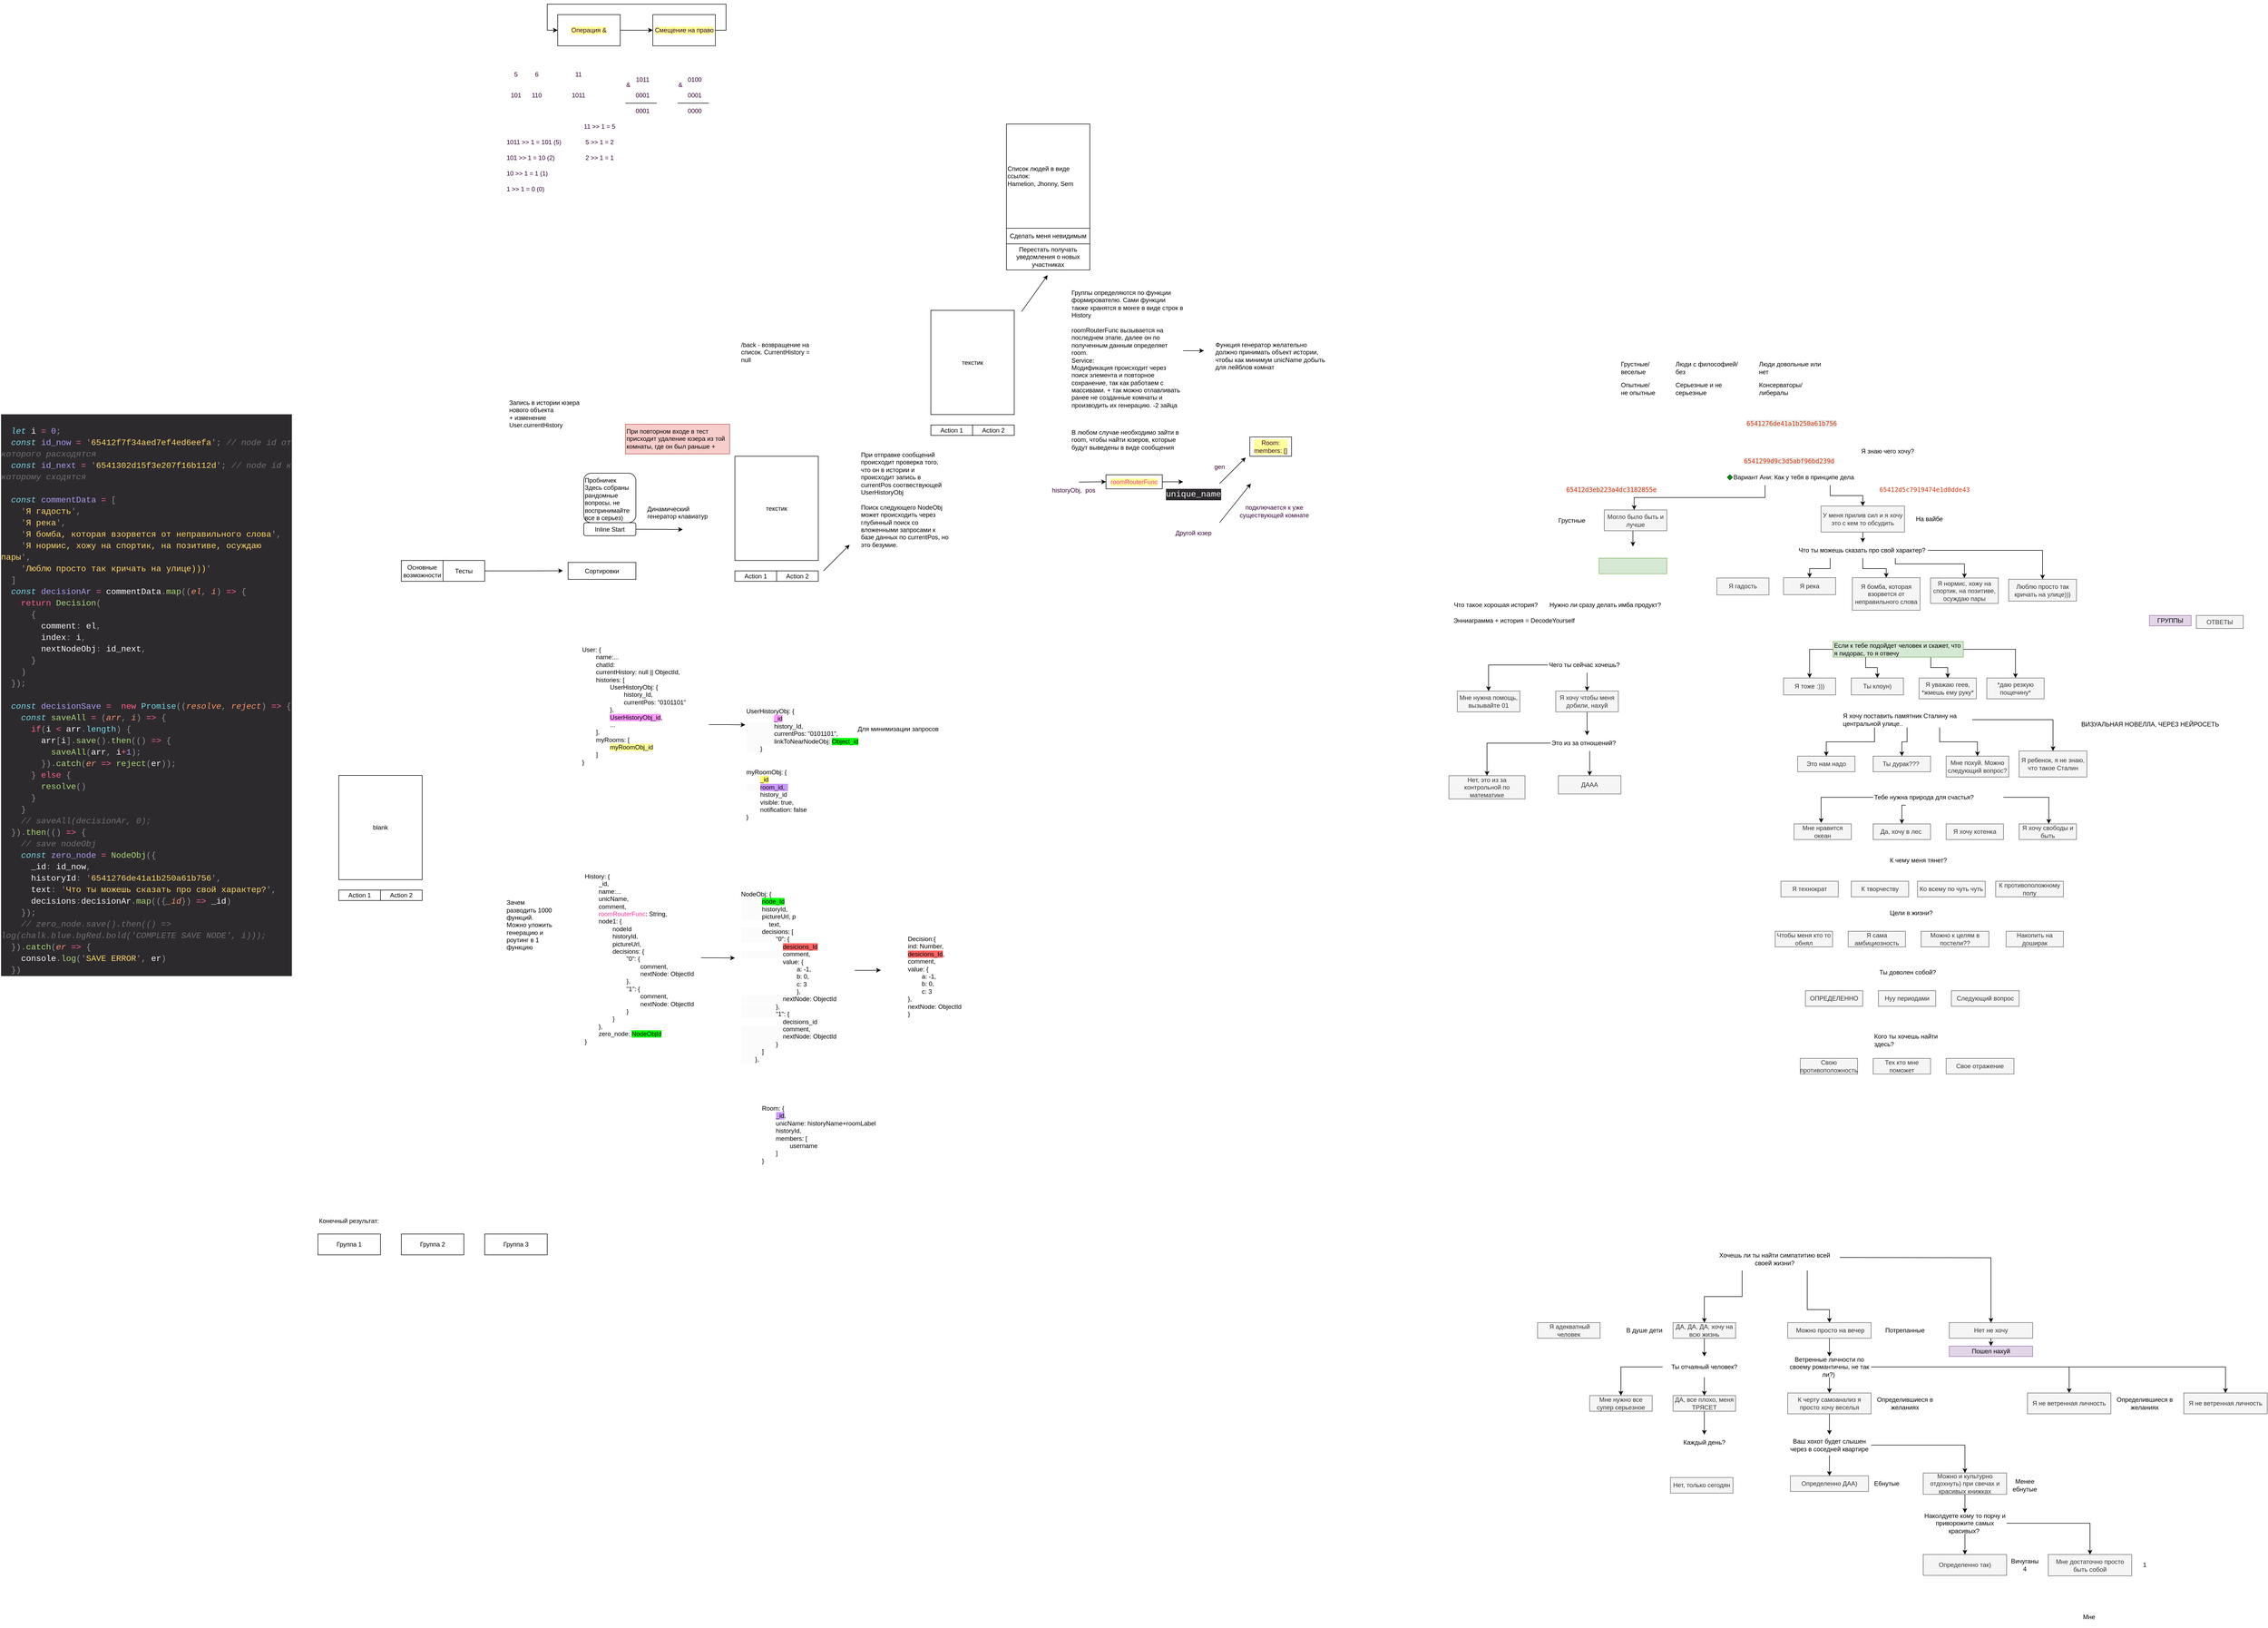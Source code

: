 <mxfile version="20.8.16" type="device"><diagram name="Страница — 1" id="FupqnEjtOjm448nTk_es"><mxGraphModel dx="2033" dy="2355" grid="1" gridSize="10" guides="1" tooltips="1" connect="1" arrows="1" fold="1" page="0" pageScale="1" pageWidth="827" pageHeight="1169" math="0" shadow="0"><root><mxCell id="0"/><mxCell id="1" parent="0"/><mxCell id="ix9pXfJx0F_MGEo4NcJ--2" style="edgeStyle=orthogonalEdgeStyle;rounded=0;orthogonalLoop=1;jettySize=auto;html=1;exitX=1;exitY=0.5;exitDx=0;exitDy=0;" parent="1" source="fO_Z4lHO--c_j2YpZ-lT-1" edge="1"><mxGeometry relative="1" as="geometry"><mxPoint x="510" y="-192.793" as="targetPoint"/></mxGeometry></mxCell><mxCell id="fO_Z4lHO--c_j2YpZ-lT-1" value="Тесты" style="rounded=0;whiteSpace=wrap;html=1;" parent="1" vertex="1"><mxGeometry x="280" y="-212.5" width="80" height="40" as="geometry"/></mxCell><mxCell id="fO_Z4lHO--c_j2YpZ-lT-2" value="Основные возможности" style="rounded=0;whiteSpace=wrap;html=1;" parent="1" vertex="1"><mxGeometry x="200" y="-212.5" width="80" height="40" as="geometry"/></mxCell><mxCell id="4oL89QgdWVP4AyBAW2xx-1" style="edgeStyle=orthogonalEdgeStyle;rounded=0;orthogonalLoop=1;jettySize=auto;html=1;exitX=1;exitY=0.5;exitDx=0;exitDy=0;entryX=0;entryY=0.5;entryDx=0;entryDy=0;" parent="1" source="fO_Z4lHO--c_j2YpZ-lT-3" target="fO_Z4lHO--c_j2YpZ-lT-18" edge="1"><mxGeometry relative="1" as="geometry"/></mxCell><mxCell id="fO_Z4lHO--c_j2YpZ-lT-3" value="User: {&lt;br&gt;&lt;span style=&quot;white-space: pre;&quot;&gt;&#9;&lt;/span&gt;name:...&lt;br&gt;&lt;span style=&quot;white-space: pre;&quot;&gt;&#9;&lt;/span&gt;chatId:&lt;br&gt;&lt;span style=&quot;white-space: pre;&quot;&gt;&#9;&lt;/span&gt;currentHistory: null || ObjectId,&lt;br&gt;&lt;span style=&quot;white-space: pre;&quot;&gt;&#9;&lt;/span&gt;histories: [&lt;br&gt;&lt;span style=&quot;white-space: pre;&quot;&gt;&#9;&lt;span style=&quot;white-space: pre;&quot;&gt;&#9;&lt;/span&gt;U&lt;/span&gt;serHistoryObj: {&lt;br&gt;&lt;span style=&quot;white-space: pre;&quot;&gt;&#9;&lt;span style=&quot;white-space: pre;&quot;&gt;&#9;&lt;/span&gt;&lt;span style=&quot;white-space: pre;&quot;&gt;&#9;&lt;/span&gt;h&lt;/span&gt;istory_Id,&lt;br&gt;&lt;span style=&quot;white-space: pre;&quot;&gt;&lt;span style=&quot;white-space: pre;&quot;&gt;&#9;&lt;/span&gt;&lt;span style=&quot;white-space: pre;&quot;&gt;&#9;&lt;/span&gt;&lt;span style=&quot;white-space: pre;&quot;&gt;&#9;&lt;/span&gt;currentPos: &quot;0101101&quot;&#9;&lt;/span&gt;&lt;span style=&quot;white-space: pre;&quot;&gt;&#9;&lt;/span&gt;&lt;br&gt;&lt;span style=&quot;white-space: pre;&quot;&gt;&#9;&lt;/span&gt;&lt;span style=&quot;white-space: pre;&quot;&gt;&#9;&lt;/span&gt;},&lt;br&gt;&lt;span style=&quot;white-space: pre;&quot;&gt;&#9;&lt;/span&gt;&lt;span style=&quot;white-space: pre;&quot;&gt;&#9;&lt;/span&gt;&lt;span style=&quot;background-color: rgb(255, 153, 255);&quot;&gt;UserHistoryObj_id&lt;/span&gt;,&lt;br&gt;&lt;span style=&quot;white-space: pre;&quot;&gt;&#9;&lt;span style=&quot;white-space: pre;&quot;&gt;&#9;&lt;/span&gt;.&lt;/span&gt;..&lt;br&gt;&lt;span style=&quot;white-space: pre;&quot;&gt;&#9;&lt;/span&gt;],&lt;br&gt;&lt;span style=&quot;white-space: pre;&quot;&gt;&#9;&lt;/span&gt;myRooms: [&lt;br&gt;&lt;span style=&quot;white-space: pre;&quot;&gt;&#9;&lt;span style=&quot;white-space: pre;&quot;&gt;&#9;&lt;/span&gt;&lt;span style=&quot;background-color: rgb(255, 255, 153);&quot;&gt;m&lt;/span&gt;&lt;/span&gt;&lt;span style=&quot;background-color: rgb(255, 255, 153);&quot;&gt;yRoomObj_id&lt;/span&gt;&lt;br&gt;&lt;span style=&quot;white-space: pre;&quot;&gt;&#9;&lt;/span&gt;]&lt;br&gt;}" style="text;html=1;strokeColor=none;fillColor=none;align=left;verticalAlign=top;whiteSpace=wrap;rounded=0;" parent="1" vertex="1"><mxGeometry x="545" y="-55" width="245" height="315" as="geometry"/></mxCell><mxCell id="fO_Z4lHO--c_j2YpZ-lT-4" value="blank" style="rounded=0;whiteSpace=wrap;html=1;" parent="1" vertex="1"><mxGeometry x="80" y="200" width="160" height="200" as="geometry"/></mxCell><mxCell id="fO_Z4lHO--c_j2YpZ-lT-5" value="Action 1" style="rounded=0;whiteSpace=wrap;html=1;" parent="1" vertex="1"><mxGeometry x="80" y="420" width="80" height="20" as="geometry"/></mxCell><mxCell id="fO_Z4lHO--c_j2YpZ-lT-6" value="Action 2" style="rounded=0;whiteSpace=wrap;html=1;" parent="1" vertex="1"><mxGeometry x="160" y="420" width="80" height="20" as="geometry"/></mxCell><mxCell id="fO_Z4lHO--c_j2YpZ-lT-8" value="Группа 1" style="rounded=0;whiteSpace=wrap;html=1;" parent="1" vertex="1"><mxGeometry x="40" y="1080" width="120" height="40" as="geometry"/></mxCell><mxCell id="fO_Z4lHO--c_j2YpZ-lT-9" value="Конечный результат:" style="text;html=1;strokeColor=none;fillColor=none;align=left;verticalAlign=middle;whiteSpace=wrap;rounded=0;" parent="1" vertex="1"><mxGeometry x="40" y="1040" width="160" height="30" as="geometry"/></mxCell><mxCell id="fO_Z4lHO--c_j2YpZ-lT-12" value="Группа 2" style="rounded=0;whiteSpace=wrap;html=1;" parent="1" vertex="1"><mxGeometry x="200" y="1080" width="120" height="40" as="geometry"/></mxCell><mxCell id="fO_Z4lHO--c_j2YpZ-lT-13" value="Группа 3" style="rounded=0;whiteSpace=wrap;html=1;" parent="1" vertex="1"><mxGeometry x="360" y="1080" width="120" height="40" as="geometry"/></mxCell><mxCell id="fO_Z4lHO--c_j2YpZ-lT-21" style="edgeStyle=orthogonalEdgeStyle;rounded=0;orthogonalLoop=1;jettySize=auto;html=1;exitX=1;exitY=0.5;exitDx=0;exitDy=0;" parent="1" source="fO_Z4lHO--c_j2YpZ-lT-15" edge="1"><mxGeometry relative="1" as="geometry"><mxPoint x="840" y="550.333" as="targetPoint"/></mxGeometry></mxCell><mxCell id="fO_Z4lHO--c_j2YpZ-lT-15" value="History: {&lt;br&gt;&lt;span style=&quot;white-space: pre;&quot;&gt;&#9;&lt;/span&gt;_id,&lt;br&gt;&lt;span style=&quot;&quot;&gt;&lt;span style=&quot;white-space: pre;&quot;&gt;&amp;nbsp;&amp;nbsp;&amp;nbsp;&amp;nbsp;&lt;span style=&quot;white-space: pre;&quot;&gt;&#9;&lt;/span&gt;&lt;/span&gt;&lt;/span&gt;name:...&lt;br&gt;&lt;span style=&quot;white-space: pre;&quot;&gt;&#9;&lt;/span&gt;unicName,&lt;br&gt;&lt;span style=&quot;white-space: pre;&quot;&gt;&#9;&lt;/span&gt;comment,&lt;br&gt;&lt;span style=&quot;white-space: pre;&quot;&gt;&#9;&lt;/span&gt;&lt;font color=&quot;#ff3399&quot;&gt;roomRouterFunc&lt;/font&gt;: String,&lt;br&gt;&lt;span style=&quot;&quot;&gt;&lt;span style=&quot;white-space: pre;&quot;&gt;&amp;nbsp;&amp;nbsp;&amp;nbsp;&amp;nbsp;&lt;span style=&quot;white-space: pre;&quot;&gt;&#9;&lt;/span&gt;&lt;/span&gt;&lt;/span&gt;node1: {&lt;br&gt;&lt;span style=&quot;&quot;&gt;&lt;span style=&quot;white-space: pre;&quot;&gt;&amp;nbsp;&amp;nbsp;&amp;nbsp;&amp;nbsp;&lt;/span&gt;&lt;/span&gt;&lt;span style=&quot;&quot;&gt;&lt;span style=&quot;white-space: pre;&quot;&gt;&amp;nbsp;&amp;nbsp;&amp;nbsp;&amp;nbsp;&lt;span style=&quot;white-space: pre;&quot;&gt;&#9;&lt;/span&gt;&lt;/span&gt;&lt;/span&gt;nodeId&lt;br&gt;&lt;span style=&quot;&quot;&gt;&lt;span style=&quot;white-space: pre;&quot;&gt;&amp;nbsp;&amp;nbsp;&amp;nbsp;&amp;nbsp;&lt;/span&gt;&lt;/span&gt;&lt;span style=&quot;&quot;&gt;&lt;span style=&quot;white-space: pre;&quot;&gt;&amp;nbsp;&amp;nbsp;&amp;nbsp;&amp;nbsp;&lt;span style=&quot;white-space: pre;&quot;&gt;&#9;&lt;/span&gt;&lt;/span&gt;&lt;/span&gt;historyId,&lt;br&gt;&lt;span style=&quot;&quot;&gt;&lt;span style=&quot;white-space: pre;&quot;&gt;&amp;nbsp;&amp;nbsp;&amp;nbsp;&amp;nbsp;&lt;/span&gt;&lt;span style=&quot;&quot;&gt;&lt;span style=&quot;white-space: pre;&quot;&gt;&amp;nbsp;&amp;nbsp;&amp;nbsp;&amp;nbsp;&lt;span style=&quot;white-space: pre;&quot;&gt;&#9;&lt;/span&gt;&lt;/span&gt;&lt;/span&gt;p&lt;/span&gt;ictureUrl,&lt;br&gt;&lt;span style=&quot;&quot;&gt;&lt;span style=&quot;white-space: pre;&quot;&gt;&amp;nbsp;&amp;nbsp;&amp;nbsp;&amp;nbsp;&lt;/span&gt;&lt;/span&gt;&lt;span style=&quot;&quot;&gt;&lt;span style=&quot;white-space: pre;&quot;&gt;&amp;nbsp;&amp;nbsp;&amp;nbsp;&amp;nbsp;&lt;span style=&quot;white-space: pre;&quot;&gt;&#9;&lt;/span&gt;&lt;/span&gt;&lt;/span&gt;decisions: {&lt;br&gt;&lt;span style=&quot;&quot;&gt;&lt;span style=&quot;white-space: pre;&quot;&gt;&amp;nbsp;&amp;nbsp;&amp;nbsp;&amp;nbsp;&lt;/span&gt;&lt;/span&gt;&lt;span style=&quot;&quot;&gt;&lt;span style=&quot;white-space: pre;&quot;&gt;&amp;nbsp;&amp;nbsp;&amp;nbsp;&amp;nbsp;&lt;/span&gt;&lt;span style=&quot;&quot;&gt;&lt;span style=&quot;white-space: pre;&quot;&gt;&amp;nbsp;&amp;nbsp;&amp;nbsp;&amp;nbsp;&lt;span style=&quot;white-space: pre;&quot;&gt;&#9;&lt;/span&gt;&lt;span style=&quot;white-space: pre;&quot;&gt;&#9;&lt;/span&gt;&lt;/span&gt;&lt;/span&gt;&quot;&lt;/span&gt;0&quot;: {&lt;br&gt;&lt;span style=&quot;&quot;&gt;&lt;span style=&quot;white-space: pre;&quot;&gt;&amp;nbsp;&amp;nbsp;&amp;nbsp;&amp;nbsp;&lt;/span&gt;&lt;/span&gt;&lt;span style=&quot;&quot;&gt;&lt;span style=&quot;white-space: pre;&quot;&gt;&amp;nbsp;&amp;nbsp;&amp;nbsp;&amp;nbsp;&lt;/span&gt;&lt;/span&gt;&lt;span style=&quot;&quot;&gt;&lt;span style=&quot;white-space: pre;&quot;&gt;&amp;nbsp;&amp;nbsp;&amp;nbsp;&amp;nbsp;&lt;/span&gt;&lt;span style=&quot;&quot;&gt;&lt;span style=&quot;white-space: pre;&quot;&gt;&amp;nbsp;&amp;nbsp;&amp;nbsp;&amp;nbsp;&lt;span style=&quot;white-space: pre;&quot;&gt;&#9;&lt;span style=&quot;white-space: pre;&quot;&gt;&#9;&lt;/span&gt;&lt;/span&gt;&lt;/span&gt;&lt;/span&gt;&lt;/span&gt;comment,&lt;br&gt;&lt;span style=&quot;&quot;&gt;&lt;span style=&quot;white-space: pre;&quot;&gt;&amp;nbsp;&amp;nbsp;&amp;nbsp;&amp;nbsp;&lt;/span&gt;&lt;/span&gt;&lt;span style=&quot;&quot;&gt;&lt;span style=&quot;white-space: pre;&quot;&gt;&amp;nbsp;&amp;nbsp;&amp;nbsp;&amp;nbsp;&lt;/span&gt;&lt;/span&gt;&lt;span style=&quot;&quot;&gt;&lt;span style=&quot;white-space: pre;&quot;&gt;&amp;nbsp;&amp;nbsp;&amp;nbsp;&amp;nbsp;&lt;/span&gt;&lt;span style=&quot;&quot;&gt;&lt;span style=&quot;white-space: pre;&quot;&gt;&amp;nbsp;&amp;nbsp;&amp;nbsp;&amp;nbsp;&lt;span style=&quot;white-space: pre;&quot;&gt;&#9;&lt;span style=&quot;white-space: pre;&quot;&gt;&#9;&lt;/span&gt;&lt;/span&gt;&lt;/span&gt;&lt;/span&gt;&lt;/span&gt;nextNode: ObjectId&amp;nbsp;&lt;br&gt;&lt;span style=&quot;&quot;&gt;&lt;span style=&quot;white-space: pre;&quot;&gt;&amp;nbsp;&amp;nbsp;&amp;nbsp;&amp;nbsp;&lt;/span&gt;&lt;/span&gt;&lt;span style=&quot;&quot;&gt;&lt;span style=&quot;white-space: pre;&quot;&gt;&amp;nbsp;&amp;nbsp;&amp;nbsp;&amp;nbsp;&lt;/span&gt;&lt;/span&gt;&lt;span style=&quot;&quot;&gt;&lt;span style=&quot;white-space: pre;&quot;&gt;&amp;nbsp;&amp;nbsp;&amp;nbsp;&lt;span style=&quot;white-space: pre;&quot;&gt;&#9;&lt;/span&gt;&amp;nbsp;&lt;span style=&quot;white-space: pre;&quot;&gt;&#9;&lt;/span&gt;&lt;/span&gt;&lt;/span&gt;},&lt;br&gt;&lt;span style=&quot;&quot;&gt;&lt;span style=&quot;white-space: pre;&quot;&gt;&amp;nbsp;&amp;nbsp;&amp;nbsp;&amp;nbsp;&lt;/span&gt;&lt;/span&gt;&lt;span style=&quot;&quot;&gt;&lt;span style=&quot;white-space: pre;&quot;&gt;&amp;nbsp;&amp;nbsp;&amp;nbsp;&amp;nbsp;&lt;/span&gt;&lt;/span&gt;&lt;span style=&quot;&quot;&gt;&lt;span style=&quot;white-space: pre;&quot;&gt;&amp;nbsp;&amp;nbsp;&amp;nbsp;&amp;nbsp;&lt;span style=&quot;white-space: pre;&quot;&gt;&#9;&lt;span style=&quot;white-space: pre;&quot;&gt;&#9;&lt;/span&gt;&lt;/span&gt;&lt;/span&gt;&lt;/span&gt;&quot;1&quot;: {&lt;br&gt;&lt;span style=&quot;&quot;&gt;&lt;span style=&quot;white-space: pre;&quot;&gt;&amp;nbsp;&amp;nbsp;&amp;nbsp;&amp;nbsp;&lt;/span&gt;&lt;/span&gt;&lt;span style=&quot;&quot;&gt;&lt;span style=&quot;white-space: pre;&quot;&gt;&amp;nbsp;&amp;nbsp;&amp;nbsp;&amp;nbsp;&lt;/span&gt;&lt;/span&gt;&lt;span style=&quot;&quot;&gt;&lt;span style=&quot;white-space: pre;&quot;&gt;&amp;nbsp;&amp;nbsp;&amp;nbsp;&amp;nbsp;&lt;span style=&quot;white-space: pre;&quot;&gt;&#9;&lt;span style=&quot;white-space: pre;&quot;&gt;&#9;&lt;span style=&quot;white-space: pre;&quot;&gt;&#9;&lt;/span&gt;&lt;/span&gt;&lt;/span&gt;&lt;/span&gt;&lt;/span&gt;comment,&lt;br style=&quot;border-color: var(--border-color);&quot;&gt;&#9;&lt;span style=&quot;border-color: var(--border-color);&quot;&gt;&lt;span style=&quot;white-space: pre;&quot;&gt;&amp;nbsp;&amp;nbsp;&amp;nbsp;&amp;nbsp;&lt;/span&gt;&lt;/span&gt;&lt;span style=&quot;border-color: var(--border-color);&quot;&gt;&lt;span style=&quot;white-space: pre;&quot;&gt;&amp;nbsp;&amp;nbsp;&amp;nbsp;&amp;nbsp;&lt;/span&gt;&lt;span style=&quot;border-color: var(--border-color);&quot;&gt;&lt;span style=&quot;white-space: pre;&quot;&gt;&amp;nbsp;&amp;nbsp;&amp;nbsp;&amp;nbsp;&lt;span style=&quot;white-space: pre;&quot;&gt;&#9;&lt;span style=&quot;white-space: pre;&quot;&gt;&#9;&lt;span style=&quot;white-space: pre;&quot;&gt;&#9;&lt;/span&gt;&lt;/span&gt;&lt;/span&gt;&lt;/span&gt;&lt;/span&gt;&lt;/span&gt;nextNode: ObjectId&lt;br&gt;&lt;span style=&quot;&quot;&gt;&lt;span style=&quot;white-space: pre;&quot;&gt;&amp;nbsp;&amp;nbsp;&amp;nbsp;&amp;nbsp;&lt;/span&gt;&lt;/span&gt;&lt;span style=&quot;&quot;&gt;&lt;span style=&quot;white-space: pre;&quot;&gt;&amp;nbsp;&amp;nbsp;&amp;nbsp;&amp;nbsp;&lt;/span&gt;&lt;/span&gt;&lt;span style=&quot;&quot;&gt;&lt;span style=&quot;white-space: pre;&quot;&gt;&amp;nbsp;&amp;nbsp;&amp;nbsp;&amp;nbsp;&lt;span style=&quot;white-space: pre;&quot;&gt;&#9;&lt;span style=&quot;white-space: pre;&quot;&gt;&#9;&lt;/span&gt;&lt;/span&gt;&lt;/span&gt;&lt;/span&gt;}&lt;br&gt;&lt;span style=&quot;&quot;&gt;&lt;span style=&quot;white-space: pre;&quot;&gt;&amp;nbsp;&amp;nbsp;&amp;nbsp;&amp;nbsp;&lt;/span&gt;&lt;/span&gt;&lt;span style=&quot;&quot;&gt;&lt;span style=&quot;white-space: pre;&quot;&gt;&amp;nbsp;&amp;nbsp;&amp;nbsp;&amp;nbsp;&lt;span style=&quot;white-space: pre;&quot;&gt;&#9;&lt;/span&gt;&lt;/span&gt;&lt;/span&gt;}&lt;br&gt;&lt;span style=&quot;&quot;&gt;&lt;span style=&quot;white-space: pre;&quot;&gt;&amp;nbsp;&amp;nbsp;&amp;nbsp;&amp;nbsp;&lt;span style=&quot;white-space: pre;&quot;&gt;&#9;&lt;/span&gt;&lt;/span&gt;&lt;/span&gt;},&lt;br&gt;&lt;span style=&quot;white-space: pre;&quot;&gt;&#9;&lt;/span&gt;zero_node: &lt;span style=&quot;background-color: rgb(0, 255, 0);&quot;&gt;NodeObjId&lt;/span&gt;&lt;br&gt;}" style="text;html=1;strokeColor=none;fillColor=none;align=left;verticalAlign=top;rounded=0;whiteSpace=wrap;" parent="1" vertex="1"><mxGeometry x="550" y="380" width="225" height="340" as="geometry"/></mxCell><mxCell id="fO_Z4lHO--c_j2YpZ-lT-18" value="&lt;span style=&quot;border-color: var(--border-color); color: rgb(0, 0, 0); font-family: Helvetica; font-size: 12px; font-style: normal; font-variant-ligatures: normal; font-variant-caps: normal; font-weight: 400; letter-spacing: normal; orphans: 2; text-align: left; text-indent: 0px; text-transform: none; widows: 2; word-spacing: 0px; -webkit-text-stroke-width: 0px; background-color: rgb(251, 251, 251); text-decoration-thickness: initial; text-decoration-style: initial; text-decoration-color: initial;&quot;&gt;U&lt;/span&gt;&lt;span style=&quot;color: rgb(0, 0, 0); font-family: Helvetica; font-size: 12px; font-style: normal; font-variant-ligatures: normal; font-variant-caps: normal; font-weight: 400; letter-spacing: normal; orphans: 2; text-align: left; text-indent: 0px; text-transform: none; widows: 2; word-spacing: 0px; -webkit-text-stroke-width: 0px; background-color: rgb(251, 251, 251); text-decoration-thickness: initial; text-decoration-style: initial; text-decoration-color: initial; float: none; display: inline !important;&quot;&gt;serHistoryObj: {&lt;br&gt;&lt;/span&gt;&lt;span style=&quot;white-space: pre;&quot;&gt;&#9;&lt;/span&gt;&lt;span style=&quot;white-space: pre;&quot;&gt;&#9;&lt;/span&gt;&lt;span style=&quot;background-color: rgb(255, 153, 255);&quot;&gt;_id&lt;/span&gt;&lt;br style=&quot;border-color: var(--border-color); color: rgb(0, 0, 0); font-family: Helvetica; font-size: 12px; font-style: normal; font-variant-ligatures: normal; font-variant-caps: normal; font-weight: 400; letter-spacing: normal; orphans: 2; text-align: left; text-indent: 0px; text-transform: none; widows: 2; word-spacing: 0px; -webkit-text-stroke-width: 0px; background-color: rgb(251, 251, 251); text-decoration-thickness: initial; text-decoration-style: initial; text-decoration-color: initial;&quot;&gt;&lt;span style=&quot;border-color: var(--border-color); color: rgb(0, 0, 0); font-family: Helvetica; font-size: 12px; font-style: normal; font-variant-ligatures: normal; font-variant-caps: normal; font-weight: 400; letter-spacing: normal; orphans: 2; text-align: left; text-indent: 0px; text-transform: none; widows: 2; word-spacing: 0px; -webkit-text-stroke-width: 0px; background-color: rgb(251, 251, 251); text-decoration-thickness: initial; text-decoration-style: initial; text-decoration-color: initial;&quot;&gt;&lt;span style=&quot;white-space: pre;&quot;&gt;&#9;&lt;/span&gt;&lt;span style=&quot;white-space: pre;&quot;&gt;&#9;&lt;/span&gt;h&lt;/span&gt;&lt;span style=&quot;color: rgb(0, 0, 0); font-family: Helvetica; font-size: 12px; font-style: normal; font-variant-ligatures: normal; font-variant-caps: normal; font-weight: 400; letter-spacing: normal; orphans: 2; text-align: left; text-indent: 0px; text-transform: none; widows: 2; word-spacing: 0px; -webkit-text-stroke-width: 0px; background-color: rgb(251, 251, 251); text-decoration-thickness: initial; text-decoration-style: initial; text-decoration-color: initial; float: none; display: inline !important;&quot;&gt;istory_Id,&lt;br&gt;&lt;/span&gt;&lt;span style=&quot;border-color: var(--border-color); font-family: Helvetica; font-size: 12px; font-style: normal; font-variant-ligatures: normal; font-variant-caps: normal; font-weight: 400; letter-spacing: normal; orphans: 2; text-align: left; text-indent: 0px; text-transform: none; widows: 2; word-spacing: 0px; -webkit-text-stroke-width: 0px; text-decoration-thickness: initial; text-decoration-style: initial; text-decoration-color: initial;&quot;&gt;&lt;span style=&quot;color: rgb(0, 0, 0); background-color: rgb(251, 251, 251); white-space: pre;&quot;&gt;&#9;&lt;/span&gt;&lt;span style=&quot;color: rgb(0, 0, 0); background-color: rgb(251, 251, 251); white-space: pre;&quot;&gt;&#9;&lt;/span&gt;&lt;span style=&quot;color: rgb(0, 0, 0); background-color: rgb(251, 251, 251);&quot;&gt;currentPos: &quot;0101101&quot;,&lt;/span&gt;&lt;br&gt;&lt;span style=&quot;white-space: pre;&quot;&gt;&lt;span style=&quot;color: rgb(0, 0, 0); background-color: rgb(251, 251, 251); white-space: pre;&quot;&gt;&#9;&lt;/span&gt;&lt;span style=&quot;color: rgb(0, 0, 0); background-color: rgb(251, 251, 251); white-space: pre;&quot;&gt;&#9;&lt;/span&gt;&lt;font style=&quot;background-color: rgb(255, 255, 255);&quot;&gt;linkToNearNodeObj: &lt;/font&gt;&lt;font style=&quot;background-color: rgb(0, 255, 0);&quot;&gt;Object_id&lt;/font&gt;&lt;span style=&quot;color: rgb(0, 0, 0);&quot;&gt;&amp;nbsp;&amp;nbsp;&amp;nbsp;&amp;nbsp;&lt;/span&gt;&lt;/span&gt;&lt;/span&gt;&lt;span style=&quot;border-color: var(--border-color); color: rgb(0, 0, 0); font-family: Helvetica; font-size: 12px; font-style: normal; font-variant-ligatures: normal; font-variant-caps: normal; font-weight: 400; letter-spacing: normal; orphans: 2; text-align: left; text-indent: 0px; text-transform: none; widows: 2; word-spacing: 0px; -webkit-text-stroke-width: 0px; text-decoration-thickness: initial; text-decoration-style: initial; text-decoration-color: initial;&quot;&gt;&lt;span style=&quot;white-space: pre;&quot;&gt;&amp;nbsp;&amp;nbsp;&amp;nbsp;&amp;nbsp;&lt;/span&gt;&lt;/span&gt;&lt;br style=&quot;border-color: var(--border-color); color: rgb(0, 0, 0); font-family: Helvetica; font-size: 12px; font-style: normal; font-variant-ligatures: normal; font-variant-caps: normal; font-weight: 400; letter-spacing: normal; orphans: 2; text-align: left; text-indent: 0px; text-transform: none; widows: 2; word-spacing: 0px; -webkit-text-stroke-width: 0px; background-color: rgb(251, 251, 251); text-decoration-thickness: initial; text-decoration-style: initial; text-decoration-color: initial;&quot;&gt;&lt;span style=&quot;border-color: var(--border-color); color: rgb(0, 0, 0); font-family: Helvetica; font-size: 12px; font-style: normal; font-variant-ligatures: normal; font-variant-caps: normal; font-weight: 400; letter-spacing: normal; orphans: 2; text-align: left; text-indent: 0px; text-transform: none; widows: 2; word-spacing: 0px; -webkit-text-stroke-width: 0px; background-color: rgb(251, 251, 251); text-decoration-thickness: initial; text-decoration-style: initial; text-decoration-color: initial;&quot;&gt;&lt;span style=&quot;white-space: pre;&quot;&gt;&amp;nbsp;&amp;nbsp;&amp;nbsp;&amp;nbsp;&lt;/span&gt;&lt;/span&gt;&lt;span style=&quot;border-color: var(--border-color); color: rgb(0, 0, 0); font-family: Helvetica; font-size: 12px; font-style: normal; font-variant-ligatures: normal; font-variant-caps: normal; font-weight: 400; letter-spacing: normal; orphans: 2; text-align: left; text-indent: 0px; text-transform: none; widows: 2; word-spacing: 0px; -webkit-text-stroke-width: 0px; background-color: rgb(251, 251, 251); text-decoration-thickness: initial; text-decoration-style: initial; text-decoration-color: initial;&quot;&gt;&lt;span style=&quot;white-space: pre;&quot;&gt;&amp;nbsp;&amp;nbsp;&amp;nbsp;&amp;nbsp;&lt;/span&gt;&lt;/span&gt;&lt;span style=&quot;color: rgb(0, 0, 0); font-family: Helvetica; font-size: 12px; font-style: normal; font-variant-ligatures: normal; font-variant-caps: normal; font-weight: 400; letter-spacing: normal; orphans: 2; text-align: left; text-indent: 0px; text-transform: none; widows: 2; word-spacing: 0px; -webkit-text-stroke-width: 0px; background-color: rgb(251, 251, 251); text-decoration-thickness: initial; text-decoration-style: initial; text-decoration-color: initial; float: none; display: inline !important;&quot;&gt;}&lt;/span&gt;" style="text;whiteSpace=wrap;html=1;" parent="1" vertex="1"><mxGeometry x="860" y="63" width="220" height="80" as="geometry"/></mxCell><mxCell id="Y4QJvE59EqjOqsXKGD8p-13" style="edgeStyle=orthogonalEdgeStyle;rounded=0;orthogonalLoop=1;jettySize=auto;html=1;exitX=1;exitY=0.5;exitDx=0;exitDy=0;" parent="1" source="fO_Z4lHO--c_j2YpZ-lT-22" edge="1"><mxGeometry relative="1" as="geometry"><mxPoint x="1120" y="573.759" as="targetPoint"/></mxGeometry></mxCell><mxCell id="fO_Z4lHO--c_j2YpZ-lT-22" value="&lt;span style=&quot;color: rgb(0, 0, 0); font-family: Helvetica; font-size: 12px; font-style: normal; font-variant-ligatures: normal; font-variant-caps: normal; font-weight: 400; letter-spacing: normal; orphans: 2; text-align: left; text-indent: 0px; text-transform: none; widows: 2; word-spacing: 0px; -webkit-text-stroke-width: 0px; background-color: rgb(251, 251, 251); text-decoration-thickness: initial; text-decoration-style: initial; text-decoration-color: initial; float: none; display: inline !important;&quot;&gt;NodeObj: {&lt;/span&gt;&lt;br style=&quot;border-color: var(--border-color); color: rgb(0, 0, 0); font-family: Helvetica; font-size: 12px; font-style: normal; font-variant-ligatures: normal; font-variant-caps: normal; font-weight: 400; letter-spacing: normal; orphans: 2; text-align: left; text-indent: 0px; text-transform: none; widows: 2; word-spacing: 0px; -webkit-text-stroke-width: 0px; background-color: rgb(251, 251, 251); text-decoration-thickness: initial; text-decoration-style: initial; text-decoration-color: initial;&quot;&gt;&lt;span style=&quot;border-color: var(--border-color); color: rgb(0, 0, 0); font-family: Helvetica; font-size: 12px; font-style: normal; font-variant-ligatures: normal; font-variant-caps: normal; font-weight: 400; letter-spacing: normal; orphans: 2; text-align: left; text-indent: 0px; text-transform: none; widows: 2; word-spacing: 0px; -webkit-text-stroke-width: 0px; background-color: rgb(251, 251, 251); text-decoration-thickness: initial; text-decoration-style: initial; text-decoration-color: initial;&quot;&gt;&lt;span style=&quot;border-color: var(--border-color);&quot;&gt;&amp;nbsp;&amp;nbsp;&amp;nbsp;&amp;nbsp;&lt;/span&gt;&lt;/span&gt;&lt;span style=&quot;border-color: var(--border-color); color: rgb(0, 0, 0); font-family: Helvetica; font-size: 12px; font-style: normal; font-variant-ligatures: normal; font-variant-caps: normal; font-weight: 400; letter-spacing: normal; orphans: 2; text-align: left; text-indent: 0px; text-transform: none; widows: 2; word-spacing: 0px; -webkit-text-stroke-width: 0px; background-color: rgb(251, 251, 251); text-decoration-thickness: initial; text-decoration-style: initial; text-decoration-color: initial;&quot;&gt;&lt;span style=&quot;border-color: var(--border-color);&quot;&gt;&amp;nbsp;&amp;nbsp;&amp;nbsp;&amp;nbsp;&lt;span style=&quot;border-color: var(--border-color);&quot;&gt;&lt;span style=&quot;&quot;&gt;&amp;nbsp;&amp;nbsp;&amp;nbsp;&amp;nbsp;&lt;/span&gt;&lt;/span&gt;&lt;/span&gt;&lt;/span&gt;&lt;span style=&quot;color: rgb(0, 0, 0); font-family: Helvetica; font-size: 12px; font-style: normal; font-variant-ligatures: normal; font-variant-caps: normal; font-weight: 400; letter-spacing: normal; orphans: 2; text-align: left; text-indent: 0px; text-transform: none; widows: 2; word-spacing: 0px; -webkit-text-stroke-width: 0px; text-decoration-thickness: initial; text-decoration-style: initial; text-decoration-color: initial; float: none; display: inline !important; background-color: rgb(0, 255, 0);&quot;&gt;node_Id&lt;/span&gt;&lt;br style=&quot;border-color: var(--border-color); color: rgb(0, 0, 0); font-family: Helvetica; font-size: 12px; font-style: normal; font-variant-ligatures: normal; font-variant-caps: normal; font-weight: 400; letter-spacing: normal; orphans: 2; text-align: left; text-indent: 0px; text-transform: none; widows: 2; word-spacing: 0px; -webkit-text-stroke-width: 0px; background-color: rgb(251, 251, 251); text-decoration-thickness: initial; text-decoration-style: initial; text-decoration-color: initial;&quot;&gt;&lt;span style=&quot;border-color: var(--border-color); color: rgb(0, 0, 0); font-family: Helvetica; font-size: 12px; font-style: normal; font-variant-ligatures: normal; font-variant-caps: normal; font-weight: 400; letter-spacing: normal; orphans: 2; text-align: left; text-indent: 0px; text-transform: none; widows: 2; word-spacing: 0px; -webkit-text-stroke-width: 0px; background-color: rgb(251, 251, 251); text-decoration-thickness: initial; text-decoration-style: initial; text-decoration-color: initial;&quot;&gt;&lt;span style=&quot;border-color: var(--border-color);&quot;&gt;&amp;nbsp;&amp;nbsp;&amp;nbsp;&amp;nbsp;&lt;/span&gt;&lt;/span&gt;&lt;span style=&quot;border-color: var(--border-color); color: rgb(0, 0, 0); font-family: Helvetica; font-size: 12px; font-style: normal; font-variant-ligatures: normal; font-variant-caps: normal; font-weight: 400; letter-spacing: normal; orphans: 2; text-align: left; text-indent: 0px; text-transform: none; widows: 2; word-spacing: 0px; -webkit-text-stroke-width: 0px; background-color: rgb(251, 251, 251); text-decoration-thickness: initial; text-decoration-style: initial; text-decoration-color: initial;&quot;&gt;&lt;span style=&quot;border-color: var(--border-color);&quot;&gt;&amp;nbsp;&amp;nbsp;&amp;nbsp;&amp;nbsp;&lt;span style=&quot;border-color: var(--border-color);&quot;&gt;&lt;span style=&quot;&quot;&gt;&amp;nbsp;&amp;nbsp;&amp;nbsp;&amp;nbsp;&lt;/span&gt;&lt;/span&gt;&lt;/span&gt;&lt;/span&gt;&lt;span style=&quot;color: rgb(0, 0, 0); font-family: Helvetica; font-size: 12px; font-style: normal; font-variant-ligatures: normal; font-variant-caps: normal; font-weight: 400; letter-spacing: normal; orphans: 2; text-align: left; text-indent: 0px; text-transform: none; widows: 2; word-spacing: 0px; -webkit-text-stroke-width: 0px; background-color: rgb(251, 251, 251); text-decoration-thickness: initial; text-decoration-style: initial; text-decoration-color: initial; float: none; display: inline !important;&quot;&gt;historyId,&lt;/span&gt;&lt;br style=&quot;border-color: var(--border-color); color: rgb(0, 0, 0); font-family: Helvetica; font-size: 12px; font-style: normal; font-variant-ligatures: normal; font-variant-caps: normal; font-weight: 400; letter-spacing: normal; orphans: 2; text-align: left; text-indent: 0px; text-transform: none; widows: 2; word-spacing: 0px; -webkit-text-stroke-width: 0px; background-color: rgb(251, 251, 251); text-decoration-thickness: initial; text-decoration-style: initial; text-decoration-color: initial;&quot;&gt;&lt;span style=&quot;border-color: var(--border-color); color: rgb(0, 0, 0); font-family: Helvetica; font-size: 12px; font-style: normal; font-variant-ligatures: normal; font-variant-caps: normal; font-weight: 400; letter-spacing: normal; orphans: 2; text-align: left; text-indent: 0px; text-transform: none; widows: 2; word-spacing: 0px; -webkit-text-stroke-width: 0px; background-color: rgb(251, 251, 251); text-decoration-thickness: initial; text-decoration-style: initial; text-decoration-color: initial;&quot;&gt;&lt;span style=&quot;border-color: var(--border-color);&quot;&gt;&amp;nbsp;&amp;nbsp;&amp;nbsp;&amp;nbsp;&lt;/span&gt;&lt;span style=&quot;border-color: var(--border-color);&quot;&gt;&lt;span style=&quot;border-color: var(--border-color);&quot;&gt;&amp;nbsp;&amp;nbsp;&amp;nbsp;&amp;nbsp;&lt;span style=&quot;border-color: var(--border-color);&quot;&gt;&lt;span style=&quot;&quot;&gt;&amp;nbsp;&amp;nbsp;&amp;nbsp;&amp;nbsp;&lt;/span&gt;&lt;/span&gt;&lt;/span&gt;&lt;/span&gt;p&lt;/span&gt;&lt;span style=&quot;color: rgb(0, 0, 0); font-family: Helvetica; font-size: 12px; font-style: normal; font-variant-ligatures: normal; font-variant-caps: normal; font-weight: 400; letter-spacing: normal; orphans: 2; text-align: left; text-indent: 0px; text-transform: none; widows: 2; word-spacing: 0px; -webkit-text-stroke-width: 0px; background-color: rgb(251, 251, 251); text-decoration-thickness: initial; text-decoration-style: initial; text-decoration-color: initial; float: none; display: inline !important;&quot;&gt;ictureUrl,&lt;/span&gt;&lt;span style=&quot;&quot;&gt;&#9;&lt;/span&gt;p&lt;br&gt;&lt;span style=&quot;white-space: pre;&quot;&gt;&#9;&lt;span style=&quot;white-space: pre;&quot;&gt;&#9;&lt;/span&gt;t&lt;/span&gt;ext,&lt;br style=&quot;border-color: var(--border-color); color: rgb(0, 0, 0); font-family: Helvetica; font-size: 12px; font-style: normal; font-variant-ligatures: normal; font-variant-caps: normal; font-weight: 400; letter-spacing: normal; orphans: 2; text-align: left; text-indent: 0px; text-transform: none; widows: 2; word-spacing: 0px; -webkit-text-stroke-width: 0px; background-color: rgb(251, 251, 251); text-decoration-thickness: initial; text-decoration-style: initial; text-decoration-color: initial;&quot;&gt;&lt;span style=&quot;border-color: var(--border-color); color: rgb(0, 0, 0); font-family: Helvetica; font-size: 12px; font-style: normal; font-variant-ligatures: normal; font-variant-caps: normal; font-weight: 400; letter-spacing: normal; orphans: 2; text-align: left; text-indent: 0px; text-transform: none; widows: 2; word-spacing: 0px; -webkit-text-stroke-width: 0px; background-color: rgb(251, 251, 251); text-decoration-thickness: initial; text-decoration-style: initial; text-decoration-color: initial;&quot;&gt;&lt;span style=&quot;border-color: var(--border-color);&quot;&gt;&amp;nbsp;&amp;nbsp;&amp;nbsp;&amp;nbsp;&lt;/span&gt;&lt;/span&gt;&lt;span style=&quot;border-color: var(--border-color); color: rgb(0, 0, 0); font-family: Helvetica; font-size: 12px; font-style: normal; font-variant-ligatures: normal; font-variant-caps: normal; font-weight: 400; letter-spacing: normal; orphans: 2; text-align: left; text-indent: 0px; text-transform: none; widows: 2; word-spacing: 0px; -webkit-text-stroke-width: 0px; background-color: rgb(251, 251, 251); text-decoration-thickness: initial; text-decoration-style: initial; text-decoration-color: initial;&quot;&gt;&lt;span style=&quot;border-color: var(--border-color);&quot;&gt;&amp;nbsp;&amp;nbsp;&amp;nbsp;&amp;nbsp;&lt;span style=&quot;border-color: var(--border-color);&quot;&gt;&lt;span style=&quot;&quot;&gt;&amp;nbsp;&amp;nbsp;&amp;nbsp;&amp;nbsp;&lt;/span&gt;&lt;/span&gt;&lt;/span&gt;&lt;/span&gt;&lt;span style=&quot;color: rgb(0, 0, 0); font-family: Helvetica; font-size: 12px; font-style: normal; font-variant-ligatures: normal; font-variant-caps: normal; font-weight: 400; letter-spacing: normal; orphans: 2; text-align: left; text-indent: 0px; text-transform: none; widows: 2; word-spacing: 0px; -webkit-text-stroke-width: 0px; background-color: rgb(251, 251, 251); text-decoration-thickness: initial; text-decoration-style: initial; text-decoration-color: initial; float: none; display: inline !important;&quot;&gt;decisions: [&lt;/span&gt;&lt;br style=&quot;border-color: var(--border-color); color: rgb(0, 0, 0); font-family: Helvetica; font-size: 12px; font-style: normal; font-variant-ligatures: normal; font-variant-caps: normal; font-weight: 400; letter-spacing: normal; orphans: 2; text-align: left; text-indent: 0px; text-transform: none; widows: 2; word-spacing: 0px; -webkit-text-stroke-width: 0px; background-color: rgb(251, 251, 251); text-decoration-thickness: initial; text-decoration-style: initial; text-decoration-color: initial;&quot;&gt;&lt;span style=&quot;border-color: var(--border-color); color: rgb(0, 0, 0); font-family: Helvetica; font-size: 12px; font-style: normal; font-variant-ligatures: normal; font-variant-caps: normal; font-weight: 400; letter-spacing: normal; orphans: 2; text-align: left; text-indent: 0px; text-transform: none; widows: 2; word-spacing: 0px; -webkit-text-stroke-width: 0px; background-color: rgb(251, 251, 251); text-decoration-thickness: initial; text-decoration-style: initial; text-decoration-color: initial;&quot;&gt;&lt;span style=&quot;border-color: var(--border-color);&quot;&gt;&amp;nbsp;&amp;nbsp;&amp;nbsp;&amp;nbsp;&lt;/span&gt;&lt;/span&gt;&lt;span style=&quot;border-color: var(--border-color); color: rgb(0, 0, 0); font-family: Helvetica; font-size: 12px; font-style: normal; font-variant-ligatures: normal; font-variant-caps: normal; font-weight: 400; letter-spacing: normal; orphans: 2; text-align: left; text-indent: 0px; text-transform: none; widows: 2; word-spacing: 0px; -webkit-text-stroke-width: 0px; background-color: rgb(251, 251, 251); text-decoration-thickness: initial; text-decoration-style: initial; text-decoration-color: initial;&quot;&gt;&lt;span style=&quot;border-color: var(--border-color);&quot;&gt;&amp;nbsp;&amp;nbsp;&amp;nbsp;&amp;nbsp;&lt;/span&gt;&lt;span style=&quot;border-color: var(--border-color);&quot;&gt;&lt;span style=&quot;border-color: var(--border-color);&quot;&gt;&amp;nbsp;&amp;nbsp;&amp;nbsp;&amp;nbsp;&lt;span style=&quot;border-color: var(--border-color);&quot;&gt;&lt;span style=&quot;&quot;&gt;&amp;nbsp;&amp;nbsp;&amp;nbsp;&amp;nbsp;&lt;/span&gt;&lt;/span&gt;&lt;span style=&quot;border-color: var(--border-color);&quot;&gt;&lt;span style=&quot;&quot;&gt;&amp;nbsp;&amp;nbsp;&amp;nbsp;&amp;nbsp;&lt;/span&gt;&lt;/span&gt;&lt;/span&gt;&lt;/span&gt;&quot;&lt;/span&gt;&lt;span style=&quot;color: rgb(0, 0, 0); font-family: Helvetica; font-size: 12px; font-style: normal; font-variant-ligatures: normal; font-variant-caps: normal; font-weight: 400; letter-spacing: normal; orphans: 2; text-align: left; text-indent: 0px; text-transform: none; widows: 2; word-spacing: 0px; -webkit-text-stroke-width: 0px; background-color: rgb(251, 251, 251); text-decoration-thickness: initial; text-decoration-style: initial; text-decoration-color: initial; float: none; display: inline !important;&quot;&gt;0&quot;: {&lt;br&gt;&lt;/span&gt;&lt;span style=&quot;white-space: pre;&quot;&gt;&#9;&lt;/span&gt;&lt;span style=&quot;white-space: pre;&quot;&gt;&#9;&lt;/span&gt;&lt;span style=&quot;white-space: pre;&quot;&gt;&#9;&lt;/span&gt;&lt;span style=&quot;background-color: rgb(255, 102, 102);&quot;&gt;desicions_Id&lt;/span&gt;&lt;br style=&quot;border-color: var(--border-color); color: rgb(0, 0, 0); font-family: Helvetica; font-size: 12px; font-style: normal; font-variant-ligatures: normal; font-variant-caps: normal; font-weight: 400; letter-spacing: normal; orphans: 2; text-align: left; text-indent: 0px; text-transform: none; widows: 2; word-spacing: 0px; -webkit-text-stroke-width: 0px; background-color: rgb(251, 251, 251); text-decoration-thickness: initial; text-decoration-style: initial; text-decoration-color: initial;&quot;&gt;&lt;span style=&quot;border-color: var(--border-color); color: rgb(0, 0, 0); font-family: Helvetica; font-size: 12px; font-style: normal; font-variant-ligatures: normal; font-variant-caps: normal; font-weight: 400; letter-spacing: normal; orphans: 2; text-align: left; text-indent: 0px; text-transform: none; widows: 2; word-spacing: 0px; -webkit-text-stroke-width: 0px; background-color: rgb(251, 251, 251); text-decoration-thickness: initial; text-decoration-style: initial; text-decoration-color: initial;&quot;&gt;&lt;span style=&quot;border-color: var(--border-color);&quot;&gt;&amp;nbsp;&amp;nbsp;&amp;nbsp;&amp;nbsp;&lt;/span&gt;&lt;/span&gt;&lt;span style=&quot;border-color: var(--border-color); color: rgb(0, 0, 0); font-family: Helvetica; font-size: 12px; font-style: normal; font-variant-ligatures: normal; font-variant-caps: normal; font-weight: 400; letter-spacing: normal; orphans: 2; text-align: left; text-indent: 0px; text-transform: none; widows: 2; word-spacing: 0px; -webkit-text-stroke-width: 0px; background-color: rgb(251, 251, 251); text-decoration-thickness: initial; text-decoration-style: initial; text-decoration-color: initial;&quot;&gt;&lt;span style=&quot;border-color: var(--border-color);&quot;&gt;&amp;nbsp;&amp;nbsp;&amp;nbsp;&amp;nbsp;&lt;/span&gt;&lt;/span&gt;&lt;span style=&quot;border-color: var(--border-color); color: rgb(0, 0, 0); font-family: Helvetica; font-size: 12px; font-style: normal; font-variant-ligatures: normal; font-variant-caps: normal; font-weight: 400; letter-spacing: normal; orphans: 2; text-align: left; text-indent: 0px; text-transform: none; widows: 2; word-spacing: 0px; -webkit-text-stroke-width: 0px; background-color: rgb(251, 251, 251); text-decoration-thickness: initial; text-decoration-style: initial; text-decoration-color: initial;&quot;&gt;&lt;span style=&quot;border-color: var(--border-color);&quot;&gt;&amp;nbsp;&amp;nbsp;&amp;nbsp;&amp;nbsp;&lt;/span&gt;&lt;span style=&quot;border-color: var(--border-color);&quot;&gt;&lt;span style=&quot;border-color: var(--border-color);&quot;&gt;&amp;nbsp;&amp;nbsp;&amp;nbsp;&amp;nbsp;&lt;span style=&quot;border-color: var(--border-color);&quot;&gt;&lt;span style=&quot;&quot;&gt;&amp;nbsp;&amp;nbsp;&amp;nbsp;&amp;nbsp;&lt;/span&gt;&lt;span style=&quot;border-color: var(--border-color);&quot;&gt;&lt;span style=&quot;&quot;&gt;&amp;nbsp;&amp;nbsp;&amp;nbsp;&amp;nbsp;&lt;/span&gt;&lt;/span&gt;&lt;/span&gt;&lt;/span&gt;&lt;/span&gt;&lt;/span&gt;&lt;span style=&quot;color: rgb(0, 0, 0); font-family: Helvetica; font-size: 12px; font-style: normal; font-variant-ligatures: normal; font-variant-caps: normal; font-weight: 400; letter-spacing: normal; orphans: 2; text-align: left; text-indent: 0px; text-transform: none; widows: 2; word-spacing: 0px; -webkit-text-stroke-width: 0px; background-color: rgb(251, 251, 251); text-decoration-thickness: initial; text-decoration-style: initial; text-decoration-color: initial; float: none; display: inline !important;&quot;&gt;comment,&lt;br&gt;&lt;/span&gt;&lt;span style=&quot;&quot;&gt;&#9;&lt;/span&gt;&lt;span style=&quot;&quot;&gt;&#9;&lt;/span&gt;&lt;span style=&quot;&quot;&gt;&#9;&lt;/span&gt;&lt;span style=&quot;white-space: pre;&quot;&gt;&#9;&lt;/span&gt;&lt;span style=&quot;white-space: pre;&quot;&gt;&#9;&lt;/span&gt;&lt;span style=&quot;white-space: pre;&quot;&gt;&#9;&lt;/span&gt;value: {&lt;br&gt;&lt;span style=&quot;&quot;&gt;&#9;&lt;/span&gt;&lt;span style=&quot;&quot;&gt;&#9;&lt;/span&gt;&lt;span style=&quot;&quot;&gt;&#9;&lt;span style=&quot;white-space: pre;&quot;&gt;&#9;&lt;/span&gt;&lt;span style=&quot;white-space: pre;&quot;&gt;&#9;&lt;/span&gt;&lt;span style=&quot;white-space: pre;&quot;&gt;&#9;&lt;span style=&quot;white-space: pre;&quot;&gt;&#9;&lt;/span&gt;&lt;/span&gt;a&lt;/span&gt;: -1,&lt;br&gt;&lt;span style=&quot;&quot;&gt;&#9;&lt;/span&gt;&lt;span style=&quot;&quot;&gt;&#9;&lt;/span&gt;&lt;span style=&quot;&quot;&gt;&#9;&lt;/span&gt;&lt;span style=&quot;white-space: pre;&quot;&gt;&#9;&lt;/span&gt;&lt;span style=&quot;white-space: pre;&quot;&gt;&#9;&lt;/span&gt;&lt;span style=&quot;white-space: pre;&quot;&gt;&#9;&lt;/span&gt;&lt;span style=&quot;white-space: pre;&quot;&gt;&#9;&lt;/span&gt;b: 0,&lt;br&gt;&lt;span style=&quot;&quot;&gt;&#9;&lt;/span&gt;&lt;span style=&quot;&quot;&gt;&#9;&lt;/span&gt;&lt;span style=&quot;&quot;&gt;&#9;&lt;/span&gt;&lt;span style=&quot;white-space: pre;&quot;&gt;&#9;&lt;/span&gt;&lt;span style=&quot;white-space: pre;&quot;&gt;&#9;&lt;/span&gt;&lt;span style=&quot;white-space: pre;&quot;&gt;&#9;&lt;/span&gt;&lt;span style=&quot;white-space: pre;&quot;&gt;&#9;&lt;/span&gt;c: 3&lt;br&gt;&lt;span style=&quot;&quot;&gt;&#9;&lt;/span&gt;&lt;span style=&quot;&quot;&gt;&#9;&lt;/span&gt;&lt;span style=&quot;&quot;&gt;&#9;&lt;/span&gt;&lt;span style=&quot;white-space: pre;&quot;&gt;&#9;&lt;/span&gt;&lt;span style=&quot;white-space: pre;&quot;&gt;&#9;&lt;/span&gt;&lt;span style=&quot;white-space: pre;&quot;&gt;&#9;&lt;/span&gt;&lt;span style=&quot;white-space: pre;&quot;&gt;&#9;&lt;/span&gt;},&lt;br style=&quot;border-color: var(--border-color); color: rgb(0, 0, 0); font-family: Helvetica; font-size: 12px; font-style: normal; font-variant-ligatures: normal; font-variant-caps: normal; font-weight: 400; letter-spacing: normal; orphans: 2; text-align: left; text-indent: 0px; text-transform: none; widows: 2; word-spacing: 0px; -webkit-text-stroke-width: 0px; background-color: rgb(251, 251, 251); text-decoration-thickness: initial; text-decoration-style: initial; text-decoration-color: initial;&quot;&gt;&lt;span style=&quot;border-color: var(--border-color); color: rgb(0, 0, 0); font-family: Helvetica; font-size: 12px; font-style: normal; font-variant-ligatures: normal; font-variant-caps: normal; font-weight: 400; letter-spacing: normal; orphans: 2; text-align: left; text-indent: 0px; text-transform: none; widows: 2; word-spacing: 0px; -webkit-text-stroke-width: 0px; background-color: rgb(251, 251, 251); text-decoration-thickness: initial; text-decoration-style: initial; text-decoration-color: initial;&quot;&gt;&lt;span style=&quot;border-color: var(--border-color);&quot;&gt;&amp;nbsp;&amp;nbsp;&amp;nbsp;&amp;nbsp;&lt;/span&gt;&lt;/span&gt;&lt;span style=&quot;border-color: var(--border-color); color: rgb(0, 0, 0); font-family: Helvetica; font-size: 12px; font-style: normal; font-variant-ligatures: normal; font-variant-caps: normal; font-weight: 400; letter-spacing: normal; orphans: 2; text-align: left; text-indent: 0px; text-transform: none; widows: 2; word-spacing: 0px; -webkit-text-stroke-width: 0px; background-color: rgb(251, 251, 251); text-decoration-thickness: initial; text-decoration-style: initial; text-decoration-color: initial;&quot;&gt;&lt;span style=&quot;border-color: var(--border-color);&quot;&gt;&amp;nbsp;&amp;nbsp;&amp;nbsp;&amp;nbsp;&lt;/span&gt;&lt;/span&gt;&lt;span style=&quot;border-color: var(--border-color); color: rgb(0, 0, 0); font-family: Helvetica; font-size: 12px; font-style: normal; font-variant-ligatures: normal; font-variant-caps: normal; font-weight: 400; letter-spacing: normal; orphans: 2; text-align: left; text-indent: 0px; text-transform: none; widows: 2; word-spacing: 0px; -webkit-text-stroke-width: 0px; background-color: rgb(251, 251, 251); text-decoration-thickness: initial; text-decoration-style: initial; text-decoration-color: initial;&quot;&gt;&lt;span style=&quot;border-color: var(--border-color);&quot;&gt;&amp;nbsp;&amp;nbsp;&amp;nbsp;&amp;nbsp;&lt;/span&gt;&lt;span style=&quot;border-color: var(--border-color);&quot;&gt;&lt;span style=&quot;border-color: var(--border-color);&quot;&gt;&amp;nbsp;&amp;nbsp;&amp;nbsp;&amp;nbsp;&lt;span style=&quot;border-color: var(--border-color);&quot;&gt;&lt;span style=&quot;&quot;&gt;&amp;nbsp;&amp;nbsp;&amp;nbsp;&amp;nbsp;&lt;/span&gt;&lt;span style=&quot;border-color: var(--border-color);&quot;&gt;&lt;span style=&quot;&quot;&gt;&amp;nbsp;&amp;nbsp;&amp;nbsp;&amp;nbsp;&lt;/span&gt;&lt;/span&gt;&lt;/span&gt;&lt;/span&gt;&lt;/span&gt;&lt;/span&gt;&lt;span style=&quot;color: rgb(0, 0, 0); font-family: Helvetica; font-size: 12px; font-style: normal; font-variant-ligatures: normal; font-variant-caps: normal; font-weight: 400; letter-spacing: normal; orphans: 2; text-align: left; text-indent: 0px; text-transform: none; widows: 2; word-spacing: 0px; -webkit-text-stroke-width: 0px; background-color: rgb(251, 251, 251); text-decoration-thickness: initial; text-decoration-style: initial; text-decoration-color: initial; float: none; display: inline !important;&quot;&gt;nextNode: ObjectId&amp;nbsp;&lt;/span&gt;&lt;br style=&quot;border-color: var(--border-color); color: rgb(0, 0, 0); font-family: Helvetica; font-size: 12px; font-style: normal; font-variant-ligatures: normal; font-variant-caps: normal; font-weight: 400; letter-spacing: normal; orphans: 2; text-align: left; text-indent: 0px; text-transform: none; widows: 2; word-spacing: 0px; -webkit-text-stroke-width: 0px; background-color: rgb(251, 251, 251); text-decoration-thickness: initial; text-decoration-style: initial; text-decoration-color: initial;&quot;&gt;&lt;span style=&quot;border-color: var(--border-color); color: rgb(0, 0, 0); font-family: Helvetica; font-size: 12px; font-style: normal; font-variant-ligatures: normal; font-variant-caps: normal; font-weight: 400; letter-spacing: normal; orphans: 2; text-align: left; text-indent: 0px; text-transform: none; widows: 2; word-spacing: 0px; -webkit-text-stroke-width: 0px; background-color: rgb(251, 251, 251); text-decoration-thickness: initial; text-decoration-style: initial; text-decoration-color: initial;&quot;&gt;&lt;span style=&quot;border-color: var(--border-color);&quot;&gt;&amp;nbsp;&amp;nbsp;&amp;nbsp;&amp;nbsp;&lt;/span&gt;&lt;/span&gt;&lt;span style=&quot;border-color: var(--border-color); color: rgb(0, 0, 0); font-family: Helvetica; font-size: 12px; font-style: normal; font-variant-ligatures: normal; font-variant-caps: normal; font-weight: 400; letter-spacing: normal; orphans: 2; text-align: left; text-indent: 0px; text-transform: none; widows: 2; word-spacing: 0px; -webkit-text-stroke-width: 0px; background-color: rgb(251, 251, 251); text-decoration-thickness: initial; text-decoration-style: initial; text-decoration-color: initial;&quot;&gt;&lt;span style=&quot;border-color: var(--border-color);&quot;&gt;&amp;nbsp;&amp;nbsp;&amp;nbsp;&amp;nbsp;&lt;/span&gt;&lt;/span&gt;&lt;span style=&quot;border-color: var(--border-color); color: rgb(0, 0, 0); font-family: Helvetica; font-size: 12px; font-style: normal; font-variant-ligatures: normal; font-variant-caps: normal; font-weight: 400; letter-spacing: normal; orphans: 2; text-align: left; text-indent: 0px; text-transform: none; widows: 2; word-spacing: 0px; -webkit-text-stroke-width: 0px; background-color: rgb(251, 251, 251); text-decoration-thickness: initial; text-decoration-style: initial; text-decoration-color: initial;&quot;&gt;&lt;span style=&quot;border-color: var(--border-color);&quot;&gt;&amp;nbsp;&amp;nbsp;&amp;nbsp;&lt;span style=&quot;border-color: var(--border-color);&quot;&gt;&lt;span style=&quot;&quot;&gt;&amp;nbsp;&amp;nbsp;&amp;nbsp;&amp;nbsp;&lt;/span&gt;&lt;/span&gt;&amp;nbsp;&lt;span style=&quot;border-color: var(--border-color);&quot;&gt;&lt;span style=&quot;&quot;&gt;&amp;nbsp;&amp;nbsp;&amp;nbsp;&amp;nbsp;&lt;/span&gt;&lt;/span&gt;&lt;/span&gt;&lt;/span&gt;&lt;span style=&quot;color: rgb(0, 0, 0); font-family: Helvetica; font-size: 12px; font-style: normal; font-variant-ligatures: normal; font-variant-caps: normal; font-weight: 400; letter-spacing: normal; orphans: 2; text-align: left; text-indent: 0px; text-transform: none; widows: 2; word-spacing: 0px; -webkit-text-stroke-width: 0px; background-color: rgb(251, 251, 251); text-decoration-thickness: initial; text-decoration-style: initial; text-decoration-color: initial; float: none; display: inline !important;&quot;&gt;},&lt;/span&gt;&lt;br style=&quot;border-color: var(--border-color); color: rgb(0, 0, 0); font-family: Helvetica; font-size: 12px; font-style: normal; font-variant-ligatures: normal; font-variant-caps: normal; font-weight: 400; letter-spacing: normal; orphans: 2; text-align: left; text-indent: 0px; text-transform: none; widows: 2; word-spacing: 0px; -webkit-text-stroke-width: 0px; background-color: rgb(251, 251, 251); text-decoration-thickness: initial; text-decoration-style: initial; text-decoration-color: initial;&quot;&gt;&lt;span style=&quot;border-color: var(--border-color); color: rgb(0, 0, 0); font-family: Helvetica; font-size: 12px; font-style: normal; font-variant-ligatures: normal; font-variant-caps: normal; font-weight: 400; letter-spacing: normal; orphans: 2; text-align: left; text-indent: 0px; text-transform: none; widows: 2; word-spacing: 0px; -webkit-text-stroke-width: 0px; background-color: rgb(251, 251, 251); text-decoration-thickness: initial; text-decoration-style: initial; text-decoration-color: initial;&quot;&gt;&lt;span style=&quot;border-color: var(--border-color);&quot;&gt;&amp;nbsp;&amp;nbsp;&amp;nbsp;&amp;nbsp;&lt;/span&gt;&lt;/span&gt;&lt;span style=&quot;border-color: var(--border-color); color: rgb(0, 0, 0); font-family: Helvetica; font-size: 12px; font-style: normal; font-variant-ligatures: normal; font-variant-caps: normal; font-weight: 400; letter-spacing: normal; orphans: 2; text-align: left; text-indent: 0px; text-transform: none; widows: 2; word-spacing: 0px; -webkit-text-stroke-width: 0px; background-color: rgb(251, 251, 251); text-decoration-thickness: initial; text-decoration-style: initial; text-decoration-color: initial;&quot;&gt;&lt;span style=&quot;border-color: var(--border-color);&quot;&gt;&amp;nbsp;&amp;nbsp;&amp;nbsp;&amp;nbsp;&lt;/span&gt;&lt;/span&gt;&lt;span style=&quot;border-color: var(--border-color); color: rgb(0, 0, 0); font-family: Helvetica; font-size: 12px; font-style: normal; font-variant-ligatures: normal; font-variant-caps: normal; font-weight: 400; letter-spacing: normal; orphans: 2; text-align: left; text-indent: 0px; text-transform: none; widows: 2; word-spacing: 0px; -webkit-text-stroke-width: 0px; background-color: rgb(251, 251, 251); text-decoration-thickness: initial; text-decoration-style: initial; text-decoration-color: initial;&quot;&gt;&lt;span style=&quot;border-color: var(--border-color);&quot;&gt;&amp;nbsp;&amp;nbsp;&amp;nbsp;&amp;nbsp;&lt;span style=&quot;border-color: var(--border-color);&quot;&gt;&lt;span style=&quot;&quot;&gt;&amp;nbsp;&amp;nbsp;&amp;nbsp;&amp;nbsp;&lt;/span&gt;&lt;span style=&quot;border-color: var(--border-color);&quot;&gt;&lt;span style=&quot;&quot;&gt;&amp;nbsp;&amp;nbsp;&amp;nbsp;&amp;nbsp;&lt;/span&gt;&lt;/span&gt;&lt;/span&gt;&lt;/span&gt;&lt;/span&gt;&lt;span style=&quot;color: rgb(0, 0, 0); font-family: Helvetica; font-size: 12px; font-style: normal; font-variant-ligatures: normal; font-variant-caps: normal; font-weight: 400; letter-spacing: normal; orphans: 2; text-align: left; text-indent: 0px; text-transform: none; widows: 2; word-spacing: 0px; -webkit-text-stroke-width: 0px; background-color: rgb(251, 251, 251); text-decoration-thickness: initial; text-decoration-style: initial; text-decoration-color: initial; float: none; display: inline !important;&quot;&gt;&quot;1&quot;: {&lt;br&gt;&lt;/span&gt;&lt;span style=&quot;white-space: pre;&quot;&gt;&#9;&lt;/span&gt;&lt;span style=&quot;white-space: pre;&quot;&gt;&#9;&lt;/span&gt;&lt;span style=&quot;white-space: pre;&quot;&gt;&#9;&lt;/span&gt;decisions_id&lt;br style=&quot;border-color: var(--border-color); color: rgb(0, 0, 0); font-family: Helvetica; font-size: 12px; font-style: normal; font-variant-ligatures: normal; font-variant-caps: normal; font-weight: 400; letter-spacing: normal; orphans: 2; text-align: left; text-indent: 0px; text-transform: none; widows: 2; word-spacing: 0px; -webkit-text-stroke-width: 0px; background-color: rgb(251, 251, 251); text-decoration-thickness: initial; text-decoration-style: initial; text-decoration-color: initial;&quot;&gt;&lt;span style=&quot;border-color: var(--border-color); color: rgb(0, 0, 0); font-family: Helvetica; font-size: 12px; font-style: normal; font-variant-ligatures: normal; font-variant-caps: normal; font-weight: 400; letter-spacing: normal; orphans: 2; text-align: left; text-indent: 0px; text-transform: none; widows: 2; word-spacing: 0px; -webkit-text-stroke-width: 0px; background-color: rgb(251, 251, 251); text-decoration-thickness: initial; text-decoration-style: initial; text-decoration-color: initial;&quot;&gt;&lt;span style=&quot;border-color: var(--border-color);&quot;&gt;&amp;nbsp;&amp;nbsp;&amp;nbsp;&amp;nbsp;&lt;/span&gt;&lt;/span&gt;&lt;span style=&quot;border-color: var(--border-color); color: rgb(0, 0, 0); font-family: Helvetica; font-size: 12px; font-style: normal; font-variant-ligatures: normal; font-variant-caps: normal; font-weight: 400; letter-spacing: normal; orphans: 2; text-align: left; text-indent: 0px; text-transform: none; widows: 2; word-spacing: 0px; -webkit-text-stroke-width: 0px; background-color: rgb(251, 251, 251); text-decoration-thickness: initial; text-decoration-style: initial; text-decoration-color: initial;&quot;&gt;&lt;span style=&quot;border-color: var(--border-color);&quot;&gt;&amp;nbsp;&amp;nbsp;&amp;nbsp;&amp;nbsp;&lt;/span&gt;&lt;/span&gt;&lt;span style=&quot;border-color: var(--border-color); color: rgb(0, 0, 0); font-family: Helvetica; font-size: 12px; font-style: normal; font-variant-ligatures: normal; font-variant-caps: normal; font-weight: 400; letter-spacing: normal; orphans: 2; text-align: left; text-indent: 0px; text-transform: none; widows: 2; word-spacing: 0px; -webkit-text-stroke-width: 0px; background-color: rgb(251, 251, 251); text-decoration-thickness: initial; text-decoration-style: initial; text-decoration-color: initial;&quot;&gt;&lt;span style=&quot;border-color: var(--border-color);&quot;&gt;&amp;nbsp;&amp;nbsp;&amp;nbsp;&amp;nbsp;&lt;span style=&quot;border-color: var(--border-color);&quot;&gt;&lt;span style=&quot;&quot;&gt;&amp;nbsp;&amp;nbsp;&amp;nbsp;&amp;nbsp;&lt;/span&gt;&lt;span style=&quot;border-color: var(--border-color);&quot;&gt;&lt;span style=&quot;&quot;&gt;&amp;nbsp;&amp;nbsp;&amp;nbsp;&amp;nbsp;&lt;/span&gt;&lt;span style=&quot;border-color: var(--border-color);&quot;&gt;&lt;span style=&quot;&quot;&gt;&amp;nbsp;&amp;nbsp;&amp;nbsp;&amp;nbsp;&lt;/span&gt;&lt;/span&gt;&lt;/span&gt;&lt;/span&gt;&lt;/span&gt;&lt;/span&gt;&lt;span style=&quot;color: rgb(0, 0, 0); font-family: Helvetica; font-size: 12px; font-style: normal; font-variant-ligatures: normal; font-variant-caps: normal; font-weight: 400; letter-spacing: normal; orphans: 2; text-align: left; text-indent: 0px; text-transform: none; widows: 2; word-spacing: 0px; -webkit-text-stroke-width: 0px; background-color: rgb(251, 251, 251); text-decoration-thickness: initial; text-decoration-style: initial; text-decoration-color: initial; float: none; display: inline !important;&quot;&gt;comment,&lt;/span&gt;&lt;br style=&quot;border-color: var(--border-color); color: rgb(0, 0, 0); font-family: Helvetica; font-size: 12px; font-style: normal; font-variant-ligatures: normal; font-variant-caps: normal; font-weight: 400; letter-spacing: normal; orphans: 2; text-align: left; text-indent: 0px; text-transform: none; widows: 2; word-spacing: 0px; -webkit-text-stroke-width: 0px; background-color: rgb(251, 251, 251); text-decoration-thickness: initial; text-decoration-style: initial; text-decoration-color: initial;&quot;&gt;&lt;span style=&quot;border-color: var(--border-color); color: rgb(0, 0, 0); font-family: Helvetica; font-size: 12px; font-style: normal; font-variant-ligatures: normal; font-variant-caps: normal; font-weight: 400; letter-spacing: normal; orphans: 2; text-align: left; text-indent: 0px; text-transform: none; widows: 2; word-spacing: 0px; -webkit-text-stroke-width: 0px; background-color: rgb(251, 251, 251); text-decoration-thickness: initial; text-decoration-style: initial; text-decoration-color: initial;&quot;&gt;&lt;span style=&quot;border-color: var(--border-color);&quot;&gt;&amp;nbsp;&amp;nbsp;&amp;nbsp;&amp;nbsp;&lt;/span&gt;&lt;/span&gt;&lt;span style=&quot;border-color: var(--border-color); color: rgb(0, 0, 0); font-family: Helvetica; font-size: 12px; font-style: normal; font-variant-ligatures: normal; font-variant-caps: normal; font-weight: 400; letter-spacing: normal; orphans: 2; text-align: left; text-indent: 0px; text-transform: none; widows: 2; word-spacing: 0px; -webkit-text-stroke-width: 0px; background-color: rgb(251, 251, 251); text-decoration-thickness: initial; text-decoration-style: initial; text-decoration-color: initial;&quot;&gt;&lt;span style=&quot;border-color: var(--border-color);&quot;&gt;&amp;nbsp;&amp;nbsp;&amp;nbsp;&amp;nbsp;&lt;/span&gt;&lt;span style=&quot;border-color: var(--border-color);&quot;&gt;&lt;span style=&quot;border-color: var(--border-color);&quot;&gt;&amp;nbsp;&amp;nbsp;&amp;nbsp;&amp;nbsp;&lt;span style=&quot;border-color: var(--border-color);&quot;&gt;&lt;span style=&quot;&quot;&gt;&amp;nbsp;&amp;nbsp;&amp;nbsp;&amp;nbsp;&lt;/span&gt;&lt;span style=&quot;border-color: var(--border-color);&quot;&gt;&lt;span style=&quot;&quot;&gt;&amp;nbsp;&amp;nbsp;&amp;nbsp;&amp;nbsp;&lt;/span&gt;&lt;span style=&quot;border-color: var(--border-color);&quot;&gt;&lt;span style=&quot;&quot;&gt;&amp;nbsp;&amp;nbsp;&amp;nbsp;&amp;nbsp;&lt;/span&gt;&lt;/span&gt;&lt;/span&gt;&lt;/span&gt;&lt;/span&gt;&lt;/span&gt;&lt;/span&gt;&lt;span style=&quot;color: rgb(0, 0, 0); font-family: Helvetica; font-size: 12px; font-style: normal; font-variant-ligatures: normal; font-variant-caps: normal; font-weight: 400; letter-spacing: normal; orphans: 2; text-align: left; text-indent: 0px; text-transform: none; widows: 2; word-spacing: 0px; -webkit-text-stroke-width: 0px; background-color: rgb(251, 251, 251); text-decoration-thickness: initial; text-decoration-style: initial; text-decoration-color: initial; float: none; display: inline !important;&quot;&gt;nextNode: ObjectId&lt;/span&gt;&lt;br style=&quot;border-color: var(--border-color); color: rgb(0, 0, 0); font-family: Helvetica; font-size: 12px; font-style: normal; font-variant-ligatures: normal; font-variant-caps: normal; font-weight: 400; letter-spacing: normal; orphans: 2; text-align: left; text-indent: 0px; text-transform: none; widows: 2; word-spacing: 0px; -webkit-text-stroke-width: 0px; background-color: rgb(251, 251, 251); text-decoration-thickness: initial; text-decoration-style: initial; text-decoration-color: initial;&quot;&gt;&lt;span style=&quot;border-color: var(--border-color); color: rgb(0, 0, 0); font-family: Helvetica; font-size: 12px; font-style: normal; font-variant-ligatures: normal; font-variant-caps: normal; font-weight: 400; letter-spacing: normal; orphans: 2; text-align: left; text-indent: 0px; text-transform: none; widows: 2; word-spacing: 0px; -webkit-text-stroke-width: 0px; background-color: rgb(251, 251, 251); text-decoration-thickness: initial; text-decoration-style: initial; text-decoration-color: initial;&quot;&gt;&lt;span style=&quot;border-color: var(--border-color);&quot;&gt;&amp;nbsp;&amp;nbsp;&amp;nbsp;&amp;nbsp;&lt;/span&gt;&lt;/span&gt;&lt;span style=&quot;border-color: var(--border-color); color: rgb(0, 0, 0); font-family: Helvetica; font-size: 12px; font-style: normal; font-variant-ligatures: normal; font-variant-caps: normal; font-weight: 400; letter-spacing: normal; orphans: 2; text-align: left; text-indent: 0px; text-transform: none; widows: 2; word-spacing: 0px; -webkit-text-stroke-width: 0px; background-color: rgb(251, 251, 251); text-decoration-thickness: initial; text-decoration-style: initial; text-decoration-color: initial;&quot;&gt;&lt;span style=&quot;border-color: var(--border-color);&quot;&gt;&amp;nbsp;&amp;nbsp;&amp;nbsp;&amp;nbsp;&lt;/span&gt;&lt;/span&gt;&lt;span style=&quot;border-color: var(--border-color); color: rgb(0, 0, 0); font-family: Helvetica; font-size: 12px; font-style: normal; font-variant-ligatures: normal; font-variant-caps: normal; font-weight: 400; letter-spacing: normal; orphans: 2; text-align: left; text-indent: 0px; text-transform: none; widows: 2; word-spacing: 0px; -webkit-text-stroke-width: 0px; background-color: rgb(251, 251, 251); text-decoration-thickness: initial; text-decoration-style: initial; text-decoration-color: initial;&quot;&gt;&lt;span style=&quot;border-color: var(--border-color);&quot;&gt;&amp;nbsp;&amp;nbsp;&amp;nbsp;&amp;nbsp;&lt;span style=&quot;border-color: var(--border-color);&quot;&gt;&lt;span style=&quot;&quot;&gt;&amp;nbsp;&amp;nbsp;&amp;nbsp;&amp;nbsp;&lt;/span&gt;&lt;span style=&quot;border-color: var(--border-color);&quot;&gt;&lt;span style=&quot;&quot;&gt;&amp;nbsp;&amp;nbsp;&amp;nbsp;&amp;nbsp;&lt;/span&gt;&lt;/span&gt;&lt;/span&gt;&lt;/span&gt;&lt;/span&gt;&lt;span style=&quot;color: rgb(0, 0, 0); font-family: Helvetica; font-size: 12px; font-style: normal; font-variant-ligatures: normal; font-variant-caps: normal; font-weight: 400; letter-spacing: normal; orphans: 2; text-align: left; text-indent: 0px; text-transform: none; widows: 2; word-spacing: 0px; -webkit-text-stroke-width: 0px; background-color: rgb(251, 251, 251); text-decoration-thickness: initial; text-decoration-style: initial; text-decoration-color: initial; float: none; display: inline !important;&quot;&gt;}&lt;/span&gt;&lt;br style=&quot;border-color: var(--border-color); color: rgb(0, 0, 0); font-family: Helvetica; font-size: 12px; font-style: normal; font-variant-ligatures: normal; font-variant-caps: normal; font-weight: 400; letter-spacing: normal; orphans: 2; text-align: left; text-indent: 0px; text-transform: none; widows: 2; word-spacing: 0px; -webkit-text-stroke-width: 0px; background-color: rgb(251, 251, 251); text-decoration-thickness: initial; text-decoration-style: initial; text-decoration-color: initial;&quot;&gt;&lt;span style=&quot;border-color: var(--border-color); color: rgb(0, 0, 0); font-family: Helvetica; font-size: 12px; font-style: normal; font-variant-ligatures: normal; font-variant-caps: normal; font-weight: 400; letter-spacing: normal; orphans: 2; text-align: left; text-indent: 0px; text-transform: none; widows: 2; word-spacing: 0px; -webkit-text-stroke-width: 0px; background-color: rgb(251, 251, 251); text-decoration-thickness: initial; text-decoration-style: initial; text-decoration-color: initial;&quot;&gt;&lt;span style=&quot;border-color: var(--border-color);&quot;&gt;&amp;nbsp;&amp;nbsp;&amp;nbsp;&amp;nbsp;&lt;/span&gt;&lt;/span&gt;&lt;span style=&quot;border-color: var(--border-color); color: rgb(0, 0, 0); font-family: Helvetica; font-size: 12px; font-style: normal; font-variant-ligatures: normal; font-variant-caps: normal; font-weight: 400; letter-spacing: normal; orphans: 2; text-align: left; text-indent: 0px; text-transform: none; widows: 2; word-spacing: 0px; -webkit-text-stroke-width: 0px; background-color: rgb(251, 251, 251); text-decoration-thickness: initial; text-decoration-style: initial; text-decoration-color: initial;&quot;&gt;&lt;span style=&quot;border-color: var(--border-color);&quot;&gt;&amp;nbsp;&amp;nbsp;&amp;nbsp;&amp;nbsp;&lt;span style=&quot;border-color: var(--border-color);&quot;&gt;&lt;span style=&quot;&quot;&gt;&amp;nbsp; &amp;nbsp; ]&lt;/span&gt;&lt;/span&gt;&lt;/span&gt;&lt;/span&gt;&lt;br style=&quot;border-color: var(--border-color); color: rgb(0, 0, 0); font-family: Helvetica; font-size: 12px; font-style: normal; font-variant-ligatures: normal; font-variant-caps: normal; font-weight: 400; letter-spacing: normal; orphans: 2; text-align: left; text-indent: 0px; text-transform: none; widows: 2; word-spacing: 0px; -webkit-text-stroke-width: 0px; background-color: rgb(251, 251, 251); text-decoration-thickness: initial; text-decoration-style: initial; text-decoration-color: initial;&quot;&gt;&lt;span style=&quot;border-color: var(--border-color); color: rgb(0, 0, 0); font-family: Helvetica; font-size: 12px; font-style: normal; font-variant-ligatures: normal; font-variant-caps: normal; font-weight: 400; letter-spacing: normal; orphans: 2; text-align: left; text-indent: 0px; text-transform: none; widows: 2; word-spacing: 0px; -webkit-text-stroke-width: 0px; background-color: rgb(251, 251, 251); text-decoration-thickness: initial; text-decoration-style: initial; text-decoration-color: initial;&quot;&gt;&lt;span style=&quot;border-color: var(--border-color);&quot;&gt;&amp;nbsp;&amp;nbsp;&amp;nbsp;&amp;nbsp;&lt;span style=&quot;border-color: var(--border-color);&quot;&gt;&lt;span style=&quot;&quot;&gt;&amp;nbsp;&amp;nbsp;&amp;nbsp;&amp;nbsp;&lt;/span&gt;&lt;/span&gt;&lt;/span&gt;&lt;/span&gt;&lt;span style=&quot;color: rgb(0, 0, 0); font-family: Helvetica; font-size: 12px; font-style: normal; font-variant-ligatures: normal; font-variant-caps: normal; font-weight: 400; letter-spacing: normal; orphans: 2; text-align: left; text-indent: 0px; text-transform: none; widows: 2; word-spacing: 0px; -webkit-text-stroke-width: 0px; background-color: rgb(251, 251, 251); text-decoration-thickness: initial; text-decoration-style: initial; text-decoration-color: initial; float: none; display: inline !important;&quot;&gt;},&lt;/span&gt;" style="text;whiteSpace=wrap;html=1;" parent="1" vertex="1"><mxGeometry x="850" y="414" width="220" height="320" as="geometry"/></mxCell><mxCell id="2VDAsHMook1a_dQ3PH6f-3" value="Что такое хорошая история?" style="text;html=1;strokeColor=none;fillColor=none;align=center;verticalAlign=middle;whiteSpace=wrap;rounded=0;" parent="1" vertex="1"><mxGeometry x="2210" y="-142" width="180" height="30" as="geometry"/></mxCell><mxCell id="2VDAsHMook1a_dQ3PH6f-4" value="Энниаграмма + история = DecodeYourself" style="text;html=1;strokeColor=none;fillColor=none;align=center;verticalAlign=middle;whiteSpace=wrap;rounded=0;" parent="1" vertex="1"><mxGeometry x="2210" y="-112" width="250" height="30" as="geometry"/></mxCell><mxCell id="2VDAsHMook1a_dQ3PH6f-5" value="Нужно ли сразу делать имба продукт?" style="text;html=1;strokeColor=none;fillColor=none;align=center;verticalAlign=middle;whiteSpace=wrap;rounded=0;" parent="1" vertex="1"><mxGeometry x="2400" y="-142" width="220" height="30" as="geometry"/></mxCell><mxCell id="wzZEMygZsbmH1uHxeOpA-5" style="edgeStyle=orthogonalEdgeStyle;rounded=0;orthogonalLoop=1;jettySize=auto;html=1;exitX=0.25;exitY=1;exitDx=0;exitDy=0;entryX=0.5;entryY=0;entryDx=0;entryDy=0;" parent="1" source="wzZEMygZsbmH1uHxeOpA-54" target="wzZEMygZsbmH1uHxeOpA-2" edge="1"><mxGeometry relative="1" as="geometry"><mxPoint x="2772.5" y="1175" as="sourcePoint"/></mxGeometry></mxCell><mxCell id="wzZEMygZsbmH1uHxeOpA-6" style="edgeStyle=orthogonalEdgeStyle;rounded=0;orthogonalLoop=1;jettySize=auto;html=1;exitX=0.75;exitY=1;exitDx=0;exitDy=0;entryX=0.5;entryY=0;entryDx=0;entryDy=0;" parent="1" source="wzZEMygZsbmH1uHxeOpA-54" target="wzZEMygZsbmH1uHxeOpA-3" edge="1"><mxGeometry relative="1" as="geometry"><mxPoint x="2897.5" y="1175" as="sourcePoint"/><Array as="points"><mxPoint x="2898" y="1225"/><mxPoint x="2940" y="1225"/></Array></mxGeometry></mxCell><mxCell id="wzZEMygZsbmH1uHxeOpA-43" style="edgeStyle=orthogonalEdgeStyle;rounded=0;orthogonalLoop=1;jettySize=auto;html=1;exitX=1;exitY=0.5;exitDx=0;exitDy=0;" parent="1" target="wzZEMygZsbmH1uHxeOpA-42" edge="1"><mxGeometry relative="1" as="geometry"><mxPoint x="2960" y="1125" as="sourcePoint"/></mxGeometry></mxCell><mxCell id="wzZEMygZsbmH1uHxeOpA-38" value="" style="edgeStyle=orthogonalEdgeStyle;rounded=0;orthogonalLoop=1;jettySize=auto;html=1;" parent="1" source="wzZEMygZsbmH1uHxeOpA-2" target="wzZEMygZsbmH1uHxeOpA-37" edge="1"><mxGeometry relative="1" as="geometry"/></mxCell><mxCell id="wzZEMygZsbmH1uHxeOpA-2" value="ДА, ДА, ДА, хочу на всю жизнь" style="text;html=1;strokeColor=#666666;fillColor=#f5f5f5;align=center;verticalAlign=middle;whiteSpace=wrap;rounded=0;fontColor=#333333;" parent="1" vertex="1"><mxGeometry x="2640" y="1250" width="120" height="30" as="geometry"/></mxCell><mxCell id="wzZEMygZsbmH1uHxeOpA-8" style="edgeStyle=orthogonalEdgeStyle;rounded=0;orthogonalLoop=1;jettySize=auto;html=1;exitX=0.5;exitY=1;exitDx=0;exitDy=0;entryX=0.5;entryY=0;entryDx=0;entryDy=0;" parent="1" source="wzZEMygZsbmH1uHxeOpA-3" target="wzZEMygZsbmH1uHxeOpA-7" edge="1"><mxGeometry relative="1" as="geometry"/></mxCell><mxCell id="wzZEMygZsbmH1uHxeOpA-3" value="&amp;nbsp;Можно просто на вечер" style="text;html=1;strokeColor=#666666;fillColor=#f5f5f5;align=center;verticalAlign=middle;whiteSpace=wrap;rounded=0;fontColor=#333333;" parent="1" vertex="1"><mxGeometry x="2860" y="1250" width="160" height="30" as="geometry"/></mxCell><mxCell id="wzZEMygZsbmH1uHxeOpA-10" style="edgeStyle=orthogonalEdgeStyle;rounded=0;orthogonalLoop=1;jettySize=auto;html=1;exitX=0.5;exitY=1;exitDx=0;exitDy=0;entryX=0.5;entryY=0;entryDx=0;entryDy=0;" parent="1" source="wzZEMygZsbmH1uHxeOpA-7" target="wzZEMygZsbmH1uHxeOpA-9" edge="1"><mxGeometry relative="1" as="geometry"/></mxCell><mxCell id="wzZEMygZsbmH1uHxeOpA-13" style="edgeStyle=orthogonalEdgeStyle;rounded=0;orthogonalLoop=1;jettySize=auto;html=1;exitX=1;exitY=0.5;exitDx=0;exitDy=0;entryX=0.5;entryY=0;entryDx=0;entryDy=0;" parent="1" source="wzZEMygZsbmH1uHxeOpA-7" target="wzZEMygZsbmH1uHxeOpA-11" edge="1"><mxGeometry relative="1" as="geometry"/></mxCell><mxCell id="wzZEMygZsbmH1uHxeOpA-14" style="edgeStyle=orthogonalEdgeStyle;rounded=0;orthogonalLoop=1;jettySize=auto;html=1;exitX=1;exitY=0.5;exitDx=0;exitDy=0;entryX=0.5;entryY=0;entryDx=0;entryDy=0;" parent="1" source="wzZEMygZsbmH1uHxeOpA-7" target="wzZEMygZsbmH1uHxeOpA-12" edge="1"><mxGeometry relative="1" as="geometry"/></mxCell><mxCell id="wzZEMygZsbmH1uHxeOpA-7" value="Ветренные личности по своему романтичны, не так ли?)&amp;nbsp;" style="text;html=1;strokeColor=none;fillColor=none;align=center;verticalAlign=middle;whiteSpace=wrap;rounded=0;" parent="1" vertex="1"><mxGeometry x="2860" y="1315" width="160" height="40" as="geometry"/></mxCell><mxCell id="wzZEMygZsbmH1uHxeOpA-20" style="edgeStyle=orthogonalEdgeStyle;rounded=0;orthogonalLoop=1;jettySize=auto;html=1;exitX=0.5;exitY=1;exitDx=0;exitDy=0;entryX=0.5;entryY=0;entryDx=0;entryDy=0;" parent="1" source="wzZEMygZsbmH1uHxeOpA-9" target="wzZEMygZsbmH1uHxeOpA-18" edge="1"><mxGeometry relative="1" as="geometry"/></mxCell><mxCell id="wzZEMygZsbmH1uHxeOpA-9" value="К черту самоанализ я просто хочу веселья" style="text;html=1;strokeColor=#666666;fillColor=#f5f5f5;align=center;verticalAlign=middle;whiteSpace=wrap;rounded=0;fontColor=#333333;" parent="1" vertex="1"><mxGeometry x="2860" y="1385" width="160" height="40" as="geometry"/></mxCell><mxCell id="wzZEMygZsbmH1uHxeOpA-11" value="Я не ветренная личность" style="text;html=1;strokeColor=#666666;fillColor=#f5f5f5;align=center;verticalAlign=middle;whiteSpace=wrap;rounded=0;fontColor=#333333;" parent="1" vertex="1"><mxGeometry x="3320" y="1385" width="160" height="40" as="geometry"/></mxCell><mxCell id="wzZEMygZsbmH1uHxeOpA-12" value="Я не ветренная личность" style="text;html=1;strokeColor=#666666;fillColor=#f5f5f5;align=center;verticalAlign=middle;whiteSpace=wrap;rounded=0;fontColor=#333333;" parent="1" vertex="1"><mxGeometry x="3620" y="1385" width="160" height="40" as="geometry"/></mxCell><mxCell id="wzZEMygZsbmH1uHxeOpA-15" value="Потрепанные" style="text;html=1;strokeColor=none;fillColor=none;align=center;verticalAlign=middle;whiteSpace=wrap;rounded=0;" parent="1" vertex="1"><mxGeometry x="3030" y="1250" width="110" height="30" as="geometry"/></mxCell><mxCell id="wzZEMygZsbmH1uHxeOpA-16" value="В душе дети" style="text;html=1;strokeColor=none;fillColor=none;align=center;verticalAlign=middle;whiteSpace=wrap;rounded=0;" parent="1" vertex="1"><mxGeometry x="2530" y="1250" width="110" height="30" as="geometry"/></mxCell><mxCell id="wzZEMygZsbmH1uHxeOpA-17" value="Определившиеся в желаниях" style="text;html=1;strokeColor=none;fillColor=none;align=center;verticalAlign=middle;whiteSpace=wrap;rounded=0;" parent="1" vertex="1"><mxGeometry x="3030" y="1390" width="110" height="30" as="geometry"/></mxCell><mxCell id="wzZEMygZsbmH1uHxeOpA-22" style="edgeStyle=orthogonalEdgeStyle;rounded=0;orthogonalLoop=1;jettySize=auto;html=1;exitX=0.5;exitY=1;exitDx=0;exitDy=0;entryX=0.5;entryY=0;entryDx=0;entryDy=0;" parent="1" source="wzZEMygZsbmH1uHxeOpA-18" target="wzZEMygZsbmH1uHxeOpA-21" edge="1"><mxGeometry relative="1" as="geometry"/></mxCell><mxCell id="wzZEMygZsbmH1uHxeOpA-25" style="edgeStyle=orthogonalEdgeStyle;rounded=0;orthogonalLoop=1;jettySize=auto;html=1;exitX=1;exitY=0.5;exitDx=0;exitDy=0;entryX=0.5;entryY=0;entryDx=0;entryDy=0;" parent="1" source="wzZEMygZsbmH1uHxeOpA-18" target="wzZEMygZsbmH1uHxeOpA-24" edge="1"><mxGeometry relative="1" as="geometry"/></mxCell><mxCell id="wzZEMygZsbmH1uHxeOpA-18" value="Ваш хохот будет слышен через в соседней квартире" style="text;html=1;strokeColor=none;fillColor=none;align=center;verticalAlign=middle;whiteSpace=wrap;rounded=0;" parent="1" vertex="1"><mxGeometry x="2860" y="1465" width="160" height="40" as="geometry"/></mxCell><mxCell id="wzZEMygZsbmH1uHxeOpA-19" value="Определившиеся в желаниях" style="text;html=1;strokeColor=none;fillColor=none;align=center;verticalAlign=middle;whiteSpace=wrap;rounded=0;" parent="1" vertex="1"><mxGeometry x="3490" y="1390" width="110" height="30" as="geometry"/></mxCell><mxCell id="wzZEMygZsbmH1uHxeOpA-21" value="Определенно ДАА)" style="text;html=1;strokeColor=#666666;fillColor=#f5f5f5;align=center;verticalAlign=middle;whiteSpace=wrap;rounded=0;fontColor=#333333;" parent="1" vertex="1"><mxGeometry x="2865" y="1544" width="150" height="30" as="geometry"/></mxCell><mxCell id="wzZEMygZsbmH1uHxeOpA-23" value="Ебнутые" style="text;html=1;strokeColor=none;fillColor=none;align=center;verticalAlign=middle;whiteSpace=wrap;rounded=0;" parent="1" vertex="1"><mxGeometry x="3015" y="1544" width="70" height="30" as="geometry"/></mxCell><mxCell id="wzZEMygZsbmH1uHxeOpA-28" style="edgeStyle=orthogonalEdgeStyle;rounded=0;orthogonalLoop=1;jettySize=auto;html=1;exitX=0.5;exitY=1;exitDx=0;exitDy=0;entryX=0.5;entryY=0;entryDx=0;entryDy=0;" parent="1" source="wzZEMygZsbmH1uHxeOpA-24" target="wzZEMygZsbmH1uHxeOpA-27" edge="1"><mxGeometry relative="1" as="geometry"/></mxCell><mxCell id="wzZEMygZsbmH1uHxeOpA-24" value="Можно и культурно отдохнуть) при свечах и красивых книжках" style="text;html=1;strokeColor=#666666;fillColor=#f5f5f5;align=center;verticalAlign=middle;whiteSpace=wrap;rounded=0;fontColor=#333333;" parent="1" vertex="1"><mxGeometry x="3120" y="1538.5" width="160" height="41" as="geometry"/></mxCell><mxCell id="wzZEMygZsbmH1uHxeOpA-26" value="Определенно так)" style="text;html=1;strokeColor=#666666;fillColor=#f5f5f5;align=center;verticalAlign=middle;whiteSpace=wrap;rounded=0;fontColor=#333333;" parent="1" vertex="1"><mxGeometry x="3120" y="1695" width="160" height="40" as="geometry"/></mxCell><mxCell id="wzZEMygZsbmH1uHxeOpA-29" style="edgeStyle=orthogonalEdgeStyle;rounded=0;orthogonalLoop=1;jettySize=auto;html=1;exitX=0.5;exitY=1;exitDx=0;exitDy=0;entryX=0.5;entryY=0;entryDx=0;entryDy=0;" parent="1" source="wzZEMygZsbmH1uHxeOpA-27" target="wzZEMygZsbmH1uHxeOpA-26" edge="1"><mxGeometry relative="1" as="geometry"/></mxCell><mxCell id="wzZEMygZsbmH1uHxeOpA-32" style="edgeStyle=orthogonalEdgeStyle;rounded=0;orthogonalLoop=1;jettySize=auto;html=1;exitX=1;exitY=0.5;exitDx=0;exitDy=0;entryX=0.5;entryY=0;entryDx=0;entryDy=0;" parent="1" source="wzZEMygZsbmH1uHxeOpA-27" target="wzZEMygZsbmH1uHxeOpA-31" edge="1"><mxGeometry relative="1" as="geometry"/></mxCell><mxCell id="wzZEMygZsbmH1uHxeOpA-27" value="Наколдуете кому то порчу и приворожите самых красивых?&amp;nbsp;" style="text;html=1;strokeColor=none;fillColor=none;align=center;verticalAlign=middle;whiteSpace=wrap;rounded=0;" parent="1" vertex="1"><mxGeometry x="3120" y="1615" width="160" height="40" as="geometry"/></mxCell><mxCell id="wzZEMygZsbmH1uHxeOpA-30" value="Менее ебнутые" style="text;html=1;strokeColor=none;fillColor=none;align=center;verticalAlign=middle;whiteSpace=wrap;rounded=0;" parent="1" vertex="1"><mxGeometry x="3280" y="1545" width="70" height="34.5" as="geometry"/></mxCell><mxCell id="wzZEMygZsbmH1uHxeOpA-31" value="Мне достаточно просто быть собой" style="text;html=1;strokeColor=#666666;fillColor=#f5f5f5;align=center;verticalAlign=middle;whiteSpace=wrap;rounded=0;fontColor=#333333;" parent="1" vertex="1"><mxGeometry x="3360" y="1695" width="160" height="41" as="geometry"/></mxCell><mxCell id="wzZEMygZsbmH1uHxeOpA-33" value="Вичуганы&lt;br&gt;4" style="text;html=1;strokeColor=none;fillColor=none;align=center;verticalAlign=middle;whiteSpace=wrap;rounded=0;" parent="1" vertex="1"><mxGeometry x="3290" y="1700" width="50" height="30" as="geometry"/></mxCell><mxCell id="wzZEMygZsbmH1uHxeOpA-34" value="1" style="text;html=1;strokeColor=none;fillColor=none;align=center;verticalAlign=middle;whiteSpace=wrap;rounded=0;" parent="1" vertex="1"><mxGeometry x="3530" y="1705" width="30" height="20" as="geometry"/></mxCell><mxCell id="wzZEMygZsbmH1uHxeOpA-35" value="Мне&amp;nbsp;" style="text;html=1;strokeColor=none;fillColor=none;align=center;verticalAlign=middle;whiteSpace=wrap;rounded=0;" parent="1" vertex="1"><mxGeometry x="3360" y="1795" width="160" height="40" as="geometry"/></mxCell><mxCell id="wzZEMygZsbmH1uHxeOpA-56" style="edgeStyle=orthogonalEdgeStyle;rounded=0;orthogonalLoop=1;jettySize=auto;html=1;exitX=0.75;exitY=1;exitDx=0;exitDy=0;" parent="1" source="wzZEMygZsbmH1uHxeOpA-36" target="wzZEMygZsbmH1uHxeOpA-55" edge="1"><mxGeometry relative="1" as="geometry"/></mxCell><mxCell id="wzZEMygZsbmH1uHxeOpA-58" style="edgeStyle=orthogonalEdgeStyle;rounded=0;orthogonalLoop=1;jettySize=auto;html=1;exitX=0.25;exitY=1;exitDx=0;exitDy=0;entryX=0.478;entryY=-0.003;entryDx=0;entryDy=0;entryPerimeter=0;" parent="1" source="wzZEMygZsbmH1uHxeOpA-36" target="wzZEMygZsbmH1uHxeOpA-57" edge="1"><mxGeometry relative="1" as="geometry"/></mxCell><mxCell id="wzZEMygZsbmH1uHxeOpA-36" value="Вариант Ани: Как у тебя в принципе дела&amp;nbsp;" style="text;html=1;strokeColor=none;fillColor=none;align=left;verticalAlign=middle;whiteSpace=wrap;rounded=0;" parent="1" vertex="1"><mxGeometry x="2754" y="-387" width="250" height="30" as="geometry"/></mxCell><mxCell id="wzZEMygZsbmH1uHxeOpA-40" style="edgeStyle=orthogonalEdgeStyle;rounded=0;orthogonalLoop=1;jettySize=auto;html=1;exitX=0.5;exitY=1;exitDx=0;exitDy=0;entryX=0.5;entryY=0;entryDx=0;entryDy=0;" parent="1" source="wzZEMygZsbmH1uHxeOpA-37" target="wzZEMygZsbmH1uHxeOpA-39" edge="1"><mxGeometry relative="1" as="geometry"/></mxCell><mxCell id="wzZEMygZsbmH1uHxeOpA-48" style="edgeStyle=orthogonalEdgeStyle;rounded=0;orthogonalLoop=1;jettySize=auto;html=1;exitX=0;exitY=0.5;exitDx=0;exitDy=0;entryX=0.5;entryY=0;entryDx=0;entryDy=0;" parent="1" source="wzZEMygZsbmH1uHxeOpA-37" target="wzZEMygZsbmH1uHxeOpA-41" edge="1"><mxGeometry relative="1" as="geometry"/></mxCell><mxCell id="wzZEMygZsbmH1uHxeOpA-37" value="Ты отчаяный человек?" style="text;html=1;strokeColor=none;fillColor=none;align=center;verticalAlign=middle;whiteSpace=wrap;rounded=0;" parent="1" vertex="1"><mxGeometry x="2620" y="1315" width="160" height="40" as="geometry"/></mxCell><mxCell id="wzZEMygZsbmH1uHxeOpA-50" style="edgeStyle=orthogonalEdgeStyle;rounded=0;orthogonalLoop=1;jettySize=auto;html=1;exitX=0.5;exitY=1;exitDx=0;exitDy=0;entryX=0.5;entryY=0;entryDx=0;entryDy=0;" parent="1" source="wzZEMygZsbmH1uHxeOpA-39" target="wzZEMygZsbmH1uHxeOpA-49" edge="1"><mxGeometry relative="1" as="geometry"/></mxCell><mxCell id="wzZEMygZsbmH1uHxeOpA-39" value="ДА, все плохо, меня ТРЯСЕТ" style="text;html=1;strokeColor=#666666;fillColor=#f5f5f5;align=center;verticalAlign=middle;whiteSpace=wrap;rounded=0;fontColor=#333333;" parent="1" vertex="1"><mxGeometry x="2640" y="1390" width="120" height="30" as="geometry"/></mxCell><mxCell id="wzZEMygZsbmH1uHxeOpA-41" value="Мне нужно все супер серьезное" style="text;html=1;strokeColor=#666666;fillColor=#f5f5f5;align=center;verticalAlign=middle;whiteSpace=wrap;rounded=0;fontColor=#333333;" parent="1" vertex="1"><mxGeometry x="2480" y="1390" width="120" height="30" as="geometry"/></mxCell><mxCell id="wzZEMygZsbmH1uHxeOpA-45" style="edgeStyle=orthogonalEdgeStyle;rounded=0;orthogonalLoop=1;jettySize=auto;html=1;exitX=0.5;exitY=1;exitDx=0;exitDy=0;entryX=0.5;entryY=0;entryDx=0;entryDy=0;" parent="1" source="wzZEMygZsbmH1uHxeOpA-42" target="wzZEMygZsbmH1uHxeOpA-44" edge="1"><mxGeometry relative="1" as="geometry"/></mxCell><mxCell id="wzZEMygZsbmH1uHxeOpA-42" value="Нет не хочу" style="text;html=1;strokeColor=#666666;fillColor=#f5f5f5;align=center;verticalAlign=middle;whiteSpace=wrap;rounded=0;fontColor=#333333;" parent="1" vertex="1"><mxGeometry x="3170" y="1250" width="160" height="30" as="geometry"/></mxCell><mxCell id="wzZEMygZsbmH1uHxeOpA-44" value="Пошел нахуй" style="text;html=1;strokeColor=#9673a6;fillColor=#e1d5e7;align=center;verticalAlign=middle;whiteSpace=wrap;rounded=0;" parent="1" vertex="1"><mxGeometry x="3170" y="1295" width="160" height="20" as="geometry"/></mxCell><mxCell id="wzZEMygZsbmH1uHxeOpA-46" value="ГРУППЫ" style="text;html=1;strokeColor=#9673a6;fillColor=#e1d5e7;align=center;verticalAlign=middle;whiteSpace=wrap;rounded=0;" parent="1" vertex="1"><mxGeometry x="3554" y="-107" width="80" height="20" as="geometry"/></mxCell><mxCell id="wzZEMygZsbmH1uHxeOpA-47" value="ОТВЕТЫ" style="text;html=1;strokeColor=#666666;fillColor=#f5f5f5;align=center;verticalAlign=middle;whiteSpace=wrap;rounded=0;fontColor=#333333;" parent="1" vertex="1"><mxGeometry x="3644" y="-107" width="90" height="25" as="geometry"/></mxCell><mxCell id="wzZEMygZsbmH1uHxeOpA-49" value="Каждый день?" style="text;html=1;strokeColor=none;fillColor=none;align=center;verticalAlign=middle;whiteSpace=wrap;rounded=0;" parent="1" vertex="1"><mxGeometry x="2645" y="1465" width="110" height="30" as="geometry"/></mxCell><mxCell id="wzZEMygZsbmH1uHxeOpA-51" value="Нет, только сегодян" style="text;html=1;strokeColor=#666666;fillColor=#f5f5f5;align=center;verticalAlign=middle;whiteSpace=wrap;rounded=0;fontColor=#333333;" parent="1" vertex="1"><mxGeometry x="2635" y="1547.25" width="120" height="30" as="geometry"/></mxCell><mxCell id="wzZEMygZsbmH1uHxeOpA-52" value="&amp;nbsp;Я адекватный человек" style="text;html=1;strokeColor=#666666;fillColor=#f5f5f5;align=center;verticalAlign=middle;whiteSpace=wrap;rounded=0;fontColor=#333333;" parent="1" vertex="1"><mxGeometry x="2380" y="1250" width="120" height="30" as="geometry"/></mxCell><mxCell id="wzZEMygZsbmH1uHxeOpA-54" value="Хочешь ли ты найти симпатитию всей своей жизни?" style="text;html=1;strokeColor=none;fillColor=none;align=center;verticalAlign=middle;whiteSpace=wrap;rounded=0;" parent="1" vertex="1"><mxGeometry x="2710" y="1105" width="250" height="45" as="geometry"/></mxCell><mxCell id="wzZEMygZsbmH1uHxeOpA-85" style="edgeStyle=orthogonalEdgeStyle;rounded=0;orthogonalLoop=1;jettySize=auto;html=1;exitX=0.5;exitY=1;exitDx=0;exitDy=0;entryX=0.5;entryY=0;entryDx=0;entryDy=0;" parent="1" source="wzZEMygZsbmH1uHxeOpA-55" target="wzZEMygZsbmH1uHxeOpA-84" edge="1"><mxGeometry relative="1" as="geometry"/></mxCell><mxCell id="wzZEMygZsbmH1uHxeOpA-55" value="У меня прилив сил и я хочу это с кем то обсудить" style="text;html=1;strokeColor=#666666;fillColor=#f5f5f5;align=center;verticalAlign=middle;whiteSpace=wrap;rounded=0;fontColor=#333333;" parent="1" vertex="1"><mxGeometry x="2924" y="-317" width="160" height="50" as="geometry"/></mxCell><mxCell id="wzZEMygZsbmH1uHxeOpA-63" style="edgeStyle=orthogonalEdgeStyle;rounded=0;orthogonalLoop=1;jettySize=auto;html=1;exitX=0.5;exitY=1;exitDx=0;exitDy=0;entryX=0.5;entryY=0;entryDx=0;entryDy=0;" parent="1" source="wzZEMygZsbmH1uHxeOpA-57" edge="1"><mxGeometry relative="1" as="geometry"><mxPoint x="2563.0" y="-239.5" as="targetPoint"/></mxGeometry></mxCell><mxCell id="wzZEMygZsbmH1uHxeOpA-57" value="Могло было быть и лучше" style="text;html=1;strokeColor=#666666;fillColor=#f5f5f5;align=center;verticalAlign=middle;whiteSpace=wrap;rounded=0;fontColor=#333333;" parent="1" vertex="1"><mxGeometry x="2508" y="-309.5" width="120" height="40" as="geometry"/></mxCell><mxCell id="wzZEMygZsbmH1uHxeOpA-61" value="Грустные" style="text;html=1;strokeColor=none;fillColor=none;align=left;verticalAlign=middle;whiteSpace=wrap;rounded=0;" parent="1" vertex="1"><mxGeometry x="2418" y="-304.5" width="60" height="30" as="geometry"/></mxCell><mxCell id="wzZEMygZsbmH1uHxeOpA-67" value="Грустные/веселые" style="text;html=1;strokeColor=none;fillColor=none;align=left;verticalAlign=middle;whiteSpace=wrap;rounded=0;" parent="1" vertex="1"><mxGeometry x="2538" y="-597" width="60" height="30" as="geometry"/></mxCell><mxCell id="wzZEMygZsbmH1uHxeOpA-68" value="Опытные/&lt;br&gt;не опытные" style="text;html=1;strokeColor=none;fillColor=none;align=left;verticalAlign=middle;whiteSpace=wrap;rounded=0;" parent="1" vertex="1"><mxGeometry x="2538" y="-557" width="76" height="30" as="geometry"/></mxCell><mxCell id="wzZEMygZsbmH1uHxeOpA-70" value="Люди с философией/без" style="text;html=1;strokeColor=none;fillColor=none;align=left;verticalAlign=middle;whiteSpace=wrap;rounded=0;" parent="1" vertex="1"><mxGeometry x="2643" y="-597" width="131" height="30" as="geometry"/></mxCell><mxCell id="wzZEMygZsbmH1uHxeOpA-71" value="Серьезные и не серьезные" style="text;html=1;strokeColor=none;fillColor=none;align=left;verticalAlign=middle;whiteSpace=wrap;rounded=0;" parent="1" vertex="1"><mxGeometry x="2643" y="-557" width="121" height="30" as="geometry"/></mxCell><mxCell id="wzZEMygZsbmH1uHxeOpA-72" value="Люди довольные или нет" style="text;html=1;strokeColor=none;fillColor=none;align=left;verticalAlign=middle;whiteSpace=wrap;rounded=0;" parent="1" vertex="1"><mxGeometry x="2803" y="-597" width="131" height="30" as="geometry"/></mxCell><mxCell id="wzZEMygZsbmH1uHxeOpA-73" value="Консерваторы/ либералы" style="text;html=1;strokeColor=none;fillColor=none;align=left;verticalAlign=middle;whiteSpace=wrap;rounded=0;" parent="1" vertex="1"><mxGeometry x="2803" y="-557" width="121" height="30" as="geometry"/></mxCell><mxCell id="wzZEMygZsbmH1uHxeOpA-74" value="Я знаю чего хочу?" style="text;html=1;strokeColor=none;fillColor=none;align=left;verticalAlign=middle;whiteSpace=wrap;rounded=0;" parent="1" vertex="1"><mxGeometry x="2999" y="-437" width="120" height="30" as="geometry"/></mxCell><mxCell id="wzZEMygZsbmH1uHxeOpA-75" value="На вайбе" style="text;html=1;strokeColor=none;fillColor=none;align=left;verticalAlign=middle;whiteSpace=wrap;rounded=0;" parent="1" vertex="1"><mxGeometry x="3104" y="-309.5" width="60" height="35" as="geometry"/></mxCell><mxCell id="wzZEMygZsbmH1uHxeOpA-90" style="edgeStyle=orthogonalEdgeStyle;rounded=0;orthogonalLoop=1;jettySize=auto;html=1;exitX=0.75;exitY=1;exitDx=0;exitDy=0;" parent="1" source="wzZEMygZsbmH1uHxeOpA-84" target="wzZEMygZsbmH1uHxeOpA-89" edge="1"><mxGeometry relative="1" as="geometry"><Array as="points"><mxPoint x="3067" y="-206"/><mxPoint x="3199" y="-206"/></Array></mxGeometry></mxCell><mxCell id="wzZEMygZsbmH1uHxeOpA-91" style="edgeStyle=orthogonalEdgeStyle;rounded=0;orthogonalLoop=1;jettySize=auto;html=1;exitX=0.5;exitY=1;exitDx=0;exitDy=0;entryX=0.5;entryY=0;entryDx=0;entryDy=0;" parent="1" source="wzZEMygZsbmH1uHxeOpA-84" target="wzZEMygZsbmH1uHxeOpA-88" edge="1"><mxGeometry relative="1" as="geometry"/></mxCell><mxCell id="wzZEMygZsbmH1uHxeOpA-92" style="edgeStyle=orthogonalEdgeStyle;rounded=0;orthogonalLoop=1;jettySize=auto;html=1;exitX=0.25;exitY=1;exitDx=0;exitDy=0;entryX=0.5;entryY=0;entryDx=0;entryDy=0;" parent="1" source="wzZEMygZsbmH1uHxeOpA-84" target="wzZEMygZsbmH1uHxeOpA-87" edge="1"><mxGeometry relative="1" as="geometry"/></mxCell><mxCell id="wzZEMygZsbmH1uHxeOpA-96" style="edgeStyle=orthogonalEdgeStyle;rounded=0;orthogonalLoop=1;jettySize=auto;html=1;exitX=1;exitY=0.5;exitDx=0;exitDy=0;entryX=0.5;entryY=0;entryDx=0;entryDy=0;" parent="1" source="wzZEMygZsbmH1uHxeOpA-84" target="wzZEMygZsbmH1uHxeOpA-95" edge="1"><mxGeometry relative="1" as="geometry"/></mxCell><mxCell id="wzZEMygZsbmH1uHxeOpA-84" value="Что ты можешь сказать про свой характер?" style="text;html=1;strokeColor=none;fillColor=none;align=left;verticalAlign=middle;whiteSpace=wrap;rounded=0;" parent="1" vertex="1"><mxGeometry x="2879" y="-247" width="250" height="30" as="geometry"/></mxCell><mxCell id="wzZEMygZsbmH1uHxeOpA-87" value="Я река" style="text;html=1;strokeColor=#666666;fillColor=#f5f5f5;align=center;verticalAlign=middle;whiteSpace=wrap;rounded=0;fontColor=#333333;" parent="1" vertex="1"><mxGeometry x="2852" y="-179.5" width="100" height="32.5" as="geometry"/></mxCell><mxCell id="wzZEMygZsbmH1uHxeOpA-88" value="Я бомба, которая взорвется от неправильного слова" style="text;html=1;strokeColor=#666666;fillColor=#f5f5f5;align=center;verticalAlign=middle;whiteSpace=wrap;rounded=0;fontColor=#333333;" parent="1" vertex="1"><mxGeometry x="2984" y="-179.5" width="130" height="62.5" as="geometry"/></mxCell><mxCell id="wzZEMygZsbmH1uHxeOpA-89" value="Я нормис, хожу на спортик, на позитиве, осуждаю пары" style="text;html=1;strokeColor=#666666;fillColor=#f5f5f5;align=center;verticalAlign=middle;whiteSpace=wrap;rounded=0;fontColor=#333333;" parent="1" vertex="1"><mxGeometry x="3134" y="-178.87" width="130" height="48.75" as="geometry"/></mxCell><mxCell id="wzZEMygZsbmH1uHxeOpA-95" value="Люблю просто так кричать на улице)))" style="text;html=1;strokeColor=#666666;fillColor=#f5f5f5;align=center;verticalAlign=middle;whiteSpace=wrap;rounded=0;fontColor=#333333;" parent="1" vertex="1"><mxGeometry x="3284" y="-176.37" width="130" height="41.87" as="geometry"/></mxCell><mxCell id="wzZEMygZsbmH1uHxeOpA-100" style="edgeStyle=orthogonalEdgeStyle;rounded=0;orthogonalLoop=1;jettySize=auto;html=1;exitX=0;exitY=0.5;exitDx=0;exitDy=0;entryX=0.5;entryY=0;entryDx=0;entryDy=0;" parent="1" source="wzZEMygZsbmH1uHxeOpA-97" target="wzZEMygZsbmH1uHxeOpA-98" edge="1"><mxGeometry relative="1" as="geometry"/></mxCell><mxCell id="wzZEMygZsbmH1uHxeOpA-101" style="edgeStyle=orthogonalEdgeStyle;rounded=0;orthogonalLoop=1;jettySize=auto;html=1;exitX=0.25;exitY=1;exitDx=0;exitDy=0;entryX=0.5;entryY=0;entryDx=0;entryDy=0;" parent="1" source="wzZEMygZsbmH1uHxeOpA-97" target="wzZEMygZsbmH1uHxeOpA-99" edge="1"><mxGeometry relative="1" as="geometry"/></mxCell><mxCell id="wzZEMygZsbmH1uHxeOpA-103" style="edgeStyle=orthogonalEdgeStyle;rounded=0;orthogonalLoop=1;jettySize=auto;html=1;exitX=0.75;exitY=1;exitDx=0;exitDy=0;entryX=0.5;entryY=0;entryDx=0;entryDy=0;" parent="1" source="wzZEMygZsbmH1uHxeOpA-97" target="wzZEMygZsbmH1uHxeOpA-102" edge="1"><mxGeometry relative="1" as="geometry"/></mxCell><mxCell id="wzZEMygZsbmH1uHxeOpA-105" style="edgeStyle=orthogonalEdgeStyle;rounded=0;orthogonalLoop=1;jettySize=auto;html=1;exitX=1;exitY=0.5;exitDx=0;exitDy=0;" parent="1" source="wzZEMygZsbmH1uHxeOpA-97" target="wzZEMygZsbmH1uHxeOpA-104" edge="1"><mxGeometry relative="1" as="geometry"/></mxCell><mxCell id="wzZEMygZsbmH1uHxeOpA-97" value="Если к тебе подойдет человек и скажет, что я пидорас, то я отвечу&amp;nbsp;" style="text;html=1;strokeColor=#82b366;fillColor=#d5e8d4;align=left;verticalAlign=middle;whiteSpace=wrap;rounded=0;" parent="1" vertex="1"><mxGeometry x="2947" y="-57" width="250" height="30" as="geometry"/></mxCell><mxCell id="wzZEMygZsbmH1uHxeOpA-98" value="Я тоже :)))" style="text;html=1;strokeColor=#666666;fillColor=#f5f5f5;align=center;verticalAlign=middle;whiteSpace=wrap;rounded=0;fontColor=#333333;" parent="1" vertex="1"><mxGeometry x="2852" y="13" width="100" height="32.5" as="geometry"/></mxCell><mxCell id="wzZEMygZsbmH1uHxeOpA-99" value="Ты клоун)" style="text;html=1;strokeColor=#666666;fillColor=#f5f5f5;align=center;verticalAlign=middle;whiteSpace=wrap;rounded=0;fontColor=#333333;" parent="1" vertex="1"><mxGeometry x="2982" y="13" width="100" height="32.5" as="geometry"/></mxCell><mxCell id="wzZEMygZsbmH1uHxeOpA-102" value="Я уважаю геев, *жмешь ему руку*" style="text;html=1;strokeColor=#666666;fillColor=#f5f5f5;align=center;verticalAlign=middle;whiteSpace=wrap;rounded=0;fontColor=#333333;" parent="1" vertex="1"><mxGeometry x="3112" y="13" width="110" height="40" as="geometry"/></mxCell><mxCell id="wzZEMygZsbmH1uHxeOpA-104" value="*даю резкую пощечину*" style="text;html=1;strokeColor=#666666;fillColor=#f5f5f5;align=center;verticalAlign=middle;whiteSpace=wrap;rounded=0;fontColor=#333333;" parent="1" vertex="1"><mxGeometry x="3242" y="13" width="110" height="40" as="geometry"/></mxCell><mxCell id="wzZEMygZsbmH1uHxeOpA-111" style="edgeStyle=orthogonalEdgeStyle;rounded=0;orthogonalLoop=1;jettySize=auto;html=1;exitX=0.25;exitY=1;exitDx=0;exitDy=0;entryX=0.5;entryY=0;entryDx=0;entryDy=0;" parent="1" source="wzZEMygZsbmH1uHxeOpA-108" target="wzZEMygZsbmH1uHxeOpA-109" edge="1"><mxGeometry relative="1" as="geometry"/></mxCell><mxCell id="wzZEMygZsbmH1uHxeOpA-112" style="edgeStyle=orthogonalEdgeStyle;rounded=0;orthogonalLoop=1;jettySize=auto;html=1;exitX=0.5;exitY=1;exitDx=0;exitDy=0;entryX=0.5;entryY=0;entryDx=0;entryDy=0;" parent="1" source="wzZEMygZsbmH1uHxeOpA-108" target="wzZEMygZsbmH1uHxeOpA-110" edge="1"><mxGeometry relative="1" as="geometry"/></mxCell><mxCell id="wzZEMygZsbmH1uHxeOpA-114" style="edgeStyle=orthogonalEdgeStyle;rounded=0;orthogonalLoop=1;jettySize=auto;html=1;exitX=0.75;exitY=1;exitDx=0;exitDy=0;entryX=0.5;entryY=0;entryDx=0;entryDy=0;" parent="1" source="wzZEMygZsbmH1uHxeOpA-108" target="wzZEMygZsbmH1uHxeOpA-113" edge="1"><mxGeometry relative="1" as="geometry"/></mxCell><mxCell id="wzZEMygZsbmH1uHxeOpA-117" style="edgeStyle=orthogonalEdgeStyle;rounded=0;orthogonalLoop=1;jettySize=auto;html=1;exitX=1;exitY=0.5;exitDx=0;exitDy=0;entryX=0.5;entryY=0;entryDx=0;entryDy=0;" parent="1" source="wzZEMygZsbmH1uHxeOpA-108" target="wzZEMygZsbmH1uHxeOpA-116" edge="1"><mxGeometry relative="1" as="geometry"/></mxCell><mxCell id="wzZEMygZsbmH1uHxeOpA-108" value="Я хочу поставить памятник Сталину на центральной улице.." style="text;html=1;strokeColor=none;fillColor=none;align=left;verticalAlign=middle;whiteSpace=wrap;rounded=0;" parent="1" vertex="1"><mxGeometry x="2964" y="78" width="250" height="30" as="geometry"/></mxCell><mxCell id="wzZEMygZsbmH1uHxeOpA-109" value="Это нам надо" style="text;html=1;strokeColor=#666666;fillColor=#f5f5f5;align=center;verticalAlign=middle;whiteSpace=wrap;rounded=0;fontColor=#333333;" parent="1" vertex="1"><mxGeometry x="2879" y="163" width="110" height="30" as="geometry"/></mxCell><mxCell id="wzZEMygZsbmH1uHxeOpA-110" value="Ты дурак???&amp;nbsp;" style="text;html=1;strokeColor=#666666;fillColor=#f5f5f5;align=center;verticalAlign=middle;whiteSpace=wrap;rounded=0;fontColor=#333333;" parent="1" vertex="1"><mxGeometry x="3024" y="163" width="110" height="30" as="geometry"/></mxCell><mxCell id="wzZEMygZsbmH1uHxeOpA-113" value="Мне похуй. Можно следующий вопрос?" style="text;html=1;strokeColor=#666666;fillColor=#f5f5f5;align=center;verticalAlign=middle;whiteSpace=wrap;rounded=0;fontColor=#333333;" parent="1" vertex="1"><mxGeometry x="3164" y="163" width="120" height="40" as="geometry"/></mxCell><mxCell id="wzZEMygZsbmH1uHxeOpA-116" value="Я ребенок, я не знаю, что такое Сталин" style="text;html=1;strokeColor=#666666;fillColor=#f5f5f5;align=center;verticalAlign=middle;whiteSpace=wrap;rounded=0;fontColor=#333333;" parent="1" vertex="1"><mxGeometry x="3304" y="153" width="130" height="50" as="geometry"/></mxCell><mxCell id="wzZEMygZsbmH1uHxeOpA-122" style="edgeStyle=orthogonalEdgeStyle;rounded=0;orthogonalLoop=1;jettySize=auto;html=1;exitX=0.25;exitY=1;exitDx=0;exitDy=0;entryX=0.5;entryY=0;entryDx=0;entryDy=0;" parent="1" source="wzZEMygZsbmH1uHxeOpA-118" target="wzZEMygZsbmH1uHxeOpA-120" edge="1"><mxGeometry relative="1" as="geometry"/></mxCell><mxCell id="wzZEMygZsbmH1uHxeOpA-123" style="edgeStyle=orthogonalEdgeStyle;rounded=0;orthogonalLoop=1;jettySize=auto;html=1;exitX=0;exitY=0.5;exitDx=0;exitDy=0;entryX=0.474;entryY=-0.065;entryDx=0;entryDy=0;entryPerimeter=0;" parent="1" source="wzZEMygZsbmH1uHxeOpA-118" target="wzZEMygZsbmH1uHxeOpA-119" edge="1"><mxGeometry relative="1" as="geometry"/></mxCell><mxCell id="wzZEMygZsbmH1uHxeOpA-127" style="edgeStyle=orthogonalEdgeStyle;rounded=0;orthogonalLoop=1;jettySize=auto;html=1;exitX=1;exitY=0.5;exitDx=0;exitDy=0;entryX=0.517;entryY=-0.009;entryDx=0;entryDy=0;entryPerimeter=0;" parent="1" source="wzZEMygZsbmH1uHxeOpA-118" target="wzZEMygZsbmH1uHxeOpA-125" edge="1"><mxGeometry relative="1" as="geometry"/></mxCell><mxCell id="wzZEMygZsbmH1uHxeOpA-118" value="Тебе нужна природа для счастья?" style="text;html=1;strokeColor=none;fillColor=none;align=left;verticalAlign=middle;whiteSpace=wrap;rounded=0;" parent="1" vertex="1"><mxGeometry x="3024" y="227" width="250" height="30" as="geometry"/></mxCell><mxCell id="wzZEMygZsbmH1uHxeOpA-119" value="Мне нравится океан" style="text;html=1;strokeColor=#666666;fillColor=#f5f5f5;align=center;verticalAlign=middle;whiteSpace=wrap;rounded=0;fontColor=#333333;" parent="1" vertex="1"><mxGeometry x="2872" y="293" width="110" height="30" as="geometry"/></mxCell><mxCell id="wzZEMygZsbmH1uHxeOpA-120" value="Да, хочу в лес&amp;nbsp;" style="text;html=1;strokeColor=#666666;fillColor=#f5f5f5;align=center;verticalAlign=middle;whiteSpace=wrap;rounded=0;fontColor=#333333;" parent="1" vertex="1"><mxGeometry x="3024" y="293" width="110" height="30" as="geometry"/></mxCell><mxCell id="wzZEMygZsbmH1uHxeOpA-121" value="Я хочу котенка" style="text;html=1;strokeColor=#666666;fillColor=#f5f5f5;align=center;verticalAlign=middle;whiteSpace=wrap;rounded=0;fontColor=#333333;" parent="1" vertex="1"><mxGeometry x="3164" y="293" width="110" height="30" as="geometry"/></mxCell><mxCell id="wzZEMygZsbmH1uHxeOpA-125" value="Я хочу свободы и быть" style="text;html=1;strokeColor=#666666;fillColor=#f5f5f5;align=center;verticalAlign=middle;whiteSpace=wrap;rounded=0;fontColor=#333333;" parent="1" vertex="1"><mxGeometry x="3304" y="293" width="110" height="30" as="geometry"/></mxCell><mxCell id="wzZEMygZsbmH1uHxeOpA-137" value="К чему меня тянет?" style="text;html=1;strokeColor=none;fillColor=none;align=left;verticalAlign=middle;whiteSpace=wrap;rounded=0;" parent="1" vertex="1"><mxGeometry x="3054" y="348" width="130" height="30" as="geometry"/></mxCell><mxCell id="wzZEMygZsbmH1uHxeOpA-138" value="К творчеству" style="text;html=1;strokeColor=#666666;fillColor=#f5f5f5;align=center;verticalAlign=middle;whiteSpace=wrap;rounded=0;fontColor=#333333;" parent="1" vertex="1"><mxGeometry x="2982" y="403" width="110" height="30" as="geometry"/></mxCell><mxCell id="wzZEMygZsbmH1uHxeOpA-140" value="Я технократ" style="text;html=1;strokeColor=#666666;fillColor=#f5f5f5;align=center;verticalAlign=middle;whiteSpace=wrap;rounded=0;fontColor=#333333;" parent="1" vertex="1"><mxGeometry x="2847" y="403" width="110" height="30" as="geometry"/></mxCell><mxCell id="wzZEMygZsbmH1uHxeOpA-142" value="Ко всему по чуть чуть" style="text;html=1;strokeColor=#666666;fillColor=#f5f5f5;align=center;verticalAlign=middle;whiteSpace=wrap;rounded=0;fontColor=#333333;" parent="1" vertex="1"><mxGeometry x="3109" y="403" width="130" height="30" as="geometry"/></mxCell><mxCell id="wzZEMygZsbmH1uHxeOpA-145" value="К противоположному полу" style="text;html=1;strokeColor=#666666;fillColor=#f5f5f5;align=center;verticalAlign=middle;whiteSpace=wrap;rounded=0;fontColor=#333333;" parent="1" vertex="1"><mxGeometry x="3259" y="403" width="130" height="30" as="geometry"/></mxCell><mxCell id="wzZEMygZsbmH1uHxeOpA-146" value="Ты доволен собой?" style="text;html=1;strokeColor=none;fillColor=none;align=left;verticalAlign=middle;whiteSpace=wrap;rounded=0;" parent="1" vertex="1"><mxGeometry x="3034" y="563" width="130" height="30" as="geometry"/></mxCell><mxCell id="wzZEMygZsbmH1uHxeOpA-148" value="Цели в жизни?" style="text;html=1;strokeColor=none;fillColor=none;align=left;verticalAlign=middle;whiteSpace=wrap;rounded=0;" parent="1" vertex="1"><mxGeometry x="3054" y="449" width="130" height="30" as="geometry"/></mxCell><mxCell id="wzZEMygZsbmH1uHxeOpA-151" value="Можно к целям в постели??" style="text;html=1;strokeColor=#666666;fillColor=#f5f5f5;align=center;verticalAlign=middle;whiteSpace=wrap;rounded=0;fontColor=#333333;" parent="1" vertex="1"><mxGeometry x="3116" y="499" width="130" height="30" as="geometry"/></mxCell><mxCell id="wzZEMygZsbmH1uHxeOpA-152" value="Я сама амбициозность" style="text;html=1;strokeColor=#666666;fillColor=#f5f5f5;align=center;verticalAlign=middle;whiteSpace=wrap;rounded=0;fontColor=#333333;" parent="1" vertex="1"><mxGeometry x="2976" y="499" width="110" height="30" as="geometry"/></mxCell><mxCell id="wzZEMygZsbmH1uHxeOpA-155" value="Накопить на доширак" style="text;html=1;strokeColor=#666666;fillColor=#f5f5f5;align=center;verticalAlign=middle;whiteSpace=wrap;rounded=0;fontColor=#333333;" parent="1" vertex="1"><mxGeometry x="3279" y="499" width="110" height="30" as="geometry"/></mxCell><mxCell id="wzZEMygZsbmH1uHxeOpA-156" value="Чтобы меня кто то обнял" style="text;html=1;strokeColor=#666666;fillColor=#f5f5f5;align=center;verticalAlign=middle;whiteSpace=wrap;rounded=0;fontColor=#333333;" parent="1" vertex="1"><mxGeometry x="2836" y="499" width="110" height="30" as="geometry"/></mxCell><mxCell id="wzZEMygZsbmH1uHxeOpA-158" value="ВИЗУАЛЬНАЯ НОВЕЛЛА, ЧЕРЕЗ НЕЙРОСЕТЬ" style="text;html=1;align=center;verticalAlign=middle;resizable=0;points=[];autosize=1;strokeColor=none;fillColor=none;" parent="1" vertex="1"><mxGeometry x="3414" y="89" width="282" height="26" as="geometry"/></mxCell><mxCell id="ix9pXfJx0F_MGEo4NcJ--3" value="Пробничек&lt;br&gt;Здесь собраны рандомные вопросы, не воспринимайте все в серьез)&lt;br&gt;&lt;br&gt;&lt;br&gt;&lt;br&gt;&lt;br&gt;&amp;nbsp;" style="rounded=1;whiteSpace=wrap;html=1;align=left;verticalAlign=top;" parent="1" vertex="1"><mxGeometry x="550" y="-380" width="100" height="95" as="geometry"/></mxCell><mxCell id="ix9pXfJx0F_MGEo4NcJ--4" value="Сортировки" style="rounded=0;whiteSpace=wrap;html=1;" parent="1" vertex="1"><mxGeometry x="520" y="-208.75" width="130" height="32.5" as="geometry"/></mxCell><mxCell id="ix9pXfJx0F_MGEo4NcJ--6" value="Inline Start" style="rounded=1;whiteSpace=wrap;html=1;" parent="1" vertex="1"><mxGeometry x="550" y="-285" width="100" height="25" as="geometry"/></mxCell><mxCell id="Y4QJvE59EqjOqsXKGD8p-1" value="текстик" style="rounded=0;whiteSpace=wrap;html=1;" parent="1" vertex="1"><mxGeometry x="840" y="-412.5" width="160" height="200" as="geometry"/></mxCell><mxCell id="Y4QJvE59EqjOqsXKGD8p-2" value="Action 1" style="rounded=0;whiteSpace=wrap;html=1;" parent="1" vertex="1"><mxGeometry x="840" y="-192.5" width="80" height="20" as="geometry"/></mxCell><mxCell id="Y4QJvE59EqjOqsXKGD8p-3" value="Action 2" style="rounded=0;whiteSpace=wrap;html=1;" parent="1" vertex="1"><mxGeometry x="920" y="-192.5" width="80" height="20" as="geometry"/></mxCell><mxCell id="Y4QJvE59EqjOqsXKGD8p-4" value="" style="endArrow=classic;html=1;rounded=0;exitX=1;exitY=0.5;exitDx=0;exitDy=0;" parent="1" source="ix9pXfJx0F_MGEo4NcJ--6" edge="1"><mxGeometry width="50" height="50" relative="1" as="geometry"><mxPoint x="700" y="-250" as="sourcePoint"/><mxPoint x="740" y="-272" as="targetPoint"/></mxGeometry></mxCell><mxCell id="Y4QJvE59EqjOqsXKGD8p-5" value="Запись в истории юзера нового объекта&lt;br&gt;+ изменение User.currentHistory&lt;br&gt;&amp;nbsp;" style="text;html=1;strokeColor=none;fillColor=none;align=left;verticalAlign=top;whiteSpace=wrap;rounded=0;" parent="1" vertex="1"><mxGeometry x="405" y="-529.5" width="140" height="80" as="geometry"/></mxCell><mxCell id="Y4QJvE59EqjOqsXKGD8p-7" value="" style="endArrow=classic;html=1;rounded=0;" parent="1" edge="1"><mxGeometry width="50" height="50" relative="1" as="geometry"><mxPoint x="1010" y="-192.5" as="sourcePoint"/><mxPoint x="1060" y="-242.5" as="targetPoint"/></mxGeometry></mxCell><mxCell id="Y4QJvE59EqjOqsXKGD8p-8" value="При отправке сообщений происходит проверка того, что он в истории и происходит запись в currentPos соотвествующей&amp;nbsp;&lt;br&gt;UserHistoryObj&lt;br&gt;&lt;br&gt;Поиск следующего NodeObj может происходить через глубинный поиск со вложенными запросами к базе данных по currentPos, но это безумие.&lt;br&gt;&lt;br&gt;" style="text;html=1;strokeColor=none;fillColor=none;align=left;verticalAlign=top;whiteSpace=wrap;rounded=0;" parent="1" vertex="1"><mxGeometry x="1080" y="-429.37" width="170" height="290" as="geometry"/></mxCell><mxCell id="Y4QJvE59EqjOqsXKGD8p-9" value="/back - возвращение на список. CurrentHistory = null" style="text;html=1;strokeColor=none;fillColor=none;align=left;verticalAlign=top;whiteSpace=wrap;rounded=0;" parent="1" vertex="1"><mxGeometry x="850" y="-640" width="140" height="80" as="geometry"/></mxCell><mxCell id="Y4QJvE59EqjOqsXKGD8p-11" value="Список людей в виде ссылок:&lt;br&gt;Hamelion, Jhonny, Sem" style="rounded=0;whiteSpace=wrap;html=1;align=left;" parent="1" vertex="1"><mxGeometry x="1361" y="-1050" width="160" height="200" as="geometry"/></mxCell><mxCell id="Y4QJvE59EqjOqsXKGD8p-12" value="Динамический генератор клавиатур" style="text;html=1;strokeColor=none;fillColor=none;align=left;verticalAlign=top;whiteSpace=wrap;rounded=0;" parent="1" vertex="1"><mxGeometry x="670" y="-325" width="140" height="45" as="geometry"/></mxCell><mxCell id="Y4QJvE59EqjOqsXKGD8p-17" value="Decision:{&lt;br&gt;ind: Number,&lt;br&gt;&lt;span style=&quot;background-color: rgb(255, 102, 102);&quot;&gt;desicions_Id&lt;/span&gt;,&lt;br&gt;comment, &lt;br&gt;value: {&lt;br&gt;&lt;span style=&quot;white-space: pre;&quot;&gt;&#9;&lt;/span&gt;a: -1, &lt;br&gt;&lt;span style=&quot;white-space: pre;&quot;&gt;&#9;&lt;/span&gt;b: 0, &lt;br&gt;&lt;span style=&quot;white-space: pre;&quot;&gt;&#9;&lt;/span&gt;c: 3 &lt;br&gt;}, &lt;br&gt;nextNode: ObjectId &lt;br&gt;}" style="text;html=1;strokeColor=none;fillColor=none;align=left;verticalAlign=top;whiteSpace=wrap;rounded=0;" parent="1" vertex="1"><mxGeometry x="1170" y="500" width="160" height="180" as="geometry"/></mxCell><mxCell id="Y4QJvE59EqjOqsXKGD8p-21" value="Следующий вопрос" style="text;html=1;strokeColor=#666666;fillColor=#f5f5f5;align=center;verticalAlign=middle;whiteSpace=wrap;rounded=0;fontColor=#333333;" parent="1" vertex="1"><mxGeometry x="3174" y="613" width="130" height="30" as="geometry"/></mxCell><mxCell id="Y4QJvE59EqjOqsXKGD8p-22" value="Нуу периодами" style="text;html=1;strokeColor=#666666;fillColor=#f5f5f5;align=center;verticalAlign=middle;whiteSpace=wrap;rounded=0;fontColor=#333333;" parent="1" vertex="1"><mxGeometry x="3034" y="613" width="110" height="30" as="geometry"/></mxCell><mxCell id="Y4QJvE59EqjOqsXKGD8p-24" value="ОПРЕДЕЛЕННО" style="text;html=1;strokeColor=#666666;fillColor=#f5f5f5;align=center;verticalAlign=middle;whiteSpace=wrap;rounded=0;fontColor=#333333;" parent="1" vertex="1"><mxGeometry x="2894" y="613" width="110" height="30" as="geometry"/></mxCell><mxCell id="Y4QJvE59EqjOqsXKGD8p-25" value="Кого ты хочешь найти здесь?" style="text;html=1;strokeColor=none;fillColor=none;align=left;verticalAlign=middle;whiteSpace=wrap;rounded=0;" parent="1" vertex="1"><mxGeometry x="3024" y="693" width="130" height="30" as="geometry"/></mxCell><mxCell id="Y4QJvE59EqjOqsXKGD8p-26" value="Свое отражение" style="text;html=1;strokeColor=#666666;fillColor=#f5f5f5;align=center;verticalAlign=middle;whiteSpace=wrap;rounded=0;fontColor=#333333;" parent="1" vertex="1"><mxGeometry x="3164" y="743" width="130" height="30" as="geometry"/></mxCell><mxCell id="Y4QJvE59EqjOqsXKGD8p-27" value="Тех кто мне поможет" style="text;html=1;strokeColor=#666666;fillColor=#f5f5f5;align=center;verticalAlign=middle;whiteSpace=wrap;rounded=0;fontColor=#333333;" parent="1" vertex="1"><mxGeometry x="3024" y="743" width="110" height="30" as="geometry"/></mxCell><mxCell id="Y4QJvE59EqjOqsXKGD8p-28" value="Свою противоположность" style="text;html=1;strokeColor=#666666;fillColor=#f5f5f5;align=center;verticalAlign=middle;whiteSpace=wrap;rounded=0;fontColor=#333333;" parent="1" vertex="1"><mxGeometry x="2884" y="743" width="110" height="30" as="geometry"/></mxCell><mxCell id="Y4QJvE59EqjOqsXKGD8p-29" value="&lt;span style=&quot;color: rgb(216, 55, 19); font-family: &amp;quot;Source Code Pro&amp;quot;, Menlo, monospace; font-size: 12px; font-style: normal; font-variant-ligatures: normal; font-variant-caps: normal; font-weight: 400; letter-spacing: normal; orphans: 2; text-align: left; text-indent: 0px; text-transform: none; widows: 2; word-spacing: 0px; -webkit-text-stroke-width: 0px; background-color: rgb(232, 237, 235); text-decoration-thickness: initial; text-decoration-style: initial; text-decoration-color: initial; float: none; display: inline !important;&quot;&gt;6541276de41a1b250a61b756&lt;/span&gt;" style="text;whiteSpace=wrap;html=1;" parent="1" vertex="1"><mxGeometry x="2779" y="-489.5" width="210" height="40" as="geometry"/></mxCell><mxCell id="Y4QJvE59EqjOqsXKGD8p-31" value="&lt;span style=&quot;color: rgb(216, 55, 19); font-family: &amp;quot;Source Code Pro&amp;quot;, Menlo, monospace; font-size: 12px; font-style: normal; font-variant-ligatures: normal; font-variant-caps: normal; font-weight: 400; letter-spacing: normal; orphans: 2; text-align: left; text-indent: 0px; text-transform: none; widows: 2; word-spacing: 0px; -webkit-text-stroke-width: 0px; background-color: rgb(232, 237, 235); text-decoration-thickness: initial; text-decoration-style: initial; text-decoration-color: initial; float: none; display: inline !important;&quot;&gt;65412d3eb223a4dc3182855e&lt;/span&gt;" style="text;whiteSpace=wrap;html=1;" parent="1" vertex="1"><mxGeometry x="2433" y="-362" width="210" height="40" as="geometry"/></mxCell><mxCell id="Y4QJvE59EqjOqsXKGD8p-32" value="&lt;span style=&quot;color: rgb(216, 55, 19); font-family: &amp;quot;Source Code Pro&amp;quot;, Menlo, monospace; font-size: 12px; font-style: normal; font-variant-ligatures: normal; font-variant-caps: normal; font-weight: 400; letter-spacing: normal; orphans: 2; text-align: left; text-indent: 0px; text-transform: none; widows: 2; word-spacing: 0px; -webkit-text-stroke-width: 0px; background-color: rgb(232, 237, 235); text-decoration-thickness: initial; text-decoration-style: initial; text-decoration-color: initial; float: none; display: inline !important;&quot;&gt;6541299d9c3d5abf96bd239d&lt;/span&gt;" style="text;whiteSpace=wrap;html=1;" parent="1" vertex="1"><mxGeometry x="2774" y="-417" width="210" height="40" as="geometry"/></mxCell><mxCell id="Y4QJvE59EqjOqsXKGD8p-33" value="&lt;span style=&quot;color: rgb(216, 55, 19); font-family: &amp;quot;Source Code Pro&amp;quot;, Menlo, monospace; font-size: 12px; font-style: normal; font-variant-ligatures: normal; font-variant-caps: normal; font-weight: 400; letter-spacing: normal; orphans: 2; text-align: left; text-indent: 0px; text-transform: none; widows: 2; word-spacing: 0px; -webkit-text-stroke-width: 0px; background-color: rgb(255, 255, 255); text-decoration-thickness: initial; text-decoration-style: initial; text-decoration-color: initial; float: none; display: inline !important;&quot;&gt;65412d5c7919474e1d0dde43&lt;/span&gt;" style="text;whiteSpace=wrap;html=1;" parent="1" vertex="1"><mxGeometry x="3034" y="-362" width="210" height="40" as="geometry"/></mxCell><mxCell id="Y4QJvE59EqjOqsXKGD8p-34" value="" style="rhombus;whiteSpace=wrap;html=1;labelBackgroundColor=#FF6666;fillColor=#008a00;fontColor=#ffffff;strokeColor=#005700;" parent="1" vertex="1"><mxGeometry x="2744" y="-377" width="10" height="10" as="geometry"/></mxCell><mxCell id="Y4QJvE59EqjOqsXKGD8p-35" style="edgeStyle=orthogonalEdgeStyle;rounded=0;orthogonalLoop=1;jettySize=auto;html=1;exitX=0.5;exitY=1;exitDx=0;exitDy=0;entryX=0.5;entryY=0;entryDx=0;entryDy=0;" parent="1" source="Y4QJvE59EqjOqsXKGD8p-37" target="Y4QJvE59EqjOqsXKGD8p-39" edge="1"><mxGeometry relative="1" as="geometry"/></mxCell><mxCell id="Y4QJvE59EqjOqsXKGD8p-36" style="edgeStyle=orthogonalEdgeStyle;rounded=0;orthogonalLoop=1;jettySize=auto;html=1;exitX=0;exitY=0.5;exitDx=0;exitDy=0;" parent="1" source="Y4QJvE59EqjOqsXKGD8p-37" target="Y4QJvE59EqjOqsXKGD8p-40" edge="1"><mxGeometry relative="1" as="geometry"/></mxCell><mxCell id="Y4QJvE59EqjOqsXKGD8p-37" value="Чего ты сейчас хочешь?" style="text;html=1;strokeColor=none;fillColor=none;align=left;verticalAlign=middle;whiteSpace=wrap;rounded=0;" parent="1" vertex="1"><mxGeometry x="2400" y="-27" width="150" height="30" as="geometry"/></mxCell><mxCell id="Y4QJvE59EqjOqsXKGD8p-38" style="edgeStyle=orthogonalEdgeStyle;rounded=0;orthogonalLoop=1;jettySize=auto;html=1;exitX=0.5;exitY=1;exitDx=0;exitDy=0;entryX=0.467;entryY=0;entryDx=0;entryDy=0;entryPerimeter=0;" parent="1" source="Y4QJvE59EqjOqsXKGD8p-39" target="Y4QJvE59EqjOqsXKGD8p-43" edge="1"><mxGeometry relative="1" as="geometry"/></mxCell><mxCell id="Y4QJvE59EqjOqsXKGD8p-39" value="Я хочу чтобы меня добили, нахуй" style="text;html=1;strokeColor=#666666;fillColor=#f5f5f5;align=center;verticalAlign=middle;whiteSpace=wrap;rounded=0;fontColor=#333333;" parent="1" vertex="1"><mxGeometry x="2415" y="38" width="120" height="40" as="geometry"/></mxCell><mxCell id="Y4QJvE59EqjOqsXKGD8p-40" value="Мне нужна помощь, вызывайте 01" style="text;html=1;strokeColor=#666666;fillColor=#f5f5f5;align=center;verticalAlign=middle;whiteSpace=wrap;rounded=0;fontColor=#333333;" parent="1" vertex="1"><mxGeometry x="2226" y="38" width="120" height="40" as="geometry"/></mxCell><mxCell id="Y4QJvE59EqjOqsXKGD8p-41" style="edgeStyle=orthogonalEdgeStyle;rounded=0;orthogonalLoop=1;jettySize=auto;html=1;exitX=0.5;exitY=1;exitDx=0;exitDy=0;entryX=0.5;entryY=0;entryDx=0;entryDy=0;" parent="1" source="Y4QJvE59EqjOqsXKGD8p-43" target="Y4QJvE59EqjOqsXKGD8p-44" edge="1"><mxGeometry relative="1" as="geometry"/></mxCell><mxCell id="Y4QJvE59EqjOqsXKGD8p-42" style="edgeStyle=orthogonalEdgeStyle;rounded=0;orthogonalLoop=1;jettySize=auto;html=1;exitX=0;exitY=0.5;exitDx=0;exitDy=0;entryX=0.5;entryY=0;entryDx=0;entryDy=0;" parent="1" source="Y4QJvE59EqjOqsXKGD8p-43" target="Y4QJvE59EqjOqsXKGD8p-45" edge="1"><mxGeometry relative="1" as="geometry"/></mxCell><mxCell id="Y4QJvE59EqjOqsXKGD8p-43" value="Это из за отношений?" style="text;html=1;strokeColor=none;fillColor=none;align=left;verticalAlign=middle;whiteSpace=wrap;rounded=0;" parent="1" vertex="1"><mxGeometry x="2405" y="123" width="150" height="30" as="geometry"/></mxCell><mxCell id="Y4QJvE59EqjOqsXKGD8p-44" value="ДААА" style="text;html=1;strokeColor=#666666;fillColor=#f5f5f5;align=center;verticalAlign=middle;whiteSpace=wrap;rounded=0;fontColor=#333333;" parent="1" vertex="1"><mxGeometry x="2420" y="200.5" width="120" height="35" as="geometry"/></mxCell><mxCell id="Y4QJvE59EqjOqsXKGD8p-45" value="Нет, это из за контрольной по математике" style="text;html=1;strokeColor=#666666;fillColor=#f5f5f5;align=center;verticalAlign=middle;whiteSpace=wrap;rounded=0;fontColor=#333333;" parent="1" vertex="1"><mxGeometry x="2210" y="200.5" width="146" height="44.5" as="geometry"/></mxCell><mxCell id="Y4QJvE59EqjOqsXKGD8p-46" value="" style="text;html=1;strokeColor=#82b366;fillColor=#d5e8d4;align=left;verticalAlign=middle;whiteSpace=wrap;rounded=0;" parent="1" vertex="1"><mxGeometry x="2498" y="-217" width="130" height="30" as="geometry"/></mxCell><mxCell id="Y4QJvE59EqjOqsXKGD8p-47" value="Я гадость" style="text;html=1;strokeColor=#666666;fillColor=#f5f5f5;align=center;verticalAlign=middle;whiteSpace=wrap;rounded=0;fontColor=#333333;" parent="1" vertex="1"><mxGeometry x="2724" y="-178.87" width="100" height="32.5" as="geometry"/></mxCell><mxCell id="4oL89QgdWVP4AyBAW2xx-3" value="Сделать меня невидимым" style="rounded=0;whiteSpace=wrap;html=1;" parent="1" vertex="1"><mxGeometry x="1361" y="-850" width="160" height="30" as="geometry"/></mxCell><mxCell id="1XbaYZuVYnC_oKuAq9W9-19" style="edgeStyle=orthogonalEdgeStyle;rounded=0;orthogonalLoop=1;jettySize=auto;html=1;exitX=1;exitY=0.5;exitDx=0;exitDy=0;fontColor=#FF3399;" edge="1" parent="1" source="4oL89QgdWVP4AyBAW2xx-4"><mxGeometry relative="1" as="geometry"><mxPoint x="1740" y="-615" as="targetPoint"/></mxGeometry></mxCell><mxCell id="4oL89QgdWVP4AyBAW2xx-4" value="Группы определяются по функции формирователю. Сами функции также хранятся в монге в виде строк в History&lt;br&gt;&lt;br&gt;roomRouterFunc вызывается на последнем этапе, далее он по полученным данным определяет room.&lt;br&gt;Service:&lt;br&gt;Модификация происходит через поиск элемента и повторное сохранение, так как работаем с массивами. + так можно отлавливать ранее не созданные комнаты и производить их генерацию. -2 зайца" style="text;html=1;strokeColor=none;fillColor=none;align=left;verticalAlign=top;whiteSpace=wrap;rounded=0;" parent="1" vertex="1"><mxGeometry x="1484" y="-740" width="216" height="250" as="geometry"/></mxCell><mxCell id="4oL89QgdWVP4AyBAW2xx-5" value="&lt;div style=&quot;color: rgb(252, 252, 250); background-color: rgb(45, 42, 46); font-family: Consolas, &amp;quot;Courier New&amp;quot;, monospace; font-weight: normal; font-size: 16px; line-height: 22px;&quot;&gt;&lt;br&gt;&lt;div&gt;&lt;span style=&quot;color: #fcfcfa;&quot;&gt;&amp;nbsp; &lt;/span&gt;&lt;span style=&quot;color: #78dce8;font-style: italic;&quot;&gt;let&lt;/span&gt;&lt;span style=&quot;color: #fcfcfa;&quot;&gt; i &lt;/span&gt;&lt;span style=&quot;color: #ff6188;&quot;&gt;=&lt;/span&gt;&lt;span style=&quot;color: #fcfcfa;&quot;&gt; &lt;/span&gt;&lt;span style=&quot;color: #ab9df2;&quot;&gt;0&lt;/span&gt;&lt;span style=&quot;color: #939293;&quot;&gt;;&lt;/span&gt;&lt;/div&gt;&lt;div&gt;&lt;span style=&quot;color: #fcfcfa;&quot;&gt;&amp;nbsp; &lt;/span&gt;&lt;span style=&quot;color: #78dce8;font-style: italic;&quot;&gt;const&lt;/span&gt;&lt;span style=&quot;color: #fcfcfa;&quot;&gt; &lt;/span&gt;&lt;span style=&quot;color: #ab9df2;&quot;&gt;id_now&lt;/span&gt;&lt;span style=&quot;color: #fcfcfa;&quot;&gt; &lt;/span&gt;&lt;span style=&quot;color: #ff6188;&quot;&gt;=&lt;/span&gt;&lt;span style=&quot;color: #fcfcfa;&quot;&gt; &lt;/span&gt;&lt;span style=&quot;color: #939293;&quot;&gt;'&lt;/span&gt;&lt;span style=&quot;color: #ffd866;&quot;&gt;65412f7f34aed7ef4ed6eefa&lt;/span&gt;&lt;span style=&quot;color: #939293;&quot;&gt;'&lt;/span&gt;&lt;span style=&quot;color: #939293;&quot;&gt;;&lt;/span&gt;&lt;span style=&quot;color: #fcfcfa;&quot;&gt; &lt;/span&gt;&lt;span style=&quot;color: #727072;font-style: italic;&quot;&gt;// node id от которого расходятся&lt;/span&gt;&lt;/div&gt;&lt;div&gt;&lt;span style=&quot;color: #fcfcfa;&quot;&gt;&amp;nbsp; &lt;/span&gt;&lt;span style=&quot;color: #78dce8;font-style: italic;&quot;&gt;const&lt;/span&gt;&lt;span style=&quot;color: #fcfcfa;&quot;&gt; &lt;/span&gt;&lt;span style=&quot;color: #ab9df2;&quot;&gt;id_next&lt;/span&gt;&lt;span style=&quot;color: #fcfcfa;&quot;&gt; &lt;/span&gt;&lt;span style=&quot;color: #ff6188;&quot;&gt;=&lt;/span&gt;&lt;span style=&quot;color: #fcfcfa;&quot;&gt; &lt;/span&gt;&lt;span style=&quot;color: #939293;&quot;&gt;'&lt;/span&gt;&lt;span style=&quot;color: #ffd866;&quot;&gt;6541302d15f3e207f16b112d&lt;/span&gt;&lt;span style=&quot;color: #939293;&quot;&gt;'&lt;/span&gt;&lt;span style=&quot;color: #939293;&quot;&gt;;&lt;/span&gt;&lt;span style=&quot;color: #fcfcfa;&quot;&gt; &lt;/span&gt;&lt;span style=&quot;color: #727072;font-style: italic;&quot;&gt;// node id к которому сходятся&lt;/span&gt;&lt;/div&gt;&lt;br&gt;&lt;div&gt;&lt;span style=&quot;color: #fcfcfa;&quot;&gt;&amp;nbsp; &lt;/span&gt;&lt;span style=&quot;color: #78dce8;font-style: italic;&quot;&gt;const&lt;/span&gt;&lt;span style=&quot;color: #fcfcfa;&quot;&gt; &lt;/span&gt;&lt;span style=&quot;color: #ab9df2;&quot;&gt;commentData&lt;/span&gt;&lt;span style=&quot;color: #fcfcfa;&quot;&gt; &lt;/span&gt;&lt;span style=&quot;color: #ff6188;&quot;&gt;=&lt;/span&gt;&lt;span style=&quot;color: #fcfcfa;&quot;&gt; &lt;/span&gt;&lt;span style=&quot;color: #939293;&quot;&gt;[&lt;/span&gt;&lt;/div&gt;&lt;div&gt;&lt;span style=&quot;color: #fcfcfa;&quot;&gt;&amp;nbsp; &amp;nbsp; &lt;/span&gt;&lt;span style=&quot;color: #939293;&quot;&gt;'&lt;/span&gt;&lt;span style=&quot;color: #ffd866;&quot;&gt;Я гадость&lt;/span&gt;&lt;span style=&quot;color: #939293;&quot;&gt;'&lt;/span&gt;&lt;span style=&quot;color: #939293;&quot;&gt;,&lt;/span&gt;&lt;span style=&quot;color: #fcfcfa;&quot;&gt; &lt;/span&gt;&lt;/div&gt;&lt;div&gt;&lt;span style=&quot;color: #fcfcfa;&quot;&gt;&amp;nbsp; &amp;nbsp; &lt;/span&gt;&lt;span style=&quot;color: #939293;&quot;&gt;'&lt;/span&gt;&lt;span style=&quot;color: #ffd866;&quot;&gt;Я река&lt;/span&gt;&lt;span style=&quot;color: #939293;&quot;&gt;'&lt;/span&gt;&lt;span style=&quot;color: #939293;&quot;&gt;,&lt;/span&gt;&lt;span style=&quot;color: #fcfcfa;&quot;&gt; &lt;/span&gt;&lt;/div&gt;&lt;div&gt;&lt;span style=&quot;color: #fcfcfa;&quot;&gt;&amp;nbsp; &amp;nbsp; &lt;/span&gt;&lt;span style=&quot;color: #939293;&quot;&gt;'&lt;/span&gt;&lt;span style=&quot;color: #ffd866;&quot;&gt;Я бомба, которая взорвется от неправильного слова&lt;/span&gt;&lt;span style=&quot;color: #939293;&quot;&gt;'&lt;/span&gt;&lt;span style=&quot;color: #939293;&quot;&gt;,&lt;/span&gt;&lt;/div&gt;&lt;div&gt;&lt;span style=&quot;color: #fcfcfa;&quot;&gt;&amp;nbsp; &amp;nbsp; &lt;/span&gt;&lt;span style=&quot;color: #939293;&quot;&gt;'&lt;/span&gt;&lt;span style=&quot;color: #ffd866;&quot;&gt;Я нормис, хожу на спортик, на позитиве, осуждаю пары&lt;/span&gt;&lt;span style=&quot;color: #939293;&quot;&gt;'&lt;/span&gt;&lt;span style=&quot;color: #939293;&quot;&gt;,&lt;/span&gt;&lt;/div&gt;&lt;div&gt;&lt;span style=&quot;color: #fcfcfa;&quot;&gt;&amp;nbsp; &amp;nbsp; &lt;/span&gt;&lt;span style=&quot;color: #939293;&quot;&gt;'&lt;/span&gt;&lt;span style=&quot;color: #ffd866;&quot;&gt;Люблю просто так кричать на улице)))&lt;/span&gt;&lt;span style=&quot;color: #939293;&quot;&gt;'&lt;/span&gt;&lt;/div&gt;&lt;div&gt;&lt;span style=&quot;color: #fcfcfa;&quot;&gt;&amp;nbsp; &lt;/span&gt;&lt;span style=&quot;color: #939293;&quot;&gt;]&lt;/span&gt;&lt;/div&gt;&lt;div&gt;&lt;span style=&quot;color: #fcfcfa;&quot;&gt;&amp;nbsp; &lt;/span&gt;&lt;span style=&quot;color: #78dce8;font-style: italic;&quot;&gt;const&lt;/span&gt;&lt;span style=&quot;color: #fcfcfa;&quot;&gt; &lt;/span&gt;&lt;span style=&quot;color: #ab9df2;&quot;&gt;decisionAr&lt;/span&gt;&lt;span style=&quot;color: #fcfcfa;&quot;&gt; &lt;/span&gt;&lt;span style=&quot;color: #ff6188;&quot;&gt;=&lt;/span&gt;&lt;span style=&quot;color: #fcfcfa;&quot;&gt; commentData&lt;/span&gt;&lt;span style=&quot;color: #939293;&quot;&gt;.&lt;/span&gt;&lt;span style=&quot;color: #a9dc76;&quot;&gt;map&lt;/span&gt;&lt;span style=&quot;color: #939293;&quot;&gt;((&lt;/span&gt;&lt;span style=&quot;color: #fc9867;font-style: italic;&quot;&gt;el&lt;/span&gt;&lt;span style=&quot;color: #939293;&quot;&gt;,&lt;/span&gt;&lt;span style=&quot;color: #fcfcfa;&quot;&gt; &lt;/span&gt;&lt;span style=&quot;color: #fc9867;font-style: italic;&quot;&gt;i&lt;/span&gt;&lt;span style=&quot;color: #939293;&quot;&gt;)&lt;/span&gt;&lt;span style=&quot;color: #fcfcfa;&quot;&gt; &lt;/span&gt;&lt;span style=&quot;color: #ff6188;&quot;&gt;=&amp;gt;&lt;/span&gt;&lt;span style=&quot;color: #fcfcfa;&quot;&gt; &lt;/span&gt;&lt;span style=&quot;color: #939293;&quot;&gt;{&lt;/span&gt;&lt;/div&gt;&lt;div&gt;&lt;span style=&quot;color: #fcfcfa;&quot;&gt;&amp;nbsp; &amp;nbsp; &lt;/span&gt;&lt;span style=&quot;color: #ff6188;&quot;&gt;return&lt;/span&gt;&lt;span style=&quot;color: #fcfcfa;&quot;&gt; &lt;/span&gt;&lt;span style=&quot;color: #a9dc76;&quot;&gt;Decision&lt;/span&gt;&lt;span style=&quot;color: #939293;&quot;&gt;(&lt;/span&gt;&lt;/div&gt;&lt;div&gt;&lt;span style=&quot;color: #fcfcfa;&quot;&gt;&amp;nbsp; &amp;nbsp; &amp;nbsp; &lt;/span&gt;&lt;span style=&quot;color: #939293;&quot;&gt;{&lt;/span&gt;&lt;/div&gt;&lt;div&gt;&lt;span style=&quot;color: #fcfcfa;&quot;&gt;&amp;nbsp; &amp;nbsp; &amp;nbsp; &amp;nbsp; comment&lt;/span&gt;&lt;span style=&quot;color: #939293;&quot;&gt;:&lt;/span&gt;&lt;span style=&quot;color: #fcfcfa;&quot;&gt; el&lt;/span&gt;&lt;span style=&quot;color: #939293;&quot;&gt;,&lt;/span&gt;&lt;/div&gt;&lt;div&gt;&lt;span style=&quot;color: #fcfcfa;&quot;&gt;&amp;nbsp; &amp;nbsp; &amp;nbsp; &amp;nbsp; index&lt;/span&gt;&lt;span style=&quot;color: #939293;&quot;&gt;:&lt;/span&gt;&lt;span style=&quot;color: #fcfcfa;&quot;&gt; i&lt;/span&gt;&lt;span style=&quot;color: #939293;&quot;&gt;,&lt;/span&gt;&lt;/div&gt;&lt;div&gt;&lt;span style=&quot;color: #fcfcfa;&quot;&gt;&amp;nbsp; &amp;nbsp; &amp;nbsp; &amp;nbsp; nextNodeObj&lt;/span&gt;&lt;span style=&quot;color: #939293;&quot;&gt;:&lt;/span&gt;&lt;span style=&quot;color: #fcfcfa;&quot;&gt; id_next&lt;/span&gt;&lt;span style=&quot;color: #939293;&quot;&gt;,&lt;/span&gt;&lt;/div&gt;&lt;div&gt;&lt;span style=&quot;color: #fcfcfa;&quot;&gt;&amp;nbsp; &amp;nbsp; &amp;nbsp; &lt;/span&gt;&lt;span style=&quot;color: #939293;&quot;&gt;}&lt;/span&gt;&lt;/div&gt;&lt;div&gt;&lt;span style=&quot;color: #fcfcfa;&quot;&gt;&amp;nbsp; &amp;nbsp; &lt;/span&gt;&lt;span style=&quot;color: #939293;&quot;&gt;)&lt;/span&gt;&lt;/div&gt;&lt;div&gt;&lt;span style=&quot;color: #fcfcfa;&quot;&gt;&amp;nbsp; &lt;/span&gt;&lt;span style=&quot;color: #939293;&quot;&gt;});&lt;/span&gt;&lt;/div&gt;&lt;div&gt;&lt;span style=&quot;color: #fcfcfa;&quot;&gt;&amp;nbsp; &lt;/span&gt;&lt;/div&gt;&lt;div&gt;&lt;span style=&quot;color: #fcfcfa;&quot;&gt;&amp;nbsp; &lt;/span&gt;&lt;span style=&quot;color: #78dce8;font-style: italic;&quot;&gt;const&lt;/span&gt;&lt;span style=&quot;color: #fcfcfa;&quot;&gt; &lt;/span&gt;&lt;span style=&quot;color: #ab9df2;&quot;&gt;decisionSave&lt;/span&gt;&lt;span style=&quot;color: #fcfcfa;&quot;&gt; &lt;/span&gt;&lt;span style=&quot;color: #ff6188;&quot;&gt;=&lt;/span&gt;&lt;span style=&quot;color: #fcfcfa;&quot;&gt; &amp;nbsp;&lt;/span&gt;&lt;span style=&quot;color: #ff6188;&quot;&gt;new&lt;/span&gt;&lt;span style=&quot;color: #fcfcfa;&quot;&gt; &lt;/span&gt;&lt;span style=&quot;color: #78dce8;&quot;&gt;Promise&lt;/span&gt;&lt;span style=&quot;color: #939293;&quot;&gt;((&lt;/span&gt;&lt;span style=&quot;color: #fc9867;font-style: italic;&quot;&gt;resolve&lt;/span&gt;&lt;span style=&quot;color: #939293;&quot;&gt;,&lt;/span&gt;&lt;span style=&quot;color: #fcfcfa;&quot;&gt; &lt;/span&gt;&lt;span style=&quot;color: #fc9867;font-style: italic;&quot;&gt;reject&lt;/span&gt;&lt;span style=&quot;color: #939293;&quot;&gt;)&lt;/span&gt;&lt;span style=&quot;color: #fcfcfa;&quot;&gt; &lt;/span&gt;&lt;span style=&quot;color: #ff6188;&quot;&gt;=&amp;gt;&lt;/span&gt;&lt;span style=&quot;color: #fcfcfa;&quot;&gt; &lt;/span&gt;&lt;span style=&quot;color: #939293;&quot;&gt;{&lt;/span&gt;&lt;/div&gt;&lt;div&gt;&lt;span style=&quot;color: #fcfcfa;&quot;&gt;&amp;nbsp; &amp;nbsp; &lt;/span&gt;&lt;span style=&quot;color: #78dce8;font-style: italic;&quot;&gt;const&lt;/span&gt;&lt;span style=&quot;color: #fcfcfa;&quot;&gt; &lt;/span&gt;&lt;span style=&quot;color: #a9dc76;&quot;&gt;saveAll&lt;/span&gt;&lt;span style=&quot;color: #fcfcfa;&quot;&gt; &lt;/span&gt;&lt;span style=&quot;color: #ff6188;&quot;&gt;=&lt;/span&gt;&lt;span style=&quot;color: #fcfcfa;&quot;&gt; &lt;/span&gt;&lt;span style=&quot;color: #939293;&quot;&gt;(&lt;/span&gt;&lt;span style=&quot;color: #fc9867;font-style: italic;&quot;&gt;arr&lt;/span&gt;&lt;span style=&quot;color: #939293;&quot;&gt;,&lt;/span&gt;&lt;span style=&quot;color: #fcfcfa;&quot;&gt; &lt;/span&gt;&lt;span style=&quot;color: #fc9867;font-style: italic;&quot;&gt;i&lt;/span&gt;&lt;span style=&quot;color: #939293;&quot;&gt;)&lt;/span&gt;&lt;span style=&quot;color: #fcfcfa;&quot;&gt; &lt;/span&gt;&lt;span style=&quot;color: #ff6188;&quot;&gt;=&amp;gt;&lt;/span&gt;&lt;span style=&quot;color: #fcfcfa;&quot;&gt; &lt;/span&gt;&lt;span style=&quot;color: #939293;&quot;&gt;{&lt;/span&gt;&lt;/div&gt;&lt;div&gt;&lt;span style=&quot;color: #fcfcfa;&quot;&gt;&amp;nbsp; &amp;nbsp; &amp;nbsp; &lt;/span&gt;&lt;span style=&quot;color: #ff6188;&quot;&gt;if&lt;/span&gt;&lt;span style=&quot;color: #939293;&quot;&gt;(&lt;/span&gt;&lt;span style=&quot;color: #fcfcfa;&quot;&gt;i &lt;/span&gt;&lt;span style=&quot;color: #ff6188;&quot;&gt;&amp;lt;&lt;/span&gt;&lt;span style=&quot;color: #fcfcfa;&quot;&gt; arr&lt;/span&gt;&lt;span style=&quot;color: #939293;&quot;&gt;.&lt;/span&gt;&lt;span style=&quot;color: #78dce8;&quot;&gt;length&lt;/span&gt;&lt;span style=&quot;color: #939293;&quot;&gt;)&lt;/span&gt;&lt;span style=&quot;color: #fcfcfa;&quot;&gt; &lt;/span&gt;&lt;span style=&quot;color: #939293;&quot;&gt;{&lt;/span&gt;&lt;/div&gt;&lt;div&gt;&lt;span style=&quot;color: #fcfcfa;&quot;&gt;&amp;nbsp; &amp;nbsp; &amp;nbsp; &amp;nbsp; arr&lt;/span&gt;&lt;span style=&quot;color: #939293;&quot;&gt;[&lt;/span&gt;&lt;span style=&quot;color: #fcfcfa;&quot;&gt;i&lt;/span&gt;&lt;span style=&quot;color: #939293;&quot;&gt;].&lt;/span&gt;&lt;span style=&quot;color: #a9dc76;&quot;&gt;save&lt;/span&gt;&lt;span style=&quot;color: #939293;&quot;&gt;().&lt;/span&gt;&lt;span style=&quot;color: #a9dc76;&quot;&gt;then&lt;/span&gt;&lt;span style=&quot;color: #939293;&quot;&gt;(()&lt;/span&gt;&lt;span style=&quot;color: #fcfcfa;&quot;&gt; &lt;/span&gt;&lt;span style=&quot;color: #ff6188;&quot;&gt;=&amp;gt;&lt;/span&gt;&lt;span style=&quot;color: #fcfcfa;&quot;&gt; &lt;/span&gt;&lt;span style=&quot;color: #939293;&quot;&gt;{&lt;/span&gt;&lt;/div&gt;&lt;div&gt;&lt;span style=&quot;color: #fcfcfa;&quot;&gt;&amp;nbsp; &amp;nbsp; &amp;nbsp; &amp;nbsp; &amp;nbsp; &lt;/span&gt;&lt;span style=&quot;color: #a9dc76;&quot;&gt;saveAll&lt;/span&gt;&lt;span style=&quot;color: #939293;&quot;&gt;(&lt;/span&gt;&lt;span style=&quot;color: #fcfcfa;&quot;&gt;arr&lt;/span&gt;&lt;span style=&quot;color: #939293;&quot;&gt;,&lt;/span&gt;&lt;span style=&quot;color: #fcfcfa;&quot;&gt; i&lt;/span&gt;&lt;span style=&quot;color: #ff6188;&quot;&gt;+&lt;/span&gt;&lt;span style=&quot;color: #ab9df2;&quot;&gt;1&lt;/span&gt;&lt;span style=&quot;color: #939293;&quot;&gt;);&lt;/span&gt;&lt;/div&gt;&lt;div&gt;&lt;span style=&quot;color: #fcfcfa;&quot;&gt;&amp;nbsp; &amp;nbsp; &amp;nbsp; &amp;nbsp; &lt;/span&gt;&lt;span style=&quot;color: #939293;&quot;&gt;}).&lt;/span&gt;&lt;span style=&quot;color: #a9dc76;&quot;&gt;catch&lt;/span&gt;&lt;span style=&quot;color: #939293;&quot;&gt;(&lt;/span&gt;&lt;span style=&quot;color: #fc9867;font-style: italic;&quot;&gt;er&lt;/span&gt;&lt;span style=&quot;color: #fcfcfa;&quot;&gt; &lt;/span&gt;&lt;span style=&quot;color: #ff6188;&quot;&gt;=&amp;gt;&lt;/span&gt;&lt;span style=&quot;color: #fcfcfa;&quot;&gt; &lt;/span&gt;&lt;span style=&quot;color: #a9dc76;&quot;&gt;reject&lt;/span&gt;&lt;span style=&quot;color: #939293;&quot;&gt;(&lt;/span&gt;&lt;span style=&quot;color: #fcfcfa;&quot;&gt;er&lt;/span&gt;&lt;span style=&quot;color: #939293;&quot;&gt;));&lt;/span&gt;&lt;/div&gt;&lt;div&gt;&lt;span style=&quot;color: #fcfcfa;&quot;&gt;&amp;nbsp; &amp;nbsp; &amp;nbsp; &lt;/span&gt;&lt;span style=&quot;color: #939293;&quot;&gt;}&lt;/span&gt;&lt;span style=&quot;color: #fcfcfa;&quot;&gt; &lt;/span&gt;&lt;span style=&quot;color: #ff6188;&quot;&gt;else&lt;/span&gt;&lt;span style=&quot;color: #fcfcfa;&quot;&gt; &lt;/span&gt;&lt;span style=&quot;color: #939293;&quot;&gt;{&lt;/span&gt;&lt;/div&gt;&lt;div&gt;&lt;span style=&quot;color: #fcfcfa;&quot;&gt;&amp;nbsp; &amp;nbsp; &amp;nbsp; &amp;nbsp; &lt;/span&gt;&lt;span style=&quot;color: #a9dc76;&quot;&gt;resolve&lt;/span&gt;&lt;span style=&quot;color: #939293;&quot;&gt;()&lt;/span&gt;&lt;/div&gt;&lt;div&gt;&lt;span style=&quot;color: #fcfcfa;&quot;&gt;&amp;nbsp; &amp;nbsp; &amp;nbsp; &lt;/span&gt;&lt;span style=&quot;color: #939293;&quot;&gt;}&lt;/span&gt;&lt;/div&gt;&lt;div&gt;&lt;span style=&quot;color: #fcfcfa;&quot;&gt;&amp;nbsp; &amp;nbsp; &lt;/span&gt;&lt;span style=&quot;color: #939293;&quot;&gt;}&lt;/span&gt;&lt;/div&gt;&lt;div&gt;&lt;span style=&quot;color: #939293;&quot;&gt;&amp;nbsp; &amp;nbsp; &lt;/span&gt;&lt;span style=&quot;color: #727072;font-style: italic;&quot;&gt;// saveAll(decisionAr, 0);&lt;/span&gt;&lt;/div&gt;&lt;div&gt;&lt;span style=&quot;color: #fcfcfa;&quot;&gt;&amp;nbsp; &lt;/span&gt;&lt;span style=&quot;color: #939293;&quot;&gt;}).&lt;/span&gt;&lt;span style=&quot;color: #a9dc76;&quot;&gt;then&lt;/span&gt;&lt;span style=&quot;color: #939293;&quot;&gt;(()&lt;/span&gt;&lt;span style=&quot;color: #fcfcfa;&quot;&gt; &lt;/span&gt;&lt;span style=&quot;color: #ff6188;&quot;&gt;=&amp;gt;&lt;/span&gt;&lt;span style=&quot;color: #fcfcfa;&quot;&gt; &lt;/span&gt;&lt;span style=&quot;color: #939293;&quot;&gt;{&lt;/span&gt;&lt;/div&gt;&lt;div&gt;&lt;span style=&quot;color: #939293;&quot;&gt;&amp;nbsp; &amp;nbsp; &lt;/span&gt;&lt;span style=&quot;color: #727072;font-style: italic;&quot;&gt;// save nodeObj&lt;/span&gt;&lt;/div&gt;&lt;div&gt;&lt;span style=&quot;color: #fcfcfa;&quot;&gt;&amp;nbsp; &amp;nbsp; &lt;/span&gt;&lt;span style=&quot;color: #78dce8;font-style: italic;&quot;&gt;const&lt;/span&gt;&lt;span style=&quot;color: #fcfcfa;&quot;&gt; &lt;/span&gt;&lt;span style=&quot;color: #ab9df2;&quot;&gt;zero_node&lt;/span&gt;&lt;span style=&quot;color: #fcfcfa;&quot;&gt; &lt;/span&gt;&lt;span style=&quot;color: #ff6188;&quot;&gt;=&lt;/span&gt;&lt;span style=&quot;color: #fcfcfa;&quot;&gt; &lt;/span&gt;&lt;span style=&quot;color: #a9dc76;&quot;&gt;NodeObj&lt;/span&gt;&lt;span style=&quot;color: #939293;&quot;&gt;({&lt;/span&gt;&lt;/div&gt;&lt;div&gt;&lt;span style=&quot;color: #fcfcfa;&quot;&gt;&amp;nbsp; &amp;nbsp; &amp;nbsp; _id&lt;/span&gt;&lt;span style=&quot;color: #939293;&quot;&gt;:&lt;/span&gt;&lt;span style=&quot;color: #fcfcfa;&quot;&gt; id_now&lt;/span&gt;&lt;span style=&quot;color: #939293;&quot;&gt;,&lt;/span&gt;&lt;/div&gt;&lt;div&gt;&lt;span style=&quot;color: #fcfcfa;&quot;&gt;&amp;nbsp; &amp;nbsp; &amp;nbsp; historyId&lt;/span&gt;&lt;span style=&quot;color: #939293;&quot;&gt;:&lt;/span&gt;&lt;span style=&quot;color: #fcfcfa;&quot;&gt; &lt;/span&gt;&lt;span style=&quot;color: #939293;&quot;&gt;'&lt;/span&gt;&lt;span style=&quot;color: #ffd866;&quot;&gt;6541276de41a1b250a61b756&lt;/span&gt;&lt;span style=&quot;color: #939293;&quot;&gt;'&lt;/span&gt;&lt;span style=&quot;color: #939293;&quot;&gt;,&lt;/span&gt;&lt;/div&gt;&lt;div&gt;&lt;span style=&quot;color: #fcfcfa;&quot;&gt;&amp;nbsp; &amp;nbsp; &amp;nbsp; text&lt;/span&gt;&lt;span style=&quot;color: #939293;&quot;&gt;:&lt;/span&gt;&lt;span style=&quot;color: #fcfcfa;&quot;&gt; &lt;/span&gt;&lt;span style=&quot;color: #939293;&quot;&gt;'&lt;/span&gt;&lt;span style=&quot;color: #ffd866;&quot;&gt;Что ты можешь сказать про свой характер?&lt;/span&gt;&lt;span style=&quot;color: #939293;&quot;&gt;'&lt;/span&gt;&lt;span style=&quot;color: #939293;&quot;&gt;,&lt;/span&gt;&lt;/div&gt;&lt;div&gt;&lt;span style=&quot;color: #fcfcfa;&quot;&gt;&amp;nbsp; &amp;nbsp; &amp;nbsp; decisions&lt;/span&gt;&lt;span style=&quot;color: #939293;&quot;&gt;:&lt;/span&gt;&lt;span style=&quot;color: #fcfcfa;&quot;&gt;decisionAr&lt;/span&gt;&lt;span style=&quot;color: #939293;&quot;&gt;.&lt;/span&gt;&lt;span style=&quot;color: #a9dc76;&quot;&gt;map&lt;/span&gt;&lt;span style=&quot;color: #939293;&quot;&gt;(({&lt;/span&gt;&lt;span style=&quot;color: #fc9867;font-style: italic;&quot;&gt;_id&lt;/span&gt;&lt;span style=&quot;color: #939293;&quot;&gt;})&lt;/span&gt;&lt;span style=&quot;color: #fcfcfa;&quot;&gt; &lt;/span&gt;&lt;span style=&quot;color: #ff6188;&quot;&gt;=&amp;gt;&lt;/span&gt;&lt;span style=&quot;color: #fcfcfa;&quot;&gt; _id&lt;/span&gt;&lt;span style=&quot;color: #939293;&quot;&gt;)&lt;/span&gt;&lt;/div&gt;&lt;div&gt;&lt;span style=&quot;color: #fcfcfa;&quot;&gt;&amp;nbsp; &amp;nbsp; &lt;/span&gt;&lt;span style=&quot;color: #939293;&quot;&gt;});&lt;/span&gt;&lt;/div&gt;&lt;div&gt;&lt;span style=&quot;color: #939293;&quot;&gt;&amp;nbsp; &amp;nbsp; &lt;/span&gt;&lt;span style=&quot;color: #727072;font-style: italic;&quot;&gt;// zero_node.save().then(() =&amp;gt; log(chalk.blue.bgRed.bold('COMPLETE SAVE NODE', i)));&lt;/span&gt;&lt;/div&gt;&lt;div&gt;&lt;span style=&quot;color: #fcfcfa;&quot;&gt;&amp;nbsp; &lt;/span&gt;&lt;span style=&quot;color: #939293;&quot;&gt;}).&lt;/span&gt;&lt;span style=&quot;color: #a9dc76;&quot;&gt;catch&lt;/span&gt;&lt;span style=&quot;color: #939293;&quot;&gt;(&lt;/span&gt;&lt;span style=&quot;color: #fc9867;font-style: italic;&quot;&gt;er&lt;/span&gt;&lt;span style=&quot;color: #fcfcfa;&quot;&gt; &lt;/span&gt;&lt;span style=&quot;color: #ff6188;&quot;&gt;=&amp;gt;&lt;/span&gt;&lt;span style=&quot;color: #fcfcfa;&quot;&gt; &lt;/span&gt;&lt;span style=&quot;color: #939293;&quot;&gt;{&lt;/span&gt;&lt;/div&gt;&lt;div&gt;&lt;span style=&quot;color: #fcfcfa;&quot;&gt;&amp;nbsp; &amp;nbsp; console&lt;/span&gt;&lt;span style=&quot;color: #939293;&quot;&gt;.&lt;/span&gt;&lt;span style=&quot;color: #a9dc76;&quot;&gt;log&lt;/span&gt;&lt;span style=&quot;color: #939293;&quot;&gt;(&lt;/span&gt;&lt;span style=&quot;color: #939293;&quot;&gt;'&lt;/span&gt;&lt;span style=&quot;color: #ffd866;&quot;&gt;SAVE ERROR&lt;/span&gt;&lt;span style=&quot;color: #939293;&quot;&gt;'&lt;/span&gt;&lt;span style=&quot;color: #939293;&quot;&gt;,&lt;/span&gt;&lt;span style=&quot;color: #fcfcfa;&quot;&gt; er&lt;/span&gt;&lt;span style=&quot;color: #939293;&quot;&gt;)&lt;/span&gt;&lt;/div&gt;&lt;div&gt;&lt;span style=&quot;color: #fcfcfa;&quot;&gt;&amp;nbsp; &lt;/span&gt;&lt;span style=&quot;color: #939293;&quot;&gt;})&lt;/span&gt;&lt;/div&gt;&lt;/div&gt;" style="text;whiteSpace=wrap;html=1;" parent="1" vertex="1"><mxGeometry x="-570" y="-500" width="560" height="1080" as="geometry"/></mxCell><mxCell id="lM1_e4Fl4YRQsXejL69M-1" value="Для минимизации запросов&amp;nbsp;" style="text;html=1;strokeColor=none;fillColor=none;align=center;verticalAlign=middle;whiteSpace=wrap;rounded=0;" parent="1" vertex="1"><mxGeometry x="1030" y="96" width="250" height="30" as="geometry"/></mxCell><mxCell id="lM1_e4Fl4YRQsXejL69M-2" value="текстик" style="rounded=0;whiteSpace=wrap;html=1;" parent="1" vertex="1"><mxGeometry x="1216" y="-692.5" width="160" height="200" as="geometry"/></mxCell><mxCell id="lM1_e4Fl4YRQsXejL69M-3" value="Action 1" style="rounded=0;whiteSpace=wrap;html=1;" parent="1" vertex="1"><mxGeometry x="1216" y="-472.5" width="80" height="20" as="geometry"/></mxCell><mxCell id="lM1_e4Fl4YRQsXejL69M-4" value="Action 2" style="rounded=0;whiteSpace=wrap;html=1;" parent="1" vertex="1"><mxGeometry x="1296" y="-472.5" width="80" height="20" as="geometry"/></mxCell><mxCell id="1XbaYZuVYnC_oKuAq9W9-1" value="Перестать получать уведомления о новых участниках" style="rounded=0;whiteSpace=wrap;html=1;" vertex="1" parent="1"><mxGeometry x="1361" y="-820" width="160" height="50" as="geometry"/></mxCell><mxCell id="1XbaYZuVYnC_oKuAq9W9-2" value="" style="endArrow=classic;html=1;rounded=0;" edge="1" parent="1"><mxGeometry width="50" height="50" relative="1" as="geometry"><mxPoint x="1390" y="-690" as="sourcePoint"/><mxPoint x="1440" y="-760" as="targetPoint"/></mxGeometry></mxCell><mxCell id="1XbaYZuVYnC_oKuAq9W9-3" value="Room: {&lt;br&gt;&lt;span style=&quot;&quot;&gt;&#9;&lt;/span&gt;&lt;span style=&quot;white-space: pre;&quot;&gt;&#9;&lt;/span&gt;&lt;span style=&quot;background-color: rgb(204, 153, 255);&quot;&gt;_id&lt;/span&gt;,&lt;br&gt;&lt;span style=&quot;white-space: pre;&quot;&gt;&#9;&lt;/span&gt;unicName: historyName+roomLabel&lt;br&gt;&lt;span style=&quot;&quot;&gt;&lt;span style=&quot;&quot;&gt;&amp;nbsp;&amp;nbsp;&lt;span style=&quot;&quot;&gt;&#9;&lt;span style=&quot;white-space: pre;&quot;&gt;&#9;&lt;/span&gt;&lt;/span&gt;&lt;/span&gt;&lt;/span&gt;historyId,&lt;br&gt;&lt;span style=&quot;white-space: pre;&quot;&gt;&#9;&lt;/span&gt;members: [&lt;br&gt;&lt;span style=&quot;white-space: pre;&quot;&gt;&#9;&lt;span style=&quot;white-space: pre;&quot;&gt;&#9;&lt;/span&gt;u&lt;/span&gt;sername&lt;br&gt;&lt;span style=&quot;white-space: pre;&quot;&gt;&#9;&lt;/span&gt;]&lt;br&gt;}" style="text;html=1;strokeColor=none;fillColor=none;align=left;verticalAlign=top;rounded=0;whiteSpace=wrap;" vertex="1" parent="1"><mxGeometry x="890" y="825" width="280" height="145" as="geometry"/></mxCell><mxCell id="1XbaYZuVYnC_oKuAq9W9-13" value="&lt;span style=&quot;background-color: rgb(251, 251, 251);&quot;&gt;myRoomObj: {&lt;br&gt;&lt;/span&gt;&lt;span style=&quot;white-space: pre;&quot;&gt;&#9;&lt;/span&gt;&lt;span style=&quot;background-color: rgb(255, 255, 102);&quot;&gt;_id&lt;/span&gt;&lt;br&gt;&lt;span style=&quot;background-color: rgb(251, 251, 251); white-space: pre;&quot;&gt;&#9;&lt;/span&gt;&lt;span style=&quot;background-color: rgb(204, 153, 255);&quot;&gt;room_id,&lt;span style=&quot;white-space: pre;&quot;&gt;&#9;&lt;/span&gt;&lt;br&gt;&lt;/span&gt;&lt;span style=&quot;white-space: pre;&quot;&gt;&#9;&lt;/span&gt;history_id&lt;br&gt;&lt;span style=&quot;white-space: pre;&quot;&gt;&#9;&lt;/span&gt;visible: true,&lt;br&gt;&lt;span style=&quot;white-space: pre;&quot;&gt;&#9;&lt;/span&gt;notification: false&lt;br&gt;&lt;span style=&quot;background-color: rgb(251, 251, 251);&quot;&gt;}&lt;/span&gt;" style="text;whiteSpace=wrap;html=1;" vertex="1" parent="1"><mxGeometry x="860" y="180" width="220" height="140" as="geometry"/></mxCell><mxCell id="1XbaYZuVYnC_oKuAq9W9-15" value="Зачем разводить 1000 функций.&amp;nbsp;&lt;br&gt;Можно уложить генерацию и роутинг в 1 функцию" style="text;html=1;strokeColor=none;fillColor=none;align=left;verticalAlign=middle;whiteSpace=wrap;rounded=0;" vertex="1" parent="1"><mxGeometry x="400" y="440" width="90" height="94" as="geometry"/></mxCell><mxCell id="1XbaYZuVYnC_oKuAq9W9-18" value="В любом случае необходимо зайти в room, чтобы найти юзеров, которые будут выведены в виде сообщения" style="text;html=1;strokeColor=none;fillColor=none;align=left;verticalAlign=top;whiteSpace=wrap;rounded=0;" vertex="1" parent="1"><mxGeometry x="1484" y="-472.5" width="216" height="80" as="geometry"/></mxCell><mxCell id="1XbaYZuVYnC_oKuAq9W9-20" value="Функция генератор желательно должно принимать объект истории, чтобы как минимум unicName добыть для лейблов комнат" style="text;html=1;strokeColor=none;fillColor=none;align=left;verticalAlign=top;whiteSpace=wrap;rounded=0;" vertex="1" parent="1"><mxGeometry x="1760" y="-640" width="216" height="80" as="geometry"/></mxCell><mxCell id="1XbaYZuVYnC_oKuAq9W9-24" style="edgeStyle=orthogonalEdgeStyle;rounded=0;orthogonalLoop=1;jettySize=auto;html=1;exitX=1;exitY=0.5;exitDx=0;exitDy=0;fontColor=#FF3399;" edge="1" parent="1" source="1XbaYZuVYnC_oKuAq9W9-22"><mxGeometry relative="1" as="geometry"><mxPoint x="1700" y="-363.333" as="targetPoint"/></mxGeometry></mxCell><mxCell id="1XbaYZuVYnC_oKuAq9W9-22" value="roomRouterFunc" style="rounded=0;whiteSpace=wrap;html=1;labelBackgroundColor=#FFFF99;fontColor=#FF3399;" vertex="1" parent="1"><mxGeometry x="1552" y="-377" width="108" height="27" as="geometry"/></mxCell><mxCell id="1XbaYZuVYnC_oKuAq9W9-23" value="" style="endArrow=classic;html=1;rounded=0;fontColor=#FF3399;entryX=0;entryY=0.5;entryDx=0;entryDy=0;" edge="1" parent="1" target="1XbaYZuVYnC_oKuAq9W9-22"><mxGeometry width="50" height="50" relative="1" as="geometry"><mxPoint x="1500" y="-363" as="sourcePoint"/><mxPoint x="1510" y="-370" as="targetPoint"/></mxGeometry></mxCell><mxCell id="1XbaYZuVYnC_oKuAq9W9-26" value="historyObj,&amp;nbsp; pos" style="text;html=1;strokeColor=none;fillColor=none;align=center;verticalAlign=middle;whiteSpace=wrap;rounded=0;fontColor=#330033;" vertex="1" parent="1"><mxGeometry x="1440" y="-362" width="100" height="30" as="geometry"/></mxCell><mxCell id="1XbaYZuVYnC_oKuAq9W9-29" value="&lt;div style=&quot;color: rgb(252, 252, 250); background-color: rgb(45, 42, 46); font-family: Consolas, &amp;quot;Courier New&amp;quot;, monospace; font-size: 16px; line-height: 22px;&quot;&gt;unique_name&lt;/div&gt;" style="text;html=1;strokeColor=none;fillColor=none;align=center;verticalAlign=middle;whiteSpace=wrap;rounded=0;fontColor=#330033;" vertex="1" parent="1"><mxGeometry x="1670" y="-355" width="100" height="30" as="geometry"/></mxCell><mxCell id="1XbaYZuVYnC_oKuAq9W9-30" value="" style="endArrow=classic;html=1;rounded=0;fontColor=#330033;" edge="1" parent="1"><mxGeometry width="50" height="50" relative="1" as="geometry"><mxPoint x="1770" y="-360" as="sourcePoint"/><mxPoint x="1820" y="-410" as="targetPoint"/></mxGeometry></mxCell><mxCell id="1XbaYZuVYnC_oKuAq9W9-31" value="Room:&lt;br&gt;members: []" style="rounded=0;whiteSpace=wrap;html=1;labelBackgroundColor=#FFFF99;fontColor=#330033;" vertex="1" parent="1"><mxGeometry x="1828" y="-449.5" width="80" height="37" as="geometry"/></mxCell><mxCell id="1XbaYZuVYnC_oKuAq9W9-32" value="Другой юзер" style="text;html=1;strokeColor=none;fillColor=none;align=center;verticalAlign=middle;whiteSpace=wrap;rounded=0;fontColor=#330033;" vertex="1" parent="1"><mxGeometry x="1675" y="-280" width="90" height="30" as="geometry"/></mxCell><mxCell id="1XbaYZuVYnC_oKuAq9W9-35" value="gen" style="text;html=1;strokeColor=none;fillColor=none;align=center;verticalAlign=middle;whiteSpace=wrap;rounded=0;fontColor=#330033;" vertex="1" parent="1"><mxGeometry x="1740" y="-407" width="60" height="30" as="geometry"/></mxCell><mxCell id="1XbaYZuVYnC_oKuAq9W9-37" value="" style="endArrow=classic;html=1;rounded=0;fontColor=#330033;" edge="1" parent="1"><mxGeometry width="50" height="50" relative="1" as="geometry"><mxPoint x="1770" y="-285" as="sourcePoint"/><mxPoint x="1830" y="-360" as="targetPoint"/></mxGeometry></mxCell><mxCell id="1XbaYZuVYnC_oKuAq9W9-38" value="подключается к уже существующей комнате" style="text;html=1;strokeColor=none;fillColor=none;align=center;verticalAlign=middle;whiteSpace=wrap;rounded=0;fontColor=#330033;" vertex="1" parent="1"><mxGeometry x="1800" y="-322" width="150" height="30" as="geometry"/></mxCell><mxCell id="1XbaYZuVYnC_oKuAq9W9-39" value="При повторном входе в тест присходит удаление юзера из той комнаты, где он был раньше +" style="text;html=1;strokeColor=#b85450;fillColor=#f8cecc;align=left;verticalAlign=top;whiteSpace=wrap;rounded=0;" vertex="1" parent="1"><mxGeometry x="630" y="-474" width="200" height="57" as="geometry"/></mxCell><mxCell id="1XbaYZuVYnC_oKuAq9W9-40" value="5" style="text;html=1;strokeColor=none;fillColor=none;align=center;verticalAlign=middle;whiteSpace=wrap;rounded=0;fontColor=#330033;" vertex="1" parent="1"><mxGeometry x="400" y="-1160" width="40" height="30" as="geometry"/></mxCell><mxCell id="1XbaYZuVYnC_oKuAq9W9-41" value="6" style="text;html=1;strokeColor=none;fillColor=none;align=center;verticalAlign=middle;whiteSpace=wrap;rounded=0;fontColor=#330033;" vertex="1" parent="1"><mxGeometry x="440" y="-1160" width="40" height="30" as="geometry"/></mxCell><mxCell id="1XbaYZuVYnC_oKuAq9W9-42" value="101" style="text;html=1;strokeColor=none;fillColor=none;align=center;verticalAlign=middle;whiteSpace=wrap;rounded=0;fontColor=#330033;" vertex="1" parent="1"><mxGeometry x="400" y="-1120" width="40" height="30" as="geometry"/></mxCell><mxCell id="1XbaYZuVYnC_oKuAq9W9-43" value="110" style="text;html=1;strokeColor=none;fillColor=none;align=center;verticalAlign=middle;whiteSpace=wrap;rounded=0;fontColor=#330033;" vertex="1" parent="1"><mxGeometry x="440" y="-1120" width="40" height="30" as="geometry"/></mxCell><mxCell id="1XbaYZuVYnC_oKuAq9W9-44" value="11" style="text;html=1;strokeColor=none;fillColor=none;align=center;verticalAlign=middle;whiteSpace=wrap;rounded=0;fontColor=#330033;" vertex="1" parent="1"><mxGeometry x="520" y="-1160" width="40" height="30" as="geometry"/></mxCell><mxCell id="1XbaYZuVYnC_oKuAq9W9-45" value="1011" style="text;html=1;strokeColor=none;fillColor=none;align=center;verticalAlign=middle;whiteSpace=wrap;rounded=0;fontColor=#330033;" vertex="1" parent="1"><mxGeometry x="520" y="-1120" width="40" height="30" as="geometry"/></mxCell><mxCell id="1XbaYZuVYnC_oKuAq9W9-46" value="1011 &amp;gt;&amp;gt; 1 = 101 (5)" style="text;html=1;strokeColor=none;fillColor=none;align=left;verticalAlign=middle;whiteSpace=wrap;rounded=0;fontColor=#330033;" vertex="1" parent="1"><mxGeometry x="400" y="-1030" width="120" height="30" as="geometry"/></mxCell><mxCell id="1XbaYZuVYnC_oKuAq9W9-47" value="101 &amp;gt;&amp;gt; 1 = 10 (2)" style="text;html=1;strokeColor=none;fillColor=none;align=left;verticalAlign=middle;whiteSpace=wrap;rounded=0;fontColor=#330033;" vertex="1" parent="1"><mxGeometry x="400" y="-1000" width="100" height="30" as="geometry"/></mxCell><mxCell id="1XbaYZuVYnC_oKuAq9W9-48" value="10 &amp;gt;&amp;gt; 1 = 1 (1)" style="text;html=1;strokeColor=none;fillColor=none;align=left;verticalAlign=middle;whiteSpace=wrap;rounded=0;fontColor=#330033;" vertex="1" parent="1"><mxGeometry x="400" y="-970" width="100" height="30" as="geometry"/></mxCell><mxCell id="1XbaYZuVYnC_oKuAq9W9-49" value="1 &amp;gt;&amp;gt; 1 = 0 (0)" style="text;html=1;strokeColor=none;fillColor=none;align=left;verticalAlign=middle;whiteSpace=wrap;rounded=0;fontColor=#330033;" vertex="1" parent="1"><mxGeometry x="400" y="-940" width="100" height="30" as="geometry"/></mxCell><mxCell id="1XbaYZuVYnC_oKuAq9W9-50" value="5 &amp;gt;&amp;gt; 1 = 2" style="text;html=1;align=center;verticalAlign=middle;resizable=0;points=[];autosize=1;strokeColor=none;fillColor=none;fontColor=#330033;" vertex="1" parent="1"><mxGeometry x="540" y="-1030" width="80" height="30" as="geometry"/></mxCell><mxCell id="1XbaYZuVYnC_oKuAq9W9-51" value="2 &amp;gt;&amp;gt; 1 = 1" style="text;html=1;align=center;verticalAlign=middle;resizable=0;points=[];autosize=1;strokeColor=none;fillColor=none;fontColor=#330033;" vertex="1" parent="1"><mxGeometry x="540" y="-1000" width="80" height="30" as="geometry"/></mxCell><mxCell id="1XbaYZuVYnC_oKuAq9W9-52" value="11 &amp;gt;&amp;gt; 1 = 5" style="text;html=1;align=center;verticalAlign=middle;resizable=0;points=[];autosize=1;strokeColor=none;fillColor=none;fontColor=#330033;" vertex="1" parent="1"><mxGeometry x="540" y="-1060" width="80" height="30" as="geometry"/></mxCell><mxCell id="1XbaYZuVYnC_oKuAq9W9-53" value="1011" style="text;html=1;strokeColor=none;fillColor=none;align=center;verticalAlign=middle;whiteSpace=wrap;rounded=0;fontColor=#330033;" vertex="1" parent="1"><mxGeometry x="642.5" y="-1150" width="40" height="30" as="geometry"/></mxCell><mxCell id="1XbaYZuVYnC_oKuAq9W9-54" value="0001" style="text;html=1;strokeColor=none;fillColor=none;align=center;verticalAlign=middle;whiteSpace=wrap;rounded=0;fontColor=#330033;" vertex="1" parent="1"><mxGeometry x="642.5" y="-1120" width="40" height="30" as="geometry"/></mxCell><mxCell id="1XbaYZuVYnC_oKuAq9W9-55" value="&amp;amp;" style="text;html=1;align=center;verticalAlign=middle;resizable=0;points=[];autosize=1;strokeColor=none;fillColor=none;fontColor=#330033;" vertex="1" parent="1"><mxGeometry x="620" y="-1140" width="30" height="30" as="geometry"/></mxCell><mxCell id="1XbaYZuVYnC_oKuAq9W9-56" value="0001" style="text;html=1;strokeColor=none;fillColor=none;align=center;verticalAlign=middle;whiteSpace=wrap;rounded=0;fontColor=#330033;" vertex="1" parent="1"><mxGeometry x="642.5" y="-1090" width="40" height="30" as="geometry"/></mxCell><mxCell id="1XbaYZuVYnC_oKuAq9W9-57" value="" style="endArrow=none;html=1;rounded=0;fontColor=#330033;" edge="1" parent="1"><mxGeometry width="50" height="50" relative="1" as="geometry"><mxPoint x="630" y="-1090" as="sourcePoint"/><mxPoint x="690" y="-1090" as="targetPoint"/></mxGeometry></mxCell><mxCell id="1XbaYZuVYnC_oKuAq9W9-59" value="0100" style="text;html=1;strokeColor=none;fillColor=none;align=center;verticalAlign=middle;whiteSpace=wrap;rounded=0;fontColor=#330033;" vertex="1" parent="1"><mxGeometry x="742.5" y="-1150" width="40" height="30" as="geometry"/></mxCell><mxCell id="1XbaYZuVYnC_oKuAq9W9-60" value="0001" style="text;html=1;strokeColor=none;fillColor=none;align=center;verticalAlign=middle;whiteSpace=wrap;rounded=0;fontColor=#330033;" vertex="1" parent="1"><mxGeometry x="742.5" y="-1120" width="40" height="30" as="geometry"/></mxCell><mxCell id="1XbaYZuVYnC_oKuAq9W9-61" value="&amp;amp;" style="text;html=1;align=center;verticalAlign=middle;resizable=0;points=[];autosize=1;strokeColor=none;fillColor=none;fontColor=#330033;" vertex="1" parent="1"><mxGeometry x="720" y="-1140" width="30" height="30" as="geometry"/></mxCell><mxCell id="1XbaYZuVYnC_oKuAq9W9-62" value="0000" style="text;html=1;strokeColor=none;fillColor=none;align=center;verticalAlign=middle;whiteSpace=wrap;rounded=0;fontColor=#330033;" vertex="1" parent="1"><mxGeometry x="742.5" y="-1090" width="40" height="30" as="geometry"/></mxCell><mxCell id="1XbaYZuVYnC_oKuAq9W9-63" value="" style="endArrow=none;html=1;rounded=0;fontColor=#330033;" edge="1" parent="1"><mxGeometry width="50" height="50" relative="1" as="geometry"><mxPoint x="730" y="-1090" as="sourcePoint"/><mxPoint x="790" y="-1090" as="targetPoint"/></mxGeometry></mxCell><mxCell id="1XbaYZuVYnC_oKuAq9W9-68" style="edgeStyle=orthogonalEdgeStyle;rounded=0;orthogonalLoop=1;jettySize=auto;html=1;exitX=1;exitY=0.5;exitDx=0;exitDy=0;entryX=0;entryY=0.5;entryDx=0;entryDy=0;fontColor=#330033;" edge="1" parent="1" source="1XbaYZuVYnC_oKuAq9W9-66" target="1XbaYZuVYnC_oKuAq9W9-67"><mxGeometry relative="1" as="geometry"/></mxCell><mxCell id="1XbaYZuVYnC_oKuAq9W9-66" value="Операция &amp;amp;" style="rounded=0;whiteSpace=wrap;html=1;labelBackgroundColor=#FFFF99;fontColor=#330033;" vertex="1" parent="1"><mxGeometry x="500" y="-1260" width="120" height="60" as="geometry"/></mxCell><mxCell id="1XbaYZuVYnC_oKuAq9W9-69" style="edgeStyle=orthogonalEdgeStyle;rounded=0;orthogonalLoop=1;jettySize=auto;html=1;exitX=1;exitY=0.5;exitDx=0;exitDy=0;entryX=0;entryY=0.5;entryDx=0;entryDy=0;fontColor=#330033;" edge="1" parent="1" source="1XbaYZuVYnC_oKuAq9W9-67" target="1XbaYZuVYnC_oKuAq9W9-66"><mxGeometry relative="1" as="geometry"><Array as="points"><mxPoint x="823" y="-1230"/><mxPoint x="823" y="-1280"/><mxPoint x="480" y="-1280"/><mxPoint x="480" y="-1230"/></Array></mxGeometry></mxCell><mxCell id="1XbaYZuVYnC_oKuAq9W9-67" value="Смещение на право" style="rounded=0;whiteSpace=wrap;html=1;labelBackgroundColor=#FFFF99;fontColor=#330033;" vertex="1" parent="1"><mxGeometry x="682.5" y="-1260" width="120" height="60" as="geometry"/></mxCell></root></mxGraphModel></diagram></mxfile>